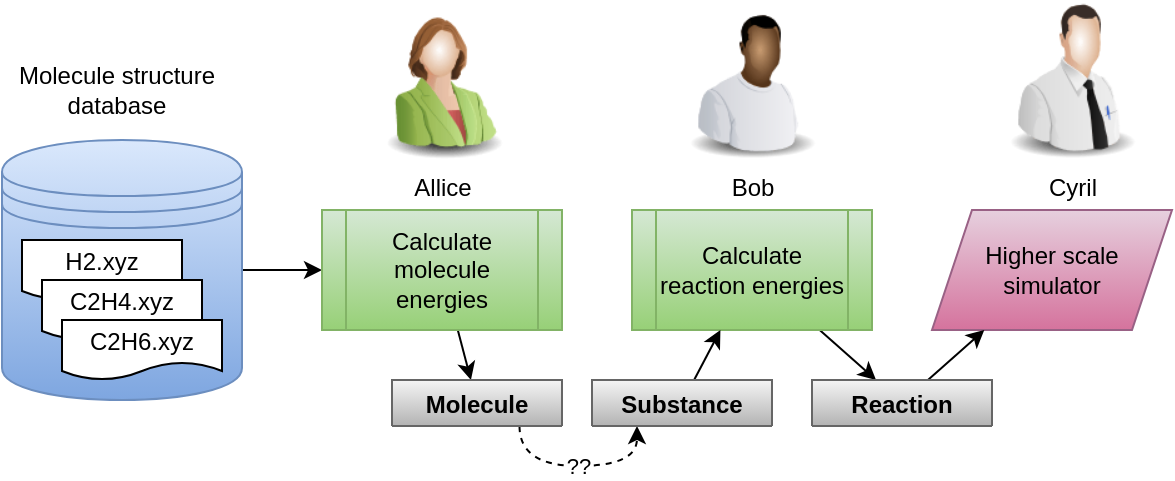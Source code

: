 <mxfile version="16.5.3" type="github" pages="17">
  <diagram id="F2RWLyCxq9ij2d-OzNsR" name="overall-workflow">
    <mxGraphModel dx="1422" dy="715" grid="1" gridSize="10" guides="1" tooltips="1" connect="1" arrows="1" fold="1" page="1" pageScale="1" pageWidth="827" pageHeight="1169" math="0" shadow="0">
      <root>
        <mxCell id="Fkop1N2gvcuRmGXoB3iX-0" />
        <mxCell id="Fkop1N2gvcuRmGXoB3iX-1" parent="Fkop1N2gvcuRmGXoB3iX-0" />
        <mxCell id="Fkop1N2gvcuRmGXoB3iX-2" value="" style="edgeStyle=orthogonalEdgeStyle;rounded=0;orthogonalLoop=1;jettySize=auto;html=1;strokeWidth=1;" parent="Fkop1N2gvcuRmGXoB3iX-1" source="Fkop1N2gvcuRmGXoB3iX-3" target="Fkop1N2gvcuRmGXoB3iX-7" edge="1">
          <mxGeometry relative="1" as="geometry" />
        </mxCell>
        <mxCell id="Fkop1N2gvcuRmGXoB3iX-3" value="" style="shape=datastore;whiteSpace=wrap;html=1;fillColor=#dae8fc;strokeColor=#6c8ebf;gradientColor=#7ea6e0;" parent="Fkop1N2gvcuRmGXoB3iX-1" vertex="1">
          <mxGeometry x="225" y="250" width="120" height="130" as="geometry" />
        </mxCell>
        <mxCell id="Fkop1N2gvcuRmGXoB3iX-4" value="H2.xyz" style="shape=document;whiteSpace=wrap;html=1;boundedLbl=1;" parent="Fkop1N2gvcuRmGXoB3iX-1" vertex="1">
          <mxGeometry x="235" y="300" width="80" height="30" as="geometry" />
        </mxCell>
        <mxCell id="Fkop1N2gvcuRmGXoB3iX-5" value="C2H4.xyz" style="shape=document;whiteSpace=wrap;html=1;boundedLbl=1;" parent="Fkop1N2gvcuRmGXoB3iX-1" vertex="1">
          <mxGeometry x="245" y="320" width="80" height="30" as="geometry" />
        </mxCell>
        <mxCell id="Fkop1N2gvcuRmGXoB3iX-6" value="C2H6.xyz" style="shape=document;whiteSpace=wrap;html=1;boundedLbl=1;" parent="Fkop1N2gvcuRmGXoB3iX-1" vertex="1">
          <mxGeometry x="255" y="340" width="80" height="30" as="geometry" />
        </mxCell>
        <mxCell id="J-5a_hR2RxlAyU-Ghf9x-9" style="edgeStyle=none;rounded=0;orthogonalLoop=1;jettySize=auto;html=1;strokeWidth=1;" parent="Fkop1N2gvcuRmGXoB3iX-1" source="Fkop1N2gvcuRmGXoB3iX-7" target="J-5a_hR2RxlAyU-Ghf9x-0" edge="1">
          <mxGeometry relative="1" as="geometry" />
        </mxCell>
        <mxCell id="Fkop1N2gvcuRmGXoB3iX-7" value="Calculate molecule energies" style="shape=process;whiteSpace=wrap;html=1;backgroundOutline=1;fillColor=#d5e8d4;strokeColor=#82b366;gradientColor=#97d077;" parent="Fkop1N2gvcuRmGXoB3iX-1" vertex="1">
          <mxGeometry x="385" y="285" width="120" height="60" as="geometry" />
        </mxCell>
        <mxCell id="Fkop1N2gvcuRmGXoB3iX-8" value="Molecule structure database" style="text;html=1;strokeColor=none;fillColor=none;align=center;verticalAlign=middle;whiteSpace=wrap;rounded=0;" parent="Fkop1N2gvcuRmGXoB3iX-1" vertex="1">
          <mxGeometry x="225" y="210" width="115" height="30" as="geometry" />
        </mxCell>
        <mxCell id="J-5a_hR2RxlAyU-Ghf9x-8" style="edgeStyle=none;rounded=0;orthogonalLoop=1;jettySize=auto;html=1;" parent="Fkop1N2gvcuRmGXoB3iX-1" source="Fkop1N2gvcuRmGXoB3iX-9" target="J-5a_hR2RxlAyU-Ghf9x-2" edge="1">
          <mxGeometry relative="1" as="geometry" />
        </mxCell>
        <mxCell id="Fkop1N2gvcuRmGXoB3iX-9" value="Calculate reaction energies" style="shape=process;whiteSpace=wrap;html=1;backgroundOutline=1;fillColor=#d5e8d4;strokeColor=#82b366;gradientColor=#97d077;" parent="Fkop1N2gvcuRmGXoB3iX-1" vertex="1">
          <mxGeometry x="540" y="285" width="120" height="60" as="geometry" />
        </mxCell>
        <mxCell id="Fkop1N2gvcuRmGXoB3iX-11" value="Higher scale simulator" style="shape=parallelogram;perimeter=parallelogramPerimeter;whiteSpace=wrap;html=1;fixedSize=1;fillColor=#e6d0de;strokeColor=#996185;gradientColor=#d5739d;" parent="Fkop1N2gvcuRmGXoB3iX-1" vertex="1">
          <mxGeometry x="690" y="285" width="120" height="60" as="geometry" />
        </mxCell>
        <mxCell id="bYP7Ga5nupNlTa2AAA1G-3" value="Allice" style="image;html=1;image=img/lib/clip_art/people/Suit_Woman_Green_128x128.png" parent="Fkop1N2gvcuRmGXoB3iX-1" vertex="1">
          <mxGeometry x="405" y="180" width="80" height="80" as="geometry" />
        </mxCell>
        <mxCell id="bYP7Ga5nupNlTa2AAA1G-4" value="Bob" style="image;html=1;image=img/lib/clip_art/people/Worker_Black_128x128.png" parent="Fkop1N2gvcuRmGXoB3iX-1" vertex="1">
          <mxGeometry x="560" y="180" width="80" height="80" as="geometry" />
        </mxCell>
        <mxCell id="bYP7Ga5nupNlTa2AAA1G-5" value="Cyril" style="image;html=1;image=img/lib/clip_art/people/Tech_Man_128x128.png" parent="Fkop1N2gvcuRmGXoB3iX-1" vertex="1">
          <mxGeometry x="720" y="180" width="80" height="80" as="geometry" />
        </mxCell>
        <mxCell id="J-5a_hR2RxlAyU-Ghf9x-11" value="??" style="edgeStyle=orthogonalEdgeStyle;rounded=0;orthogonalLoop=1;jettySize=auto;html=1;exitX=0.75;exitY=1;exitDx=0;exitDy=0;entryX=0.25;entryY=1;entryDx=0;entryDy=0;strokeWidth=1;curved=1;dashed=1;" parent="Fkop1N2gvcuRmGXoB3iX-1" source="J-5a_hR2RxlAyU-Ghf9x-0" target="J-5a_hR2RxlAyU-Ghf9x-1" edge="1">
          <mxGeometry relative="1" as="geometry" />
        </mxCell>
        <mxCell id="J-5a_hR2RxlAyU-Ghf9x-0" value="Molecule" style="swimlane;fillColor=#f5f5f5;gradientColor=#b3b3b3;strokeColor=#666666;" parent="Fkop1N2gvcuRmGXoB3iX-1" vertex="1" collapsed="1">
          <mxGeometry x="420" y="370" width="85" height="23" as="geometry">
            <mxRectangle x="395" y="360" width="110" height="40" as="alternateBounds" />
          </mxGeometry>
        </mxCell>
        <mxCell id="J-5a_hR2RxlAyU-Ghf9x-5" style="edgeStyle=none;rounded=0;orthogonalLoop=1;jettySize=auto;html=1;endArrow=classic;" parent="Fkop1N2gvcuRmGXoB3iX-1" source="J-5a_hR2RxlAyU-Ghf9x-1" target="Fkop1N2gvcuRmGXoB3iX-9" edge="1">
          <mxGeometry relative="1" as="geometry" />
        </mxCell>
        <mxCell id="J-5a_hR2RxlAyU-Ghf9x-1" value="Substance" style="swimlane;fillColor=#f5f5f5;gradientColor=#b3b3b3;strokeColor=#666666;" parent="Fkop1N2gvcuRmGXoB3iX-1" vertex="1" collapsed="1">
          <mxGeometry x="520" y="370" width="90" height="23" as="geometry">
            <mxRectangle x="395" y="360" width="110" height="40" as="alternateBounds" />
          </mxGeometry>
        </mxCell>
        <mxCell id="J-5a_hR2RxlAyU-Ghf9x-10" style="edgeStyle=none;rounded=0;orthogonalLoop=1;jettySize=auto;html=1;strokeWidth=1;" parent="Fkop1N2gvcuRmGXoB3iX-1" source="J-5a_hR2RxlAyU-Ghf9x-2" target="Fkop1N2gvcuRmGXoB3iX-11" edge="1">
          <mxGeometry relative="1" as="geometry" />
        </mxCell>
        <mxCell id="J-5a_hR2RxlAyU-Ghf9x-2" value="Reaction" style="swimlane;fillColor=#f5f5f5;gradientColor=#b3b3b3;strokeColor=#666666;" parent="Fkop1N2gvcuRmGXoB3iX-1" vertex="1" collapsed="1">
          <mxGeometry x="630" y="370" width="90" height="23" as="geometry">
            <mxRectangle x="395" y="360" width="110" height="40" as="alternateBounds" />
          </mxGeometry>
        </mxCell>
      </root>
    </mxGraphModel>
  </diagram>
  <diagram id="1swjx83_njB-zcwLbQqr" name="workflow1">
    <mxGraphModel dx="1422" dy="715" grid="1" gridSize="10" guides="1" tooltips="1" connect="1" arrows="1" fold="1" page="1" pageScale="1" pageWidth="827" pageHeight="1169" math="0" shadow="0">
      <root>
        <mxCell id="HiDf1xTZYxV6IvTLhik8-0" />
        <mxCell id="HiDf1xTZYxV6IvTLhik8-1" parent="HiDf1xTZYxV6IvTLhik8-0" />
        <mxCell id="bCOBlgePEJ7Q38sahkIm-23" style="rounded=0;orthogonalLoop=1;jettySize=auto;html=1;strokeWidth=1;" parent="HiDf1xTZYxV6IvTLhik8-1" source="bCOBlgePEJ7Q38sahkIm-1" target="bCOBlgePEJ7Q38sahkIm-20" edge="1">
          <mxGeometry relative="1" as="geometry" />
        </mxCell>
        <mxCell id="bCOBlgePEJ7Q38sahkIm-1" value="Molecule structure DB" style="shape=datastore;whiteSpace=wrap;html=1;fillColor=#dae8fc;strokeColor=#6c8ebf;gradientColor=#7ea6e0;" parent="HiDf1xTZYxV6IvTLhik8-1" vertex="1">
          <mxGeometry x="140" y="370" width="100" height="70" as="geometry" />
        </mxCell>
        <mxCell id="bCOBlgePEJ7Q38sahkIm-6" value="molecular_&lt;br&gt;energies.py" style="shape=process;whiteSpace=wrap;html=1;backgroundOutline=1;fillColor=#d5e8d4;strokeColor=#82b366;gradientColor=#97d077;" parent="HiDf1xTZYxV6IvTLhik8-1" vertex="1">
          <mxGeometry x="260" y="390" width="110" height="35" as="geometry" />
        </mxCell>
        <mxCell id="bCOBlgePEJ7Q38sahkIm-25" style="edgeStyle=none;rounded=0;orthogonalLoop=1;jettySize=auto;html=1;dashed=1;strokeWidth=1;endArrow=none;endFill=0;" parent="HiDf1xTZYxV6IvTLhik8-1" source="bCOBlgePEJ7Q38sahkIm-15" target="bCOBlgePEJ7Q38sahkIm-20" edge="1">
          <mxGeometry relative="1" as="geometry" />
        </mxCell>
        <mxCell id="bCOBlgePEJ7Q38sahkIm-15" value="Molecule" style="swimlane;fillColor=#f5f5f5;gradientColor=#b3b3b3;strokeColor=#666666;" parent="HiDf1xTZYxV6IvTLhik8-1" vertex="1" collapsed="1">
          <mxGeometry x="387.5" y="340" width="85" height="23" as="geometry">
            <mxRectangle x="395" y="360" width="110" height="40" as="alternateBounds" />
          </mxGeometry>
        </mxCell>
        <mxCell id="bCOBlgePEJ7Q38sahkIm-19" value="Reaction" style="swimlane;fillColor=#f5f5f5;gradientColor=#b3b3b3;strokeColor=#666666;" parent="HiDf1xTZYxV6IvTLhik8-1" vertex="1" collapsed="1">
          <mxGeometry x="645" y="340" width="90" height="23" as="geometry">
            <mxRectangle x="395" y="360" width="110" height="40" as="alternateBounds" />
          </mxGeometry>
        </mxCell>
        <mxCell id="bCOBlgePEJ7Q38sahkIm-24" value="" style="group" parent="HiDf1xTZYxV6IvTLhik8-1" vertex="1" connectable="0">
          <mxGeometry x="400" y="390" width="80" height="50" as="geometry" />
        </mxCell>
        <mxCell id="bCOBlgePEJ7Q38sahkIm-20" value="" style="shape=document;whiteSpace=wrap;html=1;boundedLbl=1;fillColor=#dae8fc;gradientColor=#7ea6e0;strokeColor=#6c8ebf;" parent="bCOBlgePEJ7Q38sahkIm-24" vertex="1">
          <mxGeometry width="60" height="30" as="geometry" />
        </mxCell>
        <mxCell id="bCOBlgePEJ7Q38sahkIm-21" value="" style="shape=document;whiteSpace=wrap;html=1;boundedLbl=1;fillColor=#dae8fc;gradientColor=#7ea6e0;strokeColor=#6c8ebf;" parent="bCOBlgePEJ7Q38sahkIm-24" vertex="1">
          <mxGeometry x="10" y="10" width="60" height="30" as="geometry" />
        </mxCell>
        <mxCell id="bCOBlgePEJ7Q38sahkIm-22" value="&lt;font style=&quot;font-size: 10px&quot;&gt;Instance&lt;/font&gt;" style="shape=document;whiteSpace=wrap;html=1;boundedLbl=1;fillColor=#dae8fc;gradientColor=#7ea6e0;strokeColor=#6c8ebf;" parent="bCOBlgePEJ7Q38sahkIm-24" vertex="1">
          <mxGeometry x="20" y="20" width="60" height="30" as="geometry" />
        </mxCell>
        <mxCell id="bCOBlgePEJ7Q38sahkIm-29" style="edgeStyle=none;rounded=0;orthogonalLoop=1;jettySize=auto;html=1;dashed=1;endArrow=none;endFill=0;strokeWidth=1;" parent="HiDf1xTZYxV6IvTLhik8-1" source="bCOBlgePEJ7Q38sahkIm-26" target="bCOBlgePEJ7Q38sahkIm-19" edge="1">
          <mxGeometry relative="1" as="geometry" />
        </mxCell>
        <mxCell id="bCOBlgePEJ7Q38sahkIm-26" value="&lt;font style=&quot;font-size: 10px&quot;&gt;Instance&lt;/font&gt;" style="shape=document;whiteSpace=wrap;html=1;boundedLbl=1;fillColor=#dae8fc;gradientColor=#7ea6e0;strokeColor=#6c8ebf;" parent="HiDf1xTZYxV6IvTLhik8-1" vertex="1">
          <mxGeometry x="660" y="390" width="60" height="30" as="geometry" />
        </mxCell>
        <mxCell id="bCOBlgePEJ7Q38sahkIm-28" style="edgeStyle=none;rounded=0;orthogonalLoop=1;jettySize=auto;html=1;endArrow=classic;strokeWidth=1;" parent="HiDf1xTZYxV6IvTLhik8-1" target="bCOBlgePEJ7Q38sahkIm-26" edge="1">
          <mxGeometry relative="1" as="geometry">
            <mxPoint x="470" y="405" as="sourcePoint" />
          </mxGeometry>
        </mxCell>
        <mxCell id="XYqVEnNxBXLvwVIXQUVf-0" value="calculate_&lt;br&gt;reaction.py" style="shape=process;whiteSpace=wrap;html=1;backgroundOutline=1;fillColor=#d5e8d4;strokeColor=#82b366;gradientColor=#97d077;" parent="HiDf1xTZYxV6IvTLhik8-1" vertex="1">
          <mxGeometry x="510" y="390" width="110" height="35" as="geometry" />
        </mxCell>
        <mxCell id="oRbadusCyRGQ5F7R26IT-0" style="edgeStyle=none;rounded=0;orthogonalLoop=1;jettySize=auto;html=1;endArrow=classic;strokeWidth=1;" parent="HiDf1xTZYxV6IvTLhik8-1" source="bCOBlgePEJ7Q38sahkIm-26" edge="1">
          <mxGeometry relative="1" as="geometry">
            <mxPoint x="720" y="404.76" as="sourcePoint" />
            <mxPoint x="760" y="405" as="targetPoint" />
          </mxGeometry>
        </mxCell>
      </root>
    </mxGraphModel>
  </diagram>
  <diagram id="P4yoYD5UT8gNa8kMJmkO" name="workflow2">
    <mxGraphModel dx="1422" dy="715" grid="1" gridSize="10" guides="1" tooltips="1" connect="1" arrows="1" fold="1" page="1" pageScale="1" pageWidth="827" pageHeight="1169" math="0" shadow="0">
      <root>
        <mxCell id="cFgEa3E6WkikDPclgjx3-0" />
        <mxCell id="cFgEa3E6WkikDPclgjx3-1" parent="cFgEa3E6WkikDPclgjx3-0" />
        <mxCell id="soiHzIUpeBGoICOmNecI-6" value="" style="group" parent="cFgEa3E6WkikDPclgjx3-1" vertex="1" connectable="0">
          <mxGeometry x="212.5" y="250" width="90" height="65" as="geometry" />
        </mxCell>
        <mxCell id="soiHzIUpeBGoICOmNecI-7" value="" style="shape=document;whiteSpace=wrap;html=1;boundedLbl=1;fillColor=#dae8fc;gradientColor=#7ea6e0;strokeColor=#6c8ebf;" parent="soiHzIUpeBGoICOmNecI-6" vertex="1">
          <mxGeometry width="60" height="30" as="geometry" />
        </mxCell>
        <mxCell id="soiHzIUpeBGoICOmNecI-8" value="" style="shape=document;whiteSpace=wrap;html=1;boundedLbl=1;fillColor=#dae8fc;gradientColor=#7ea6e0;strokeColor=#6c8ebf;" parent="soiHzIUpeBGoICOmNecI-6" vertex="1">
          <mxGeometry x="10" y="10" width="60" height="30" as="geometry" />
        </mxCell>
        <mxCell id="soiHzIUpeBGoICOmNecI-9" value="&lt;font style=&quot;font-size: 10px&quot;&gt;Instance&lt;/font&gt;" style="shape=document;whiteSpace=wrap;html=1;boundedLbl=1;fillColor=#dae8fc;gradientColor=#7ea6e0;strokeColor=#6c8ebf;" parent="soiHzIUpeBGoICOmNecI-6" vertex="1">
          <mxGeometry x="20" y="20" width="60" height="30" as="geometry" />
        </mxCell>
        <mxCell id="soiHzIUpeBGoICOmNecI-3" style="edgeStyle=none;rounded=0;orthogonalLoop=1;jettySize=auto;html=1;dashed=1;strokeWidth=1;endArrow=none;endFill=0;" parent="cFgEa3E6WkikDPclgjx3-1" source="soiHzIUpeBGoICOmNecI-4" target="soiHzIUpeBGoICOmNecI-7" edge="1">
          <mxGeometry relative="1" as="geometry" />
        </mxCell>
        <mxCell id="soiHzIUpeBGoICOmNecI-4" value="Molecule" style="swimlane;fillColor=#f5f5f5;gradientColor=#b3b3b3;strokeColor=#666666;" parent="cFgEa3E6WkikDPclgjx3-1" vertex="1" collapsed="1">
          <mxGeometry x="200" y="200" width="85" height="23" as="geometry">
            <mxRectangle x="395" y="360" width="110" height="40" as="alternateBounds" />
          </mxGeometry>
        </mxCell>
        <mxCell id="soiHzIUpeBGoICOmNecI-5" value="Reaction" style="swimlane;fillColor=#f5f5f5;gradientColor=#b3b3b3;strokeColor=#666666;" parent="cFgEa3E6WkikDPclgjx3-1" vertex="1" collapsed="1">
          <mxGeometry x="607.5" y="200" width="90" height="23" as="geometry">
            <mxRectangle x="395" y="360" width="110" height="40" as="alternateBounds" />
          </mxGeometry>
        </mxCell>
        <mxCell id="soiHzIUpeBGoICOmNecI-10" style="edgeStyle=none;rounded=0;orthogonalLoop=1;jettySize=auto;html=1;dashed=1;endArrow=none;endFill=0;strokeWidth=1;" parent="cFgEa3E6WkikDPclgjx3-1" source="soiHzIUpeBGoICOmNecI-11" target="soiHzIUpeBGoICOmNecI-5" edge="1">
          <mxGeometry relative="1" as="geometry" />
        </mxCell>
        <mxCell id="soiHzIUpeBGoICOmNecI-11" value="&lt;font style=&quot;font-size: 10px&quot;&gt;Instance&lt;/font&gt;" style="shape=document;whiteSpace=wrap;html=1;boundedLbl=1;fillColor=#dae8fc;gradientColor=#7ea6e0;strokeColor=#6c8ebf;" parent="cFgEa3E6WkikDPclgjx3-1" vertex="1">
          <mxGeometry x="622.5" y="250" width="60" height="30" as="geometry" />
        </mxCell>
        <mxCell id="soiHzIUpeBGoICOmNecI-12" style="edgeStyle=none;rounded=0;orthogonalLoop=1;jettySize=auto;html=1;endArrow=classic;strokeWidth=1;" parent="cFgEa3E6WkikDPclgjx3-1" target="soiHzIUpeBGoICOmNecI-11" edge="1">
          <mxGeometry relative="1" as="geometry">
            <mxPoint x="412.5" y="265.0" as="sourcePoint" />
          </mxGeometry>
        </mxCell>
        <mxCell id="soiHzIUpeBGoICOmNecI-13" value="calculate-reaction.py" style="shape=process;whiteSpace=wrap;html=1;backgroundOutline=1;fillColor=#d5e8d4;strokeColor=#82b366;gradientColor=#97d077;" parent="cFgEa3E6WkikDPclgjx3-1" vertex="1">
          <mxGeometry x="472.5" y="250" width="110" height="35" as="geometry" />
        </mxCell>
        <mxCell id="soiHzIUpeBGoICOmNecI-14" style="edgeStyle=none;rounded=0;orthogonalLoop=1;jettySize=auto;html=1;endArrow=classic;strokeWidth=1;" parent="cFgEa3E6WkikDPclgjx3-1" source="soiHzIUpeBGoICOmNecI-11" edge="1">
          <mxGeometry relative="1" as="geometry">
            <mxPoint x="682.5" y="264.76" as="sourcePoint" />
            <mxPoint x="722.5" y="265.0" as="targetPoint" />
          </mxGeometry>
        </mxCell>
        <mxCell id="soiHzIUpeBGoICOmNecI-15" style="edgeStyle=none;rounded=0;orthogonalLoop=1;jettySize=auto;html=1;dashed=1;strokeWidth=1;endArrow=none;endFill=0;" parent="cFgEa3E6WkikDPclgjx3-1" source="soiHzIUpeBGoICOmNecI-16" target="soiHzIUpeBGoICOmNecI-18" edge="1">
          <mxGeometry relative="1" as="geometry" />
        </mxCell>
        <mxCell id="soiHzIUpeBGoICOmNecI-16" value="Substance" style="swimlane;fillColor=#f5f5f5;gradientColor=#b3b3b3;strokeColor=#666666;" parent="cFgEa3E6WkikDPclgjx3-1" vertex="1" collapsed="1">
          <mxGeometry x="352.5" y="200" width="85" height="23" as="geometry">
            <mxRectangle x="352.5" y="200" width="110" height="40" as="alternateBounds" />
          </mxGeometry>
        </mxCell>
        <mxCell id="soiHzIUpeBGoICOmNecI-17" value="" style="group" parent="cFgEa3E6WkikDPclgjx3-1" vertex="1" connectable="0">
          <mxGeometry x="365" y="250" width="80" height="50" as="geometry" />
        </mxCell>
        <mxCell id="soiHzIUpeBGoICOmNecI-18" value="" style="shape=document;whiteSpace=wrap;html=1;boundedLbl=1;fillColor=#dae8fc;gradientColor=#7ea6e0;strokeColor=#6c8ebf;" parent="soiHzIUpeBGoICOmNecI-17" vertex="1">
          <mxGeometry width="60" height="30" as="geometry" />
        </mxCell>
        <mxCell id="soiHzIUpeBGoICOmNecI-19" value="" style="shape=document;whiteSpace=wrap;html=1;boundedLbl=1;fillColor=#dae8fc;gradientColor=#7ea6e0;strokeColor=#6c8ebf;" parent="soiHzIUpeBGoICOmNecI-17" vertex="1">
          <mxGeometry x="10" y="10" width="60" height="30" as="geometry" />
        </mxCell>
        <mxCell id="soiHzIUpeBGoICOmNecI-20" value="&lt;font style=&quot;font-size: 10px&quot;&gt;Instance&lt;/font&gt;" style="shape=document;whiteSpace=wrap;html=1;boundedLbl=1;fillColor=#dae8fc;gradientColor=#7ea6e0;strokeColor=#6c8ebf;" parent="soiHzIUpeBGoICOmNecI-17" vertex="1">
          <mxGeometry x="20" y="20" width="60" height="30" as="geometry" />
        </mxCell>
        <mxCell id="soiHzIUpeBGoICOmNecI-22" style="edgeStyle=orthogonalEdgeStyle;rounded=0;orthogonalLoop=1;jettySize=auto;html=1;fontSize=10;endArrow=classic;endFill=1;strokeWidth=1;curved=1;" parent="cFgEa3E6WkikDPclgjx3-1" source="soiHzIUpeBGoICOmNecI-9" target="soiHzIUpeBGoICOmNecI-20" edge="1">
          <mxGeometry relative="1" as="geometry">
            <Array as="points">
              <mxPoint x="262.5" y="340" />
              <mxPoint x="415.5" y="340" />
            </Array>
          </mxGeometry>
        </mxCell>
        <mxCell id="soiHzIUpeBGoICOmNecI-23" value="Instance mapping plugin" style="shape=process;whiteSpace=wrap;html=1;backgroundOutline=1;fillColor=#d5e8d4;strokeColor=#82b366;gradientColor=#97d077;" parent="cFgEa3E6WkikDPclgjx3-1" vertex="1">
          <mxGeometry x="282.5" y="330" width="110" height="35" as="geometry" />
        </mxCell>
      </root>
    </mxGraphModel>
  </diagram>
  <diagram id="6ZWeoYyJiD47P0ZY3b22" name="workflow3">
    <mxGraphModel dx="1422" dy="715" grid="1" gridSize="10" guides="1" tooltips="1" connect="1" arrows="1" fold="1" page="1" pageScale="1" pageWidth="827" pageHeight="1169" math="0" shadow="0">
      <root>
        <mxCell id="Q2kloUbxcNlNARTN-x_N-0" />
        <mxCell id="Q2kloUbxcNlNARTN-x_N-1" parent="Q2kloUbxcNlNARTN-x_N-0" />
        <mxCell id="Q2kloUbxcNlNARTN-x_N-8" value="Reaction" style="swimlane;fillColor=#f5f5f5;gradientColor=#b3b3b3;strokeColor=#666666;" parent="Q2kloUbxcNlNARTN-x_N-1" vertex="1" collapsed="1">
          <mxGeometry x="572.5" y="220" width="90" height="23" as="geometry">
            <mxRectangle x="395" y="360" width="110" height="40" as="alternateBounds" />
          </mxGeometry>
        </mxCell>
        <mxCell id="Q2kloUbxcNlNARTN-x_N-9" style="edgeStyle=none;rounded=0;orthogonalLoop=1;jettySize=auto;html=1;dashed=1;endArrow=none;endFill=0;strokeWidth=1;" parent="Q2kloUbxcNlNARTN-x_N-1" source="Q2kloUbxcNlNARTN-x_N-10" target="Q2kloUbxcNlNARTN-x_N-8" edge="1">
          <mxGeometry relative="1" as="geometry" />
        </mxCell>
        <mxCell id="Q2kloUbxcNlNARTN-x_N-10" value="&lt;font style=&quot;font-size: 10px&quot;&gt;Instance&lt;/font&gt;" style="shape=document;whiteSpace=wrap;html=1;boundedLbl=1;fillColor=#dae8fc;gradientColor=#7ea6e0;strokeColor=#6c8ebf;" parent="Q2kloUbxcNlNARTN-x_N-1" vertex="1">
          <mxGeometry x="587.5" y="270" width="60" height="30" as="geometry" />
        </mxCell>
        <mxCell id="Q2kloUbxcNlNARTN-x_N-11" style="edgeStyle=none;rounded=0;orthogonalLoop=1;jettySize=auto;html=1;endArrow=classic;strokeWidth=1;" parent="Q2kloUbxcNlNARTN-x_N-1" target="Q2kloUbxcNlNARTN-x_N-10" edge="1">
          <mxGeometry relative="1" as="geometry">
            <mxPoint x="377.5" y="285" as="sourcePoint" />
          </mxGeometry>
        </mxCell>
        <mxCell id="Q2kloUbxcNlNARTN-x_N-12" value="calculate-reaction.py" style="shape=process;whiteSpace=wrap;html=1;backgroundOutline=1;fillColor=#d5e8d4;strokeColor=#82b366;gradientColor=#97d077;" parent="Q2kloUbxcNlNARTN-x_N-1" vertex="1">
          <mxGeometry x="437.5" y="270" width="110" height="35" as="geometry" />
        </mxCell>
        <mxCell id="Q2kloUbxcNlNARTN-x_N-13" style="edgeStyle=none;rounded=0;orthogonalLoop=1;jettySize=auto;html=1;endArrow=classic;strokeWidth=1;" parent="Q2kloUbxcNlNARTN-x_N-1" source="Q2kloUbxcNlNARTN-x_N-10" edge="1">
          <mxGeometry relative="1" as="geometry">
            <mxPoint x="647.5" y="284.76" as="sourcePoint" />
            <mxPoint x="687.5" y="285" as="targetPoint" />
          </mxGeometry>
        </mxCell>
        <mxCell id="9_RmGcSF-Ptyf_jRbBU3-0" value="" style="group" parent="Q2kloUbxcNlNARTN-x_N-1" vertex="1" connectable="0">
          <mxGeometry x="152.5" y="270" width="90" height="65" as="geometry" />
        </mxCell>
        <mxCell id="9_RmGcSF-Ptyf_jRbBU3-1" value="" style="shape=document;whiteSpace=wrap;html=1;boundedLbl=1;fillColor=#dae8fc;gradientColor=#7ea6e0;strokeColor=#6c8ebf;" parent="9_RmGcSF-Ptyf_jRbBU3-0" vertex="1">
          <mxGeometry width="60" height="30" as="geometry" />
        </mxCell>
        <mxCell id="9_RmGcSF-Ptyf_jRbBU3-2" value="" style="shape=document;whiteSpace=wrap;html=1;boundedLbl=1;fillColor=#dae8fc;gradientColor=#7ea6e0;strokeColor=#6c8ebf;" parent="9_RmGcSF-Ptyf_jRbBU3-0" vertex="1">
          <mxGeometry x="10" y="10" width="60" height="30" as="geometry" />
        </mxCell>
        <mxCell id="9_RmGcSF-Ptyf_jRbBU3-3" value="&lt;font style=&quot;font-size: 10px&quot;&gt;Instance&lt;/font&gt;" style="shape=document;whiteSpace=wrap;html=1;boundedLbl=1;fillColor=#dae8fc;gradientColor=#7ea6e0;strokeColor=#6c8ebf;" parent="9_RmGcSF-Ptyf_jRbBU3-0" vertex="1">
          <mxGeometry x="20" y="20" width="60" height="30" as="geometry" />
        </mxCell>
        <mxCell id="9_RmGcSF-Ptyf_jRbBU3-4" style="edgeStyle=none;rounded=0;orthogonalLoop=1;jettySize=auto;html=1;dashed=1;strokeWidth=1;endArrow=none;endFill=0;" parent="Q2kloUbxcNlNARTN-x_N-1" source="9_RmGcSF-Ptyf_jRbBU3-6" target="9_RmGcSF-Ptyf_jRbBU3-1" edge="1">
          <mxGeometry relative="1" as="geometry" />
        </mxCell>
        <mxCell id="9_RmGcSF-Ptyf_jRbBU3-5" value="" style="edgeStyle=orthogonalEdgeStyle;curved=1;orthogonalLoop=1;jettySize=auto;html=1;fontSize=14;startFill=0;endFill=1;strokeColor=#000000;strokeWidth=1;fillColor=#60a917;entryX=0.37;entryY=1;entryDx=0;entryDy=0;entryPerimeter=0;" parent="Q2kloUbxcNlNARTN-x_N-1" source="9_RmGcSF-Ptyf_jRbBU3-6" target="9_RmGcSF-Ptyf_jRbBU3-18" edge="1">
          <mxGeometry x="-0.618" y="38" relative="1" as="geometry">
            <mxPoint x="-33" y="18" as="offset" />
          </mxGeometry>
        </mxCell>
        <mxCell id="9_RmGcSF-Ptyf_jRbBU3-6" value="Molecule" style="swimlane;fillColor=#f5f5f5;gradientColor=#b3b3b3;strokeColor=#666666;" parent="Q2kloUbxcNlNARTN-x_N-1" vertex="1" collapsed="1">
          <mxGeometry x="140" y="220" width="85" height="23" as="geometry">
            <mxRectangle x="395" y="360" width="110" height="40" as="alternateBounds" />
          </mxGeometry>
        </mxCell>
        <mxCell id="9_RmGcSF-Ptyf_jRbBU3-11" style="edgeStyle=none;rounded=0;orthogonalLoop=1;jettySize=auto;html=1;dashed=1;strokeWidth=1;endArrow=none;endFill=0;" parent="Q2kloUbxcNlNARTN-x_N-1" source="9_RmGcSF-Ptyf_jRbBU3-13" target="9_RmGcSF-Ptyf_jRbBU3-15" edge="1">
          <mxGeometry relative="1" as="geometry" />
        </mxCell>
        <mxCell id="9_RmGcSF-Ptyf_jRbBU3-12" style="edgeStyle=orthogonalEdgeStyle;curved=1;orthogonalLoop=1;jettySize=auto;html=1;fontSize=14;startFill=0;endFill=1;strokeColor=#000000;strokeWidth=1;fillColor=#60a917;entryX=0.7;entryY=0.975;entryDx=0;entryDy=0;entryPerimeter=0;" parent="Q2kloUbxcNlNARTN-x_N-1" source="9_RmGcSF-Ptyf_jRbBU3-13" target="9_RmGcSF-Ptyf_jRbBU3-18" edge="1">
          <mxGeometry relative="1" as="geometry" />
        </mxCell>
        <mxCell id="9_RmGcSF-Ptyf_jRbBU3-13" value="Substance" style="swimlane;fillColor=#f5f5f5;gradientColor=#b3b3b3;strokeColor=#666666;" parent="Q2kloUbxcNlNARTN-x_N-1" vertex="1" collapsed="1">
          <mxGeometry x="307" y="220" width="85" height="23" as="geometry">
            <mxRectangle x="352.5" y="200" width="110" height="40" as="alternateBounds" />
          </mxGeometry>
        </mxCell>
        <mxCell id="9_RmGcSF-Ptyf_jRbBU3-14" value="" style="group" parent="Q2kloUbxcNlNARTN-x_N-1" vertex="1" connectable="0">
          <mxGeometry x="319.5" y="270" width="80" height="50" as="geometry" />
        </mxCell>
        <mxCell id="9_RmGcSF-Ptyf_jRbBU3-15" value="" style="shape=document;whiteSpace=wrap;html=1;boundedLbl=1;fillColor=#dae8fc;gradientColor=#7ea6e0;strokeColor=#6c8ebf;" parent="9_RmGcSF-Ptyf_jRbBU3-14" vertex="1">
          <mxGeometry width="60" height="30" as="geometry" />
        </mxCell>
        <mxCell id="9_RmGcSF-Ptyf_jRbBU3-16" value="" style="shape=document;whiteSpace=wrap;html=1;boundedLbl=1;fillColor=#dae8fc;gradientColor=#7ea6e0;strokeColor=#6c8ebf;" parent="9_RmGcSF-Ptyf_jRbBU3-14" vertex="1">
          <mxGeometry x="10" y="10" width="60" height="30" as="geometry" />
        </mxCell>
        <mxCell id="9_RmGcSF-Ptyf_jRbBU3-17" value="&lt;font style=&quot;font-size: 10px&quot;&gt;Instance&lt;/font&gt;" style="shape=document;whiteSpace=wrap;html=1;boundedLbl=1;fillColor=#dae8fc;gradientColor=#7ea6e0;strokeColor=#6c8ebf;" parent="9_RmGcSF-Ptyf_jRbBU3-14" vertex="1">
          <mxGeometry x="20" y="20" width="60" height="30" as="geometry" />
        </mxCell>
        <mxCell id="9_RmGcSF-Ptyf_jRbBU3-18" value="Ontology" style="ellipse;whiteSpace=wrap;html=1;fillColor=#fff2cc;strokeColor=#d6b656;gradientColor=#ffd966;" parent="Q2kloUbxcNlNARTN-x_N-1" vertex="1">
          <mxGeometry x="210" y="140" width="100" height="40" as="geometry" />
        </mxCell>
        <mxCell id="9_RmGcSF-Ptyf_jRbBU3-19" style="edgeStyle=orthogonalEdgeStyle;rounded=0;orthogonalLoop=1;jettySize=auto;html=1;fontSize=10;endArrow=classic;endFill=1;strokeWidth=1;curved=1;" parent="Q2kloUbxcNlNARTN-x_N-1" edge="1">
          <mxGeometry relative="1" as="geometry">
            <mxPoint x="202.5" y="320" as="sourcePoint" />
            <mxPoint x="355.5" y="320" as="targetPoint" />
            <Array as="points">
              <mxPoint x="202.5" y="360" />
              <mxPoint x="355.5" y="360" />
            </Array>
          </mxGeometry>
        </mxCell>
        <mxCell id="9_RmGcSF-Ptyf_jRbBU3-20" value="make_instance()" style="shape=process;whiteSpace=wrap;html=1;backgroundOutline=1;fillColor=#d5e8d4;strokeColor=#82b366;gradientColor=#97d077;" parent="Q2kloUbxcNlNARTN-x_N-1" vertex="1">
          <mxGeometry x="222.5" y="350" width="110" height="20" as="geometry" />
        </mxCell>
        <mxCell id="9_RmGcSF-Ptyf_jRbBU3-24" value="" style="endArrow=none;dashed=1;html=1;strokeWidth=1;fontSize=11;curved=1;rounded=0;endFill=0;" parent="Q2kloUbxcNlNARTN-x_N-1" source="9_RmGcSF-Ptyf_jRbBU3-20" target="9_RmGcSF-Ptyf_jRbBU3-18" edge="1">
          <mxGeometry width="50" height="50" relative="1" as="geometry">
            <mxPoint x="320" y="300" as="sourcePoint" />
            <mxPoint x="370" y="250" as="targetPoint" />
          </mxGeometry>
        </mxCell>
      </root>
    </mxGraphModel>
  </diagram>
  <diagram id="b51N9v1iIVGxCRrEhNdO" name="workflow4">
    <mxGraphModel dx="1422" dy="715" grid="1" gridSize="10" guides="1" tooltips="1" connect="1" arrows="1" fold="1" page="1" pageScale="1" pageWidth="827" pageHeight="1169" math="0" shadow="0">
      <root>
        <mxCell id="1Oti9rN1Kab48VJfLlSM-0" />
        <mxCell id="1Oti9rN1Kab48VJfLlSM-1" parent="1Oti9rN1Kab48VJfLlSM-0" />
        <mxCell id="MuNzQRSn-bWbtTDf7Ja4-0" value="" style="group" parent="1Oti9rN1Kab48VJfLlSM-1" vertex="1" connectable="0">
          <mxGeometry x="212.5" y="250" width="90" height="65" as="geometry" />
        </mxCell>
        <mxCell id="MuNzQRSn-bWbtTDf7Ja4-1" value="" style="shape=document;whiteSpace=wrap;html=1;boundedLbl=1;fillColor=#dae8fc;gradientColor=#7ea6e0;strokeColor=#6c8ebf;" parent="MuNzQRSn-bWbtTDf7Ja4-0" vertex="1">
          <mxGeometry width="60" height="30" as="geometry" />
        </mxCell>
        <mxCell id="MuNzQRSn-bWbtTDf7Ja4-2" value="" style="shape=document;whiteSpace=wrap;html=1;boundedLbl=1;fillColor=#dae8fc;gradientColor=#7ea6e0;strokeColor=#6c8ebf;" parent="MuNzQRSn-bWbtTDf7Ja4-0" vertex="1">
          <mxGeometry x="10" y="10" width="60" height="30" as="geometry" />
        </mxCell>
        <mxCell id="MuNzQRSn-bWbtTDf7Ja4-3" value="&lt;font style=&quot;font-size: 10px&quot;&gt;Instance&lt;/font&gt;" style="shape=document;whiteSpace=wrap;html=1;boundedLbl=1;fillColor=#dae8fc;gradientColor=#7ea6e0;strokeColor=#6c8ebf;" parent="MuNzQRSn-bWbtTDf7Ja4-0" vertex="1">
          <mxGeometry x="20" y="20" width="60" height="30" as="geometry" />
        </mxCell>
        <mxCell id="MuNzQRSn-bWbtTDf7Ja4-4" style="edgeStyle=none;rounded=0;orthogonalLoop=1;jettySize=auto;html=1;dashed=1;strokeWidth=1;endArrow=none;endFill=0;" parent="1Oti9rN1Kab48VJfLlSM-1" source="MuNzQRSn-bWbtTDf7Ja4-5" target="MuNzQRSn-bWbtTDf7Ja4-1" edge="1">
          <mxGeometry relative="1" as="geometry" />
        </mxCell>
        <mxCell id="QVfYM1_GrpCC2zky5Hm7-3" value="" style="edgeStyle=orthogonalEdgeStyle;curved=1;orthogonalLoop=1;jettySize=auto;html=1;fontSize=14;startFill=0;endFill=1;strokeColor=#000000;strokeWidth=1;fillColor=#60a917;entryX=0.37;entryY=1;entryDx=0;entryDy=0;entryPerimeter=0;" parent="1Oti9rN1Kab48VJfLlSM-1" source="MuNzQRSn-bWbtTDf7Ja4-5" target="QVfYM1_GrpCC2zky5Hm7-0" edge="1">
          <mxGeometry x="-0.618" y="38" relative="1" as="geometry">
            <mxPoint x="-33" y="18" as="offset" />
          </mxGeometry>
        </mxCell>
        <mxCell id="MuNzQRSn-bWbtTDf7Ja4-5" value="Molecule" style="swimlane;fillColor=#f5f5f5;gradientColor=#b3b3b3;strokeColor=#666666;" parent="1Oti9rN1Kab48VJfLlSM-1" vertex="1" collapsed="1">
          <mxGeometry x="200" y="200" width="85" height="23" as="geometry">
            <mxRectangle x="395" y="360" width="110" height="40" as="alternateBounds" />
          </mxGeometry>
        </mxCell>
        <mxCell id="MuNzQRSn-bWbtTDf7Ja4-6" value="Reaction" style="swimlane;fillColor=#f5f5f5;gradientColor=#b3b3b3;strokeColor=#666666;" parent="1Oti9rN1Kab48VJfLlSM-1" vertex="1" collapsed="1">
          <mxGeometry x="540" y="200" width="90" height="23" as="geometry">
            <mxRectangle x="395" y="360" width="110" height="40" as="alternateBounds" />
          </mxGeometry>
        </mxCell>
        <mxCell id="MuNzQRSn-bWbtTDf7Ja4-7" style="edgeStyle=none;rounded=0;orthogonalLoop=1;jettySize=auto;html=1;dashed=1;endArrow=none;endFill=0;strokeWidth=1;" parent="1Oti9rN1Kab48VJfLlSM-1" source="MuNzQRSn-bWbtTDf7Ja4-8" target="MuNzQRSn-bWbtTDf7Ja4-6" edge="1">
          <mxGeometry relative="1" as="geometry" />
        </mxCell>
        <mxCell id="MuNzQRSn-bWbtTDf7Ja4-8" value="&lt;font style=&quot;font-size: 10px&quot;&gt;Instance&lt;/font&gt;" style="shape=document;whiteSpace=wrap;html=1;boundedLbl=1;fillColor=#dae8fc;gradientColor=#7ea6e0;strokeColor=#6c8ebf;" parent="1Oti9rN1Kab48VJfLlSM-1" vertex="1">
          <mxGeometry x="555" y="250" width="60" height="30" as="geometry" />
        </mxCell>
        <mxCell id="MuNzQRSn-bWbtTDf7Ja4-11" style="edgeStyle=none;rounded=0;orthogonalLoop=1;jettySize=auto;html=1;endArrow=classic;strokeWidth=1;" parent="1Oti9rN1Kab48VJfLlSM-1" source="MuNzQRSn-bWbtTDf7Ja4-8" edge="1">
          <mxGeometry relative="1" as="geometry">
            <mxPoint x="615" y="264.76" as="sourcePoint" />
            <mxPoint x="655" y="265.0" as="targetPoint" />
          </mxGeometry>
        </mxCell>
        <mxCell id="MuNzQRSn-bWbtTDf7Ja4-12" style="edgeStyle=none;rounded=0;orthogonalLoop=1;jettySize=auto;html=1;dashed=1;strokeWidth=1;endArrow=none;endFill=0;" parent="1Oti9rN1Kab48VJfLlSM-1" source="MuNzQRSn-bWbtTDf7Ja4-13" target="MuNzQRSn-bWbtTDf7Ja4-15" edge="1">
          <mxGeometry relative="1" as="geometry" />
        </mxCell>
        <mxCell id="QVfYM1_GrpCC2zky5Hm7-4" style="edgeStyle=orthogonalEdgeStyle;curved=1;orthogonalLoop=1;jettySize=auto;html=1;fontSize=14;startFill=0;endFill=1;strokeColor=#000000;strokeWidth=1;fillColor=#60a917;entryX=0.7;entryY=0.975;entryDx=0;entryDy=0;entryPerimeter=0;" parent="1Oti9rN1Kab48VJfLlSM-1" source="MuNzQRSn-bWbtTDf7Ja4-13" target="QVfYM1_GrpCC2zky5Hm7-0" edge="1">
          <mxGeometry relative="1" as="geometry" />
        </mxCell>
        <mxCell id="MuNzQRSn-bWbtTDf7Ja4-13" value="Substance" style="swimlane;fillColor=#f5f5f5;gradientColor=#b3b3b3;strokeColor=#666666;" parent="1Oti9rN1Kab48VJfLlSM-1" vertex="1" collapsed="1">
          <mxGeometry x="367" y="200" width="85" height="23" as="geometry">
            <mxRectangle x="352.5" y="200" width="110" height="40" as="alternateBounds" />
          </mxGeometry>
        </mxCell>
        <mxCell id="MuNzQRSn-bWbtTDf7Ja4-14" value="" style="group" parent="1Oti9rN1Kab48VJfLlSM-1" vertex="1" connectable="0">
          <mxGeometry x="379.5" y="250" width="80" height="50" as="geometry" />
        </mxCell>
        <mxCell id="MuNzQRSn-bWbtTDf7Ja4-15" value="" style="shape=document;whiteSpace=wrap;html=1;boundedLbl=1;fillColor=#dae8fc;gradientColor=#7ea6e0;strokeColor=#6c8ebf;" parent="MuNzQRSn-bWbtTDf7Ja4-14" vertex="1">
          <mxGeometry width="60" height="30" as="geometry" />
        </mxCell>
        <mxCell id="MuNzQRSn-bWbtTDf7Ja4-16" value="" style="shape=document;whiteSpace=wrap;html=1;boundedLbl=1;fillColor=#dae8fc;gradientColor=#7ea6e0;strokeColor=#6c8ebf;" parent="MuNzQRSn-bWbtTDf7Ja4-14" vertex="1">
          <mxGeometry x="10" y="10" width="60" height="30" as="geometry" />
        </mxCell>
        <mxCell id="MuNzQRSn-bWbtTDf7Ja4-17" value="&lt;font style=&quot;font-size: 10px&quot;&gt;Instance&lt;/font&gt;" style="shape=document;whiteSpace=wrap;html=1;boundedLbl=1;fillColor=#dae8fc;gradientColor=#7ea6e0;strokeColor=#6c8ebf;" parent="MuNzQRSn-bWbtTDf7Ja4-14" vertex="1">
          <mxGeometry x="20" y="20" width="60" height="30" as="geometry" />
        </mxCell>
        <mxCell id="QVfYM1_GrpCC2zky5Hm7-0" value="Ontology" style="ellipse;whiteSpace=wrap;html=1;fillColor=#fff2cc;strokeColor=#d6b656;gradientColor=#ffd966;" parent="1Oti9rN1Kab48VJfLlSM-1" vertex="1">
          <mxGeometry x="270" y="120" width="100" height="40" as="geometry" />
        </mxCell>
        <mxCell id="UaLUs2QxRwtz_8oxAGw0-0" style="edgeStyle=orthogonalEdgeStyle;rounded=0;orthogonalLoop=1;jettySize=auto;html=1;fontSize=10;endArrow=classic;endFill=1;strokeWidth=1;curved=1;" parent="1Oti9rN1Kab48VJfLlSM-1" edge="1">
          <mxGeometry relative="1" as="geometry">
            <mxPoint x="262.5" y="300" as="sourcePoint" />
            <mxPoint x="415.5" y="300" as="targetPoint" />
            <Array as="points">
              <mxPoint x="262.5" y="340" />
              <mxPoint x="415.5" y="340" />
            </Array>
          </mxGeometry>
        </mxCell>
        <mxCell id="UaLUs2QxRwtz_8oxAGw0-1" value="make_instance()" style="shape=process;whiteSpace=wrap;html=1;backgroundOutline=1;fillColor=#d5e8d4;strokeColor=#82b366;gradientColor=#97d077;" parent="1Oti9rN1Kab48VJfLlSM-1" vertex="1">
          <mxGeometry x="282.5" y="330" width="110" height="20" as="geometry" />
        </mxCell>
        <mxCell id="cgTDmEsjOyHvof4Sg5d6-1" style="edgeStyle=orthogonalEdgeStyle;rounded=0;orthogonalLoop=1;jettySize=auto;html=1;fontSize=10;endArrow=classic;endFill=1;strokeWidth=1;curved=1;entryX=0.467;entryY=1;entryDx=0;entryDy=0;entryPerimeter=0;" parent="1Oti9rN1Kab48VJfLlSM-1" target="MuNzQRSn-bWbtTDf7Ja4-8" edge="1">
          <mxGeometry relative="1" as="geometry">
            <mxPoint x="430.01" y="300" as="sourcePoint" />
            <mxPoint x="583.01" y="300" as="targetPoint" />
            <Array as="points">
              <mxPoint x="430" y="340" />
              <mxPoint x="583" y="340" />
            </Array>
          </mxGeometry>
        </mxCell>
        <mxCell id="cgTDmEsjOyHvof4Sg5d6-2" value="make_instance()" style="shape=process;whiteSpace=wrap;html=1;backgroundOutline=1;fillColor=#d5e8d4;strokeColor=#82b366;gradientColor=#97d077;" parent="1Oti9rN1Kab48VJfLlSM-1" vertex="1">
          <mxGeometry x="450.01" y="330" width="110" height="20" as="geometry" />
        </mxCell>
        <mxCell id="cgTDmEsjOyHvof4Sg5d6-3" value="mappings" style="edgeStyle=orthogonalEdgeStyle;curved=1;orthogonalLoop=1;jettySize=auto;html=1;fontSize=14;startFill=0;endFill=1;strokeColor=#000000;strokeWidth=1;fillColor=#60a917;entryX=1;entryY=0.5;entryDx=0;entryDy=0;exitX=0.5;exitY=0;exitDx=0;exitDy=0;" parent="1Oti9rN1Kab48VJfLlSM-1" source="MuNzQRSn-bWbtTDf7Ja4-6" target="QVfYM1_GrpCC2zky5Hm7-0" edge="1">
          <mxGeometry x="0.345" relative="1" as="geometry">
            <mxPoint x="419.514" y="210" as="sourcePoint" />
            <mxPoint x="340.4" y="169" as="targetPoint" />
            <mxPoint as="offset" />
          </mxGeometry>
        </mxCell>
        <mxCell id="cgTDmEsjOyHvof4Sg5d6-6" value="" style="endArrow=none;dashed=1;html=1;strokeWidth=1;fontSize=11;curved=1;rounded=0;endFill=0;" parent="1Oti9rN1Kab48VJfLlSM-1" source="UaLUs2QxRwtz_8oxAGw0-1" target="QVfYM1_GrpCC2zky5Hm7-0" edge="1">
          <mxGeometry width="50" height="50" relative="1" as="geometry">
            <mxPoint x="380" y="280" as="sourcePoint" />
            <mxPoint x="430" y="230" as="targetPoint" />
          </mxGeometry>
        </mxCell>
        <mxCell id="cgTDmEsjOyHvof4Sg5d6-7" value="" style="endArrow=none;dashed=1;html=1;strokeWidth=1;fontSize=11;curved=1;rounded=0;endFill=0;edgeStyle=orthogonalEdgeStyle;entryX=0.936;entryY=0.804;entryDx=0;entryDy=0;entryPerimeter=0;" parent="1Oti9rN1Kab48VJfLlSM-1" source="cgTDmEsjOyHvof4Sg5d6-2" target="QVfYM1_GrpCC2zky5Hm7-0" edge="1">
          <mxGeometry width="50" height="50" relative="1" as="geometry">
            <mxPoint x="346.623" y="340" as="sourcePoint" />
            <mxPoint x="331.713" y="169.988" as="targetPoint" />
            <Array as="points">
              <mxPoint x="500" y="152" />
            </Array>
          </mxGeometry>
        </mxCell>
      </root>
    </mxGraphModel>
  </diagram>
  <diagram id="Bix1wdYcs8EhkTu8N-Tx" name="mappings">
    <mxGraphModel dx="1422" dy="715" grid="1" gridSize="10" guides="1" tooltips="1" connect="1" arrows="1" fold="1" page="1" pageScale="1" pageWidth="827" pageHeight="1169" math="0" shadow="0">
      <root>
        <mxCell id="irZij47qJghpcCNvxrF8-0" />
        <mxCell id="irZij47qJghpcCNvxrF8-1" parent="irZij47qJghpcCNvxrF8-0" />
        <mxCell id="XOqxLuGm1LAkDiBasH52-0" style="rounded=0;orthogonalLoop=1;jettySize=auto;html=1;endArrow=block;endFill=0;strokeWidth=2;" parent="irZij47qJghpcCNvxrF8-1" source="XOqxLuGm1LAkDiBasH52-1" target="XOqxLuGm1LAkDiBasH52-2" edge="1">
          <mxGeometry relative="1" as="geometry" />
        </mxCell>
        <mxCell id="XOqxLuGm1LAkDiBasH52-1" value="GroundStateEnergy" style="ellipse;whiteSpace=wrap;html=1;fillColor=#fff2cc;strokeColor=#d6b656;" parent="irZij47qJghpcCNvxrF8-1" vertex="1">
          <mxGeometry x="269" y="350" width="120" height="40" as="geometry" />
        </mxCell>
        <mxCell id="XOqxLuGm1LAkDiBasH52-2" value="emmo:PhysicalQuantity" style="ellipse;whiteSpace=wrap;html=1;fillColor=#fff2cc;strokeColor=#d6b656;" parent="irZij47qJghpcCNvxrF8-1" vertex="1">
          <mxGeometry x="189" y="280" width="146" height="40" as="geometry" />
        </mxCell>
        <mxCell id="XOqxLuGm1LAkDiBasH52-3" value="mapsTo" style="edgeStyle=orthogonalEdgeStyle;curved=1;rounded=1;orthogonalLoop=1;jettySize=auto;html=1;fontSize=11;endArrow=classic;endFill=1;startArrow=none;startFill=0;" parent="irZij47qJghpcCNvxrF8-1" edge="1">
          <mxGeometry x="-0.361" y="4" relative="1" as="geometry">
            <mxPoint x="509" y="286" as="sourcePoint" />
            <mxPoint x="354" y="350" as="targetPoint" />
            <mxPoint as="offset" />
          </mxGeometry>
        </mxCell>
        <mxCell id="XOqxLuGm1LAkDiBasH52-4" value="name&lt;br&gt;positions&lt;br&gt;symbols&lt;br&gt;masses&lt;br&gt;groundstate_energy" style="whiteSpace=wrap;html=1;rounded=0;align=left;strokeColor=#666666;fillColor=#f5f5f5;gradientColor=#b3b3b3;" parent="irZij47qJghpcCNvxrF8-1" vertex="1">
          <mxGeometry x="509" y="212" width="130" height="90" as="geometry" />
        </mxCell>
        <mxCell id="XOqxLuGm1LAkDiBasH52-5" value="mapsTo" style="edgeStyle=orthogonalEdgeStyle;curved=1;rounded=1;orthogonalLoop=1;jettySize=auto;html=1;entryX=-0.002;entryY=0.346;entryDx=0;entryDy=0;fontSize=11;endArrow=none;endFill=0;startArrow=classic;exitX=0.589;exitY=0.975;exitDx=0;exitDy=0;exitPerimeter=0;entryPerimeter=0;" parent="irZij47qJghpcCNvxrF8-1" source="XOqxLuGm1LAkDiBasH52-6" target="XOqxLuGm1LAkDiBasH52-13" edge="1">
          <mxGeometry x="0.456" y="14" relative="1" as="geometry">
            <mxPoint x="600.6" y="380" as="sourcePoint" />
            <mxPoint as="offset" />
          </mxGeometry>
        </mxCell>
        <mxCell id="XOqxLuGm1LAkDiBasH52-6" value="Identifier" style="ellipse;whiteSpace=wrap;html=1;fillColor=#fff2cc;strokeColor=#d6b656;" parent="irZij47qJghpcCNvxrF8-1" vertex="1">
          <mxGeometry x="299" y="225" width="90" height="40" as="geometry" />
        </mxCell>
        <mxCell id="XOqxLuGm1LAkDiBasH52-7" value="emmo:Symbol" style="ellipse;whiteSpace=wrap;html=1;fillColor=#fff2cc;strokeColor=#d6b656;" parent="irZij47qJghpcCNvxrF8-1" vertex="1">
          <mxGeometry x="189" y="190" width="100" height="40" as="geometry" />
        </mxCell>
        <mxCell id="XOqxLuGm1LAkDiBasH52-8" style="rounded=0;orthogonalLoop=1;jettySize=auto;html=1;endArrow=block;endFill=0;strokeWidth=2;" parent="irZij47qJghpcCNvxrF8-1" source="XOqxLuGm1LAkDiBasH52-6" target="XOqxLuGm1LAkDiBasH52-7" edge="1">
          <mxGeometry relative="1" as="geometry">
            <mxPoint x="462.837" y="280.42" as="sourcePoint" />
            <mxPoint x="501.184" y="219.709" as="targetPoint" />
          </mxGeometry>
        </mxCell>
        <mxCell id="XOqxLuGm1LAkDiBasH52-9" value="mapsTo" style="endArrow=none;startArrow=classic;html=1;endFill=0;edgeStyle=orthogonalEdgeStyle;curved=1;exitX=1;exitY=0.5;exitDx=0;exitDy=0;" parent="irZij47qJghpcCNvxrF8-1" source="XOqxLuGm1LAkDiBasH52-6" edge="1">
          <mxGeometry x="-0.259" y="5" width="50" height="50" relative="1" as="geometry">
            <mxPoint x="419" y="245" as="sourcePoint" />
            <mxPoint x="509" y="230" as="targetPoint" />
            <mxPoint as="offset" />
          </mxGeometry>
        </mxCell>
        <mxCell id="XOqxLuGm1LAkDiBasH52-10" value="mapsTo" style="edgeStyle=orthogonalEdgeStyle;curved=1;rounded=1;orthogonalLoop=1;jettySize=auto;html=1;entryX=1;entryY=0.5;entryDx=0;entryDy=0;fontSize=11;endArrow=classic;endFill=1;exitX=0;exitY=0.75;exitDx=0;exitDy=0;startArrow=none;startFill=0;" parent="irZij47qJghpcCNvxrF8-1" source="XOqxLuGm1LAkDiBasH52-13" target="XOqxLuGm1LAkDiBasH52-1" edge="1">
          <mxGeometry x="0.231" relative="1" as="geometry">
            <mxPoint x="439.82" y="533.79" as="sourcePoint" />
            <mxPoint x="408.174" y="314.142" as="targetPoint" />
            <mxPoint as="offset" />
          </mxGeometry>
        </mxCell>
        <mxCell id="XOqxLuGm1LAkDiBasH52-11" value="Molecule" style="swimlane;fillColor=#f5f5f5;gradientColor=#b3b3b3;strokeColor=#666666;" parent="irZij47qJghpcCNvxrF8-1" vertex="1">
          <mxGeometry x="509" y="192" width="130" height="110" as="geometry">
            <mxRectangle x="190" y="490" width="85" height="23" as="alternateBounds" />
          </mxGeometry>
        </mxCell>
        <mxCell id="XOqxLuGm1LAkDiBasH52-12" value="Substance" style="swimlane;fillColor=#f5f5f5;gradientColor=#b3b3b3;strokeColor=#666666;" parent="irZij47qJghpcCNvxrF8-1" vertex="1">
          <mxGeometry x="509" y="330" width="130" height="60" as="geometry">
            <mxRectangle x="190" y="490" width="85" height="23" as="alternateBounds" />
          </mxGeometry>
        </mxCell>
        <mxCell id="XOqxLuGm1LAkDiBasH52-13" value="id&lt;br&gt;molecule_energy" style="whiteSpace=wrap;html=1;rounded=0;align=left;strokeColor=#666666;fillColor=#f5f5f5;gradientColor=#b3b3b3;" parent="XOqxLuGm1LAkDiBasH52-12" vertex="1">
          <mxGeometry y="20" width="130" height="40" as="geometry" />
        </mxCell>
        <mxCell id="XOqxLuGm1LAkDiBasH52-14" value="&lt;font style=&quot;font-size: 14px&quot;&gt;&lt;b&gt;Ontology&lt;/b&gt;&lt;/font&gt;" style="text;html=1;strokeColor=none;fillColor=none;align=center;verticalAlign=middle;whiteSpace=wrap;rounded=0;fontSize=10;" parent="irZij47qJghpcCNvxrF8-1" vertex="1">
          <mxGeometry x="263.5" y="140" width="60" height="30" as="geometry" />
        </mxCell>
        <mxCell id="XOqxLuGm1LAkDiBasH52-15" value="&lt;font style=&quot;font-size: 14px&quot;&gt;&lt;b&gt;Datamodel&lt;/b&gt;&lt;/font&gt;" style="text;html=1;strokeColor=none;fillColor=none;align=center;verticalAlign=middle;whiteSpace=wrap;rounded=0;fontSize=10;" parent="irZij47qJghpcCNvxrF8-1" vertex="1">
          <mxGeometry x="544" y="140" width="60" height="30" as="geometry" />
        </mxCell>
      </root>
    </mxGraphModel>
  </diagram>
  <diagram id="Jxg5-_q_qFUKYh7-dS2k" name="mappings2">
    <mxGraphModel dx="3076" dy="1884" grid="1" gridSize="10" guides="1" tooltips="1" connect="1" arrows="1" fold="1" page="1" pageScale="1" pageWidth="827" pageHeight="1169" math="0" shadow="0">
      <root>
        <mxCell id="lnhR2AKYmUfMbtNQRSXg-0" />
        <mxCell id="lnhR2AKYmUfMbtNQRSXg-1" parent="lnhR2AKYmUfMbtNQRSXg-0" />
        <mxCell id="nxovMLFE7C8Vt-h9Cu31-15" value="MoleculeModel" style="ellipse;whiteSpace=wrap;html=1;fillColor=#fff2cc;strokeColor=#d6b656;" parent="lnhR2AKYmUfMbtNQRSXg-1" vertex="1">
          <mxGeometry x="612.5" y="-90" width="100" height="40" as="geometry" />
        </mxCell>
        <mxCell id="nxovMLFE7C8Vt-h9Cu31-16" style="edgeStyle=none;rounded=0;orthogonalLoop=1;jettySize=auto;html=1;endArrow=block;endFill=0;strokeWidth=2;entryX=0.5;entryY=1;entryDx=0;entryDy=0;" parent="lnhR2AKYmUfMbtNQRSXg-1" source="nxovMLFE7C8Vt-h9Cu31-15" target="nxovMLFE7C8Vt-h9Cu31-19" edge="1">
          <mxGeometry relative="1" as="geometry">
            <mxPoint x="713.479" y="180.076" as="sourcePoint" />
            <mxPoint x="726.37" y="109.963" as="targetPoint" />
          </mxGeometry>
        </mxCell>
        <mxCell id="nxovMLFE7C8Vt-h9Cu31-19" value="emmo:Model" style="ellipse;whiteSpace=wrap;html=1;fillColor=#fff2cc;strokeColor=#d6b656;" parent="lnhR2AKYmUfMbtNQRSXg-1" vertex="1">
          <mxGeometry x="595.5" y="-200" width="107" height="40" as="geometry" />
        </mxCell>
        <mxCell id="2oQ26nHdT8GAWhbSY5Kj-1" style="rounded=0;orthogonalLoop=1;jettySize=auto;html=1;endArrow=block;endFill=0;strokeWidth=2;" parent="lnhR2AKYmUfMbtNQRSXg-1" source="2oQ26nHdT8GAWhbSY5Kj-2" target="2oQ26nHdT8GAWhbSY5Kj-3" edge="1">
          <mxGeometry relative="1" as="geometry" />
        </mxCell>
        <mxCell id="2oQ26nHdT8GAWhbSY5Kj-2" value="GroundStateEnergy" style="ellipse;whiteSpace=wrap;html=1;fillColor=#fff2cc;strokeColor=#d6b656;" parent="lnhR2AKYmUfMbtNQRSXg-1" vertex="1">
          <mxGeometry x="-1430" y="510" width="120" height="30" as="geometry" />
        </mxCell>
        <mxCell id="2oQ26nHdT8GAWhbSY5Kj-3" value="emmo:PhysicalQuantity" style="ellipse;whiteSpace=wrap;html=1;fillColor=#fff2cc;strokeColor=#d6b656;" parent="lnhR2AKYmUfMbtNQRSXg-1" vertex="1">
          <mxGeometry x="-1619" y="600" width="146" height="40" as="geometry" />
        </mxCell>
        <mxCell id="2oQ26nHdT8GAWhbSY5Kj-4" value="mapsTo" style="edgeStyle=orthogonalEdgeStyle;curved=1;rounded=1;orthogonalLoop=1;jettySize=auto;html=1;fontSize=11;endArrow=classic;endFill=1;startArrow=none;startFill=0;" parent="lnhR2AKYmUfMbtNQRSXg-1" edge="1">
          <mxGeometry x="-0.361" y="4" relative="1" as="geometry">
            <mxPoint x="-1190" y="446" as="sourcePoint" />
            <mxPoint x="-1345" y="510" as="targetPoint" />
            <mxPoint as="offset" />
          </mxGeometry>
        </mxCell>
        <mxCell id="2oQ26nHdT8GAWhbSY5Kj-5" value="name&lt;br&gt;positions&lt;br&gt;symbols&lt;br&gt;masses&lt;br&gt;groundstate_energy" style="whiteSpace=wrap;html=1;rounded=0;align=left;strokeColor=#666666;fillColor=#f5f5f5;gradientColor=#b3b3b3;" parent="lnhR2AKYmUfMbtNQRSXg-1" vertex="1">
          <mxGeometry x="-1190" y="372" width="130" height="90" as="geometry" />
        </mxCell>
        <mxCell id="2oQ26nHdT8GAWhbSY5Kj-6" value="mapsTo" style="edgeStyle=orthogonalEdgeStyle;curved=1;rounded=1;orthogonalLoop=1;jettySize=auto;html=1;entryX=-0.002;entryY=0.346;entryDx=0;entryDy=0;fontSize=11;endArrow=none;endFill=0;startArrow=classic;exitX=0.589;exitY=0.975;exitDx=0;exitDy=0;exitPerimeter=0;entryPerimeter=0;" parent="lnhR2AKYmUfMbtNQRSXg-1" source="2oQ26nHdT8GAWhbSY5Kj-7" target="2oQ26nHdT8GAWhbSY5Kj-14" edge="1">
          <mxGeometry x="0.456" y="14" relative="1" as="geometry">
            <mxPoint x="-1098.4" y="540" as="sourcePoint" />
            <mxPoint as="offset" />
          </mxGeometry>
        </mxCell>
        <mxCell id="2oQ26nHdT8GAWhbSY5Kj-7" value="Identifier" style="ellipse;whiteSpace=wrap;html=1;fillColor=#fff2cc;strokeColor=#d6b656;" parent="lnhR2AKYmUfMbtNQRSXg-1" vertex="1">
          <mxGeometry x="-1400" y="385" width="90" height="25" as="geometry" />
        </mxCell>
        <mxCell id="2oQ26nHdT8GAWhbSY5Kj-8" value="emmo:Symbol" style="ellipse;whiteSpace=wrap;html=1;fillColor=#fff2cc;strokeColor=#d6b656;" parent="lnhR2AKYmUfMbtNQRSXg-1" vertex="1">
          <mxGeometry x="-1552.5" y="372" width="100" height="40" as="geometry" />
        </mxCell>
        <mxCell id="2oQ26nHdT8GAWhbSY5Kj-9" style="rounded=0;orthogonalLoop=1;jettySize=auto;html=1;endArrow=block;endFill=0;strokeWidth=2;" parent="lnhR2AKYmUfMbtNQRSXg-1" source="2oQ26nHdT8GAWhbSY5Kj-7" target="2oQ26nHdT8GAWhbSY5Kj-8" edge="1">
          <mxGeometry relative="1" as="geometry">
            <mxPoint x="-1236.163" y="440.42" as="sourcePoint" />
            <mxPoint x="-1197.816" y="379.709" as="targetPoint" />
          </mxGeometry>
        </mxCell>
        <mxCell id="2oQ26nHdT8GAWhbSY5Kj-10" value="mapsTo" style="endArrow=none;startArrow=classic;html=1;endFill=0;edgeStyle=orthogonalEdgeStyle;curved=1;exitX=1;exitY=0.5;exitDx=0;exitDy=0;" parent="lnhR2AKYmUfMbtNQRSXg-1" source="2oQ26nHdT8GAWhbSY5Kj-7" edge="1">
          <mxGeometry x="-0.259" y="5" width="50" height="50" relative="1" as="geometry">
            <mxPoint x="-1280" y="405" as="sourcePoint" />
            <mxPoint x="-1190" y="390" as="targetPoint" />
            <mxPoint as="offset" />
          </mxGeometry>
        </mxCell>
        <mxCell id="2oQ26nHdT8GAWhbSY5Kj-11" value="mapsTo" style="edgeStyle=orthogonalEdgeStyle;curved=1;rounded=1;orthogonalLoop=1;jettySize=auto;html=1;entryX=1;entryY=0.5;entryDx=0;entryDy=0;fontSize=11;endArrow=classic;endFill=1;exitX=0;exitY=0.75;exitDx=0;exitDy=0;startArrow=none;startFill=0;" parent="lnhR2AKYmUfMbtNQRSXg-1" source="2oQ26nHdT8GAWhbSY5Kj-14" target="2oQ26nHdT8GAWhbSY5Kj-2" edge="1">
          <mxGeometry x="0.231" relative="1" as="geometry">
            <mxPoint x="-1259.18" y="693.79" as="sourcePoint" />
            <mxPoint x="-1290.826" y="474.142" as="targetPoint" />
            <mxPoint as="offset" />
          </mxGeometry>
        </mxCell>
        <mxCell id="2oQ26nHdT8GAWhbSY5Kj-12" value="Molecule" style="swimlane;fillColor=#f5f5f5;gradientColor=#b3b3b3;strokeColor=#666666;" parent="lnhR2AKYmUfMbtNQRSXg-1" vertex="1">
          <mxGeometry x="-1190" y="352" width="130" height="110" as="geometry">
            <mxRectangle x="190" y="490" width="85" height="23" as="alternateBounds" />
          </mxGeometry>
        </mxCell>
        <mxCell id="2oQ26nHdT8GAWhbSY5Kj-13" value="Substance" style="swimlane;fillColor=#f5f5f5;gradientColor=#b3b3b3;strokeColor=#666666;" parent="lnhR2AKYmUfMbtNQRSXg-1" vertex="1">
          <mxGeometry x="-1190" y="490" width="130" height="60" as="geometry">
            <mxRectangle x="190" y="490" width="85" height="23" as="alternateBounds" />
          </mxGeometry>
        </mxCell>
        <mxCell id="2oQ26nHdT8GAWhbSY5Kj-14" value="id&lt;br&gt;molecule_energy" style="whiteSpace=wrap;html=1;rounded=0;align=left;strokeColor=#666666;fillColor=#f5f5f5;gradientColor=#b3b3b3;" parent="2oQ26nHdT8GAWhbSY5Kj-13" vertex="1">
          <mxGeometry y="20" width="130" height="40" as="geometry" />
        </mxCell>
        <mxCell id="2oQ26nHdT8GAWhbSY5Kj-18" value="&lt;font style=&quot;font-size: 14px&quot;&gt;&lt;b&gt;Ontology&lt;/b&gt;&lt;/font&gt;" style="text;html=1;strokeColor=none;fillColor=none;align=center;verticalAlign=middle;whiteSpace=wrap;rounded=0;fontSize=10;" parent="lnhR2AKYmUfMbtNQRSXg-1" vertex="1">
          <mxGeometry x="-1510" y="320" width="60" height="30" as="geometry" />
        </mxCell>
        <mxCell id="2oQ26nHdT8GAWhbSY5Kj-19" value="&lt;font style=&quot;font-size: 14px&quot;&gt;&lt;b&gt;Datamodel&lt;/b&gt;&lt;/font&gt;" style="text;html=1;strokeColor=none;fillColor=none;align=center;verticalAlign=middle;whiteSpace=wrap;rounded=0;fontSize=10;" parent="lnhR2AKYmUfMbtNQRSXg-1" vertex="1">
          <mxGeometry x="-1155" y="320" width="60" height="30" as="geometry" />
        </mxCell>
        <mxCell id="SgSJ-4OdLM1soDjbJyTI-16" value="reactants&lt;br&gt;products&lt;br&gt;reactant_stoichiometric_coefficient&lt;br&gt;product_stoichiometric_coefficient&lt;br&gt;energy" style="whiteSpace=wrap;html=1;rounded=0;align=left;strokeColor=#666666;fillColor=#f5f5f5;gradientColor=#b3b3b3;" parent="lnhR2AKYmUfMbtNQRSXg-1" vertex="1">
          <mxGeometry x="-1190" y="595" width="190" height="90" as="geometry" />
        </mxCell>
        <mxCell id="SgSJ-4OdLM1soDjbJyTI-17" value="Reaction" style="swimlane;fillColor=#f5f5f5;gradientColor=#b3b3b3;strokeColor=#666666;" parent="lnhR2AKYmUfMbtNQRSXg-1" vertex="1">
          <mxGeometry x="-1190" y="575" width="190" height="110" as="geometry">
            <mxRectangle x="190" y="490" width="85" height="23" as="alternateBounds" />
          </mxGeometry>
        </mxCell>
        <mxCell id="SgSJ-4OdLM1soDjbJyTI-26" style="edgeStyle=none;rounded=0;orthogonalLoop=1;jettySize=auto;html=1;endArrow=block;endFill=0;strokeWidth=2;" parent="lnhR2AKYmUfMbtNQRSXg-1" source="SgSJ-4OdLM1soDjbJyTI-27" target="SgSJ-4OdLM1soDjbJyTI-31" edge="1">
          <mxGeometry relative="1" as="geometry" />
        </mxCell>
        <mxCell id="SgSJ-4OdLM1soDjbJyTI-27" value="Reactant" style="ellipse;whiteSpace=wrap;html=1;fillColor=#fff2cc;strokeColor=#d6b656;" parent="lnhR2AKYmUfMbtNQRSXg-1" vertex="1">
          <mxGeometry x="-1375.5" y="555" width="80" height="25" as="geometry" />
        </mxCell>
        <mxCell id="SgSJ-4OdLM1soDjbJyTI-28" style="edgeStyle=none;rounded=0;orthogonalLoop=1;jettySize=auto;html=1;endArrow=block;endFill=0;strokeWidth=2;" parent="lnhR2AKYmUfMbtNQRSXg-1" source="SgSJ-4OdLM1soDjbJyTI-29" target="SgSJ-4OdLM1soDjbJyTI-31" edge="1">
          <mxGeometry relative="1" as="geometry" />
        </mxCell>
        <mxCell id="SgSJ-4OdLM1soDjbJyTI-29" value="Product" style="ellipse;whiteSpace=wrap;html=1;fillColor=#fff2cc;strokeColor=#d6b656;" parent="lnhR2AKYmUfMbtNQRSXg-1" vertex="1">
          <mxGeometry x="-1420" y="587" width="85" height="25" as="geometry" />
        </mxCell>
        <mxCell id="SgSJ-4OdLM1soDjbJyTI-30" style="edgeStyle=none;rounded=0;orthogonalLoop=1;jettySize=auto;html=1;endArrow=block;endFill=0;strokeWidth=2;" parent="lnhR2AKYmUfMbtNQRSXg-1" source="SgSJ-4OdLM1soDjbJyTI-31" target="SgSJ-4OdLM1soDjbJyTI-32" edge="1">
          <mxGeometry relative="1" as="geometry" />
        </mxCell>
        <mxCell id="SgSJ-4OdLM1soDjbJyTI-31" value="ChemicalSubstance" style="ellipse;whiteSpace=wrap;html=1;fillColor=#fff2cc;strokeColor=#d6b656;" parent="lnhR2AKYmUfMbtNQRSXg-1" vertex="1">
          <mxGeometry x="-1593" y="522" width="120" height="28" as="geometry" />
        </mxCell>
        <mxCell id="SgSJ-4OdLM1soDjbJyTI-32" value="emmo:Matter" style="ellipse;whiteSpace=wrap;html=1;fillColor=#fff2cc;strokeColor=#d6b656;" parent="lnhR2AKYmUfMbtNQRSXg-1" vertex="1">
          <mxGeometry x="-1593" y="435" width="107" height="40" as="geometry" />
        </mxCell>
        <mxCell id="SgSJ-4OdLM1soDjbJyTI-33" value="ReactionEnergy" style="ellipse;whiteSpace=wrap;html=1;fillColor=#fff2cc;strokeColor=#d6b656;" parent="lnhR2AKYmUfMbtNQRSXg-1" vertex="1">
          <mxGeometry x="-1460" y="690" width="120" height="25" as="geometry" />
        </mxCell>
        <mxCell id="SgSJ-4OdLM1soDjbJyTI-34" value="ReactantCoefficient" style="ellipse;whiteSpace=wrap;html=1;fillColor=#fff2cc;strokeColor=#d6b656;" parent="lnhR2AKYmUfMbtNQRSXg-1" vertex="1">
          <mxGeometry x="-1445" y="620" width="150" height="30" as="geometry" />
        </mxCell>
        <mxCell id="SgSJ-4OdLM1soDjbJyTI-39" style="rounded=0;orthogonalLoop=1;jettySize=auto;html=1;endArrow=block;endFill=0;strokeWidth=2;" parent="lnhR2AKYmUfMbtNQRSXg-1" source="SgSJ-4OdLM1soDjbJyTI-34" target="2oQ26nHdT8GAWhbSY5Kj-3" edge="1">
          <mxGeometry relative="1" as="geometry">
            <mxPoint x="-1388.042" y="557.681" as="sourcePoint" />
            <mxPoint x="-1568.035" y="671.642" as="targetPoint" />
          </mxGeometry>
        </mxCell>
        <mxCell id="SgSJ-4OdLM1soDjbJyTI-40" style="rounded=0;orthogonalLoop=1;jettySize=auto;html=1;endArrow=block;endFill=0;strokeWidth=2;" parent="lnhR2AKYmUfMbtNQRSXg-1" source="SgSJ-4OdLM1soDjbJyTI-33" target="2oQ26nHdT8GAWhbSY5Kj-3" edge="1">
          <mxGeometry relative="1" as="geometry">
            <mxPoint x="-1439.053" y="675.994" as="sourcePoint" />
            <mxPoint x="-1527.444" y="683.93" as="targetPoint" />
          </mxGeometry>
        </mxCell>
        <mxCell id="SgSJ-4OdLM1soDjbJyTI-41" value="mapsTo" style="edgeStyle=orthogonalEdgeStyle;curved=1;rounded=1;orthogonalLoop=1;jettySize=auto;html=1;fontSize=11;endArrow=classic;endFill=1;startArrow=none;startFill=0;entryX=1;entryY=0.5;entryDx=0;entryDy=0;" parent="lnhR2AKYmUfMbtNQRSXg-1" target="SgSJ-4OdLM1soDjbJyTI-27" edge="1">
          <mxGeometry x="0.231" relative="1" as="geometry">
            <mxPoint x="-1190" y="610" as="sourcePoint" />
            <mxPoint x="-1260" y="580" as="targetPoint" />
            <mxPoint as="offset" />
          </mxGeometry>
        </mxCell>
        <mxCell id="SgSJ-4OdLM1soDjbJyTI-43" value="mapsTo" style="edgeStyle=orthogonalEdgeStyle;curved=1;rounded=1;orthogonalLoop=1;jettySize=auto;html=1;fontSize=11;endArrow=classic;endFill=1;startArrow=none;startFill=0;entryX=1;entryY=0.5;entryDx=0;entryDy=0;exitX=0;exitY=0.5;exitDx=0;exitDy=0;" parent="lnhR2AKYmUfMbtNQRSXg-1" source="SgSJ-4OdLM1soDjbJyTI-17" target="SgSJ-4OdLM1soDjbJyTI-29" edge="1">
          <mxGeometry x="0.231" relative="1" as="geometry">
            <mxPoint x="-1180.0" y="620" as="sourcePoint" />
            <mxPoint x="-1285.5" y="585" as="targetPoint" />
            <mxPoint as="offset" />
          </mxGeometry>
        </mxCell>
        <mxCell id="SgSJ-4OdLM1soDjbJyTI-45" value="" style="edgeStyle=orthogonalEdgeStyle;curved=1;rounded=1;orthogonalLoop=1;jettySize=auto;html=1;fontSize=11;endArrow=classic;endFill=1;startArrow=none;startFill=0;exitX=0;exitY=0.75;exitDx=0;exitDy=0;entryX=1;entryY=0.5;entryDx=0;entryDy=0;" parent="lnhR2AKYmUfMbtNQRSXg-1" source="SgSJ-4OdLM1soDjbJyTI-17" target="SgSJ-4OdLM1soDjbJyTI-53" edge="1">
          <mxGeometry x="0.231" relative="1" as="geometry">
            <mxPoint x="-1180.0" y="650" as="sourcePoint" />
            <mxPoint x="-1304.5" y="660.84" as="targetPoint" />
            <mxPoint as="offset" />
          </mxGeometry>
        </mxCell>
        <mxCell id="SgSJ-4OdLM1soDjbJyTI-46" value="mapsTo" style="edgeStyle=orthogonalEdgeStyle;curved=1;rounded=1;orthogonalLoop=1;jettySize=auto;html=1;fontSize=11;endArrow=classic;endFill=1;startArrow=none;startFill=0;entryX=1;entryY=0.5;entryDx=0;entryDy=0;" parent="lnhR2AKYmUfMbtNQRSXg-1" target="SgSJ-4OdLM1soDjbJyTI-33" edge="1">
          <mxGeometry relative="1" as="geometry">
            <mxPoint x="-1190" y="670" as="sourcePoint" />
            <mxPoint x="-1292.5" y="670" as="targetPoint" />
          </mxGeometry>
        </mxCell>
        <mxCell id="SgSJ-4OdLM1soDjbJyTI-47" value="" style="edgeStyle=orthogonalEdgeStyle;curved=1;rounded=1;orthogonalLoop=1;jettySize=auto;html=1;fontSize=11;endArrow=classic;endFill=1;startArrow=none;startFill=0;entryX=1;entryY=0.5;entryDx=0;entryDy=0;" parent="lnhR2AKYmUfMbtNQRSXg-1" target="SgSJ-4OdLM1soDjbJyTI-34" edge="1">
          <mxGeometry x="0.231" relative="1" as="geometry">
            <mxPoint x="-1190" y="640" as="sourcePoint" />
            <mxPoint x="-1174.0" y="845" as="targetPoint" />
            <mxPoint as="offset" />
          </mxGeometry>
        </mxCell>
        <mxCell id="SgSJ-4OdLM1soDjbJyTI-53" value="ProductCoefficient" style="ellipse;whiteSpace=wrap;html=1;fillColor=#fff2cc;strokeColor=#d6b656;" parent="lnhR2AKYmUfMbtNQRSXg-1" vertex="1">
          <mxGeometry x="-1445" y="655" width="150" height="30" as="geometry" />
        </mxCell>
        <mxCell id="SgSJ-4OdLM1soDjbJyTI-54" style="rounded=0;orthogonalLoop=1;jettySize=auto;html=1;endArrow=block;endFill=0;strokeWidth=2;" parent="lnhR2AKYmUfMbtNQRSXg-1" source="SgSJ-4OdLM1soDjbJyTI-53" target="2oQ26nHdT8GAWhbSY5Kj-3" edge="1">
          <mxGeometry relative="1" as="geometry">
            <mxPoint x="-1411.814" y="650.845" as="sourcePoint" />
            <mxPoint x="-1539.191" y="677.787" as="targetPoint" />
          </mxGeometry>
        </mxCell>
        <mxCell id="SgSJ-4OdLM1soDjbJyTI-55" style="edgeStyle=none;orthogonalLoop=1;jettySize=auto;html=1;exitX=0.5;exitY=1;exitDx=0;exitDy=0;fontSize=10;startFill=0;endFill=1;strokeColor=#000000;strokeWidth=1;fillColor=#60a917;" parent="lnhR2AKYmUfMbtNQRSXg-1" edge="1">
          <mxGeometry relative="1" as="geometry">
            <mxPoint x="-1620" y="600" as="sourcePoint" />
            <mxPoint x="-1620" y="600" as="targetPoint" />
          </mxGeometry>
        </mxCell>
        <mxCell id="Qu_Jpn0rCUnO8cFh8T6K-0" value="Chemical reaction" style="swimlane;fillColor=#f9f7ed;strokeColor=#36393d;" parent="lnhR2AKYmUfMbtNQRSXg-1" vertex="1">
          <mxGeometry x="-920" y="403.5" width="180" height="265" as="geometry" />
        </mxCell>
        <mxCell id="Qu_Jpn0rCUnO8cFh8T6K-1" value="Calculate reaction energy" style="labelPosition=center;verticalLabelPosition=middle;align=center;html=1;shape=mxgraph.basic.shaded_button;dx=4.43;fillColor=#E6E6E6;strokeColor=none;" parent="Qu_Jpn0rCUnO8cFh8T6K-0" vertex="1">
          <mxGeometry x="10" y="225" width="160" height="35" as="geometry" />
        </mxCell>
        <mxCell id="Qu_Jpn0rCUnO8cFh8T6K-2" value="" style="rounded=0;whiteSpace=wrap;html=1;align=left;fillColor=#f9f7ed;strokeColor=#36393d;" parent="lnhR2AKYmUfMbtNQRSXg-1" vertex="1">
          <mxGeometry x="-910" y="433.5" width="160" height="90" as="geometry" />
        </mxCell>
        <mxCell id="Qu_Jpn0rCUnO8cFh8T6K-3" value="Reactant" style="text;html=1;strokeColor=none;fillColor=none;align=left;verticalAlign=middle;whiteSpace=wrap;rounded=0;" parent="lnhR2AKYmUfMbtNQRSXg-1" vertex="1">
          <mxGeometry x="-900" y="433.5" width="60" height="30" as="geometry" />
        </mxCell>
        <mxCell id="Qu_Jpn0rCUnO8cFh8T6K-4" value="Stoich. coeff." style="text;html=1;strokeColor=none;fillColor=none;align=left;verticalAlign=middle;whiteSpace=wrap;rounded=0;" parent="lnhR2AKYmUfMbtNQRSXg-1" vertex="1">
          <mxGeometry x="-830" y="433.5" width="80" height="30" as="geometry" />
        </mxCell>
        <mxCell id="Qu_Jpn0rCUnO8cFh8T6K-5" value="C2H6" style="rounded=0;whiteSpace=wrap;html=1;align=left;" parent="lnhR2AKYmUfMbtNQRSXg-1" vertex="1">
          <mxGeometry x="-900" y="463.5" width="60" height="20" as="geometry" />
        </mxCell>
        <mxCell id="Qu_Jpn0rCUnO8cFh8T6K-6" value="1" style="rounded=0;whiteSpace=wrap;html=1;align=left;" parent="lnhR2AKYmUfMbtNQRSXg-1" vertex="1">
          <mxGeometry x="-830" y="463.5" width="60" height="20" as="geometry" />
        </mxCell>
        <mxCell id="Qu_Jpn0rCUnO8cFh8T6K-7" value="" style="rounded=0;whiteSpace=wrap;html=1;align=left;" parent="lnhR2AKYmUfMbtNQRSXg-1" vertex="1">
          <mxGeometry x="-900" y="493.5" width="60" height="20" as="geometry" />
        </mxCell>
        <mxCell id="Qu_Jpn0rCUnO8cFh8T6K-8" value="" style="rounded=0;whiteSpace=wrap;html=1;align=left;" parent="lnhR2AKYmUfMbtNQRSXg-1" vertex="1">
          <mxGeometry x="-830" y="493.5" width="60" height="20" as="geometry" />
        </mxCell>
        <mxCell id="Qu_Jpn0rCUnO8cFh8T6K-9" value="" style="rounded=0;whiteSpace=wrap;html=1;align=left;fillColor=#f9f7ed;strokeColor=#36393d;" parent="lnhR2AKYmUfMbtNQRSXg-1" vertex="1">
          <mxGeometry x="-910" y="533.5" width="160" height="90" as="geometry" />
        </mxCell>
        <mxCell id="Qu_Jpn0rCUnO8cFh8T6K-10" value="Product" style="text;html=1;strokeColor=none;fillColor=none;align=left;verticalAlign=middle;whiteSpace=wrap;rounded=0;" parent="lnhR2AKYmUfMbtNQRSXg-1" vertex="1">
          <mxGeometry x="-900" y="533.5" width="60" height="30" as="geometry" />
        </mxCell>
        <mxCell id="Qu_Jpn0rCUnO8cFh8T6K-11" value="Stoich. coeff." style="text;html=1;strokeColor=none;fillColor=none;align=left;verticalAlign=middle;whiteSpace=wrap;rounded=0;" parent="lnhR2AKYmUfMbtNQRSXg-1" vertex="1">
          <mxGeometry x="-830" y="533.5" width="80" height="30" as="geometry" />
        </mxCell>
        <mxCell id="Qu_Jpn0rCUnO8cFh8T6K-12" value="C2H4" style="rounded=0;whiteSpace=wrap;html=1;align=left;" parent="lnhR2AKYmUfMbtNQRSXg-1" vertex="1">
          <mxGeometry x="-900" y="563.5" width="60" height="20" as="geometry" />
        </mxCell>
        <mxCell id="Qu_Jpn0rCUnO8cFh8T6K-13" value="1" style="rounded=0;whiteSpace=wrap;html=1;align=left;" parent="lnhR2AKYmUfMbtNQRSXg-1" vertex="1">
          <mxGeometry x="-830" y="563.5" width="60" height="20" as="geometry" />
        </mxCell>
        <mxCell id="Qu_Jpn0rCUnO8cFh8T6K-14" value="H2" style="rounded=0;whiteSpace=wrap;html=1;align=left;" parent="lnhR2AKYmUfMbtNQRSXg-1" vertex="1">
          <mxGeometry x="-900" y="593.5" width="60" height="20" as="geometry" />
        </mxCell>
        <mxCell id="Qu_Jpn0rCUnO8cFh8T6K-15" value="1" style="rounded=0;whiteSpace=wrap;html=1;align=left;" parent="lnhR2AKYmUfMbtNQRSXg-1" vertex="1">
          <mxGeometry x="-830" y="593.5" width="60" height="20" as="geometry" />
        </mxCell>
      </root>
    </mxGraphModel>
  </diagram>
  <diagram id="miVG_FL2XwL3omyJ41ya" name="Page-17">
    <mxGraphModel dx="1422" dy="715" grid="1" gridSize="10" guides="1" tooltips="1" connect="1" arrows="1" fold="1" page="1" pageScale="1" pageWidth="827" pageHeight="1169" math="0" shadow="0">
      <root>
        <mxCell id="57CqrlgiyTyGs4aeaaVZ-0" />
        <mxCell id="57CqrlgiyTyGs4aeaaVZ-1" parent="57CqrlgiyTyGs4aeaaVZ-0" />
        <mxCell id="57CqrlgiyTyGs4aeaaVZ-20" value="" style="endArrow=classic;html=1;rounded=0;entryX=0;entryY=0.5;entryDx=0;entryDy=0;" edge="1" parent="57CqrlgiyTyGs4aeaaVZ-1" target="57CqrlgiyTyGs4aeaaVZ-13">
          <mxGeometry width="50" height="50" relative="1" as="geometry">
            <mxPoint x="230" y="295" as="sourcePoint" />
            <mxPoint x="440" y="340" as="targetPoint" />
          </mxGeometry>
        </mxCell>
        <mxCell id="57CqrlgiyTyGs4aeaaVZ-2" value="" style="group" vertex="1" connectable="0" parent="57CqrlgiyTyGs4aeaaVZ-1">
          <mxGeometry x="152.5" y="270" width="90" height="65" as="geometry" />
        </mxCell>
        <mxCell id="57CqrlgiyTyGs4aeaaVZ-3" value="" style="shape=document;whiteSpace=wrap;html=1;boundedLbl=1;fillColor=#dae8fc;gradientColor=#7ea6e0;strokeColor=#6c8ebf;" vertex="1" parent="57CqrlgiyTyGs4aeaaVZ-2">
          <mxGeometry width="60" height="30" as="geometry" />
        </mxCell>
        <mxCell id="57CqrlgiyTyGs4aeaaVZ-4" value="" style="shape=document;whiteSpace=wrap;html=1;boundedLbl=1;fillColor=#dae8fc;gradientColor=#7ea6e0;strokeColor=#6c8ebf;" vertex="1" parent="57CqrlgiyTyGs4aeaaVZ-2">
          <mxGeometry x="10" y="10" width="60" height="30" as="geometry" />
        </mxCell>
        <mxCell id="57CqrlgiyTyGs4aeaaVZ-5" value="&lt;font style=&quot;font-size: 10px&quot;&gt;Instance&lt;/font&gt;" style="shape=document;whiteSpace=wrap;html=1;boundedLbl=1;fillColor=#dae8fc;gradientColor=#7ea6e0;strokeColor=#6c8ebf;" vertex="1" parent="57CqrlgiyTyGs4aeaaVZ-2">
          <mxGeometry x="20" y="20" width="60" height="30" as="geometry" />
        </mxCell>
        <mxCell id="57CqrlgiyTyGs4aeaaVZ-6" style="edgeStyle=none;rounded=0;orthogonalLoop=1;jettySize=auto;html=1;dashed=1;strokeWidth=1;endArrow=none;endFill=0;" edge="1" parent="57CqrlgiyTyGs4aeaaVZ-1" source="57CqrlgiyTyGs4aeaaVZ-8" target="57CqrlgiyTyGs4aeaaVZ-3">
          <mxGeometry relative="1" as="geometry" />
        </mxCell>
        <mxCell id="57CqrlgiyTyGs4aeaaVZ-7" value="" style="edgeStyle=orthogonalEdgeStyle;curved=1;orthogonalLoop=1;jettySize=auto;html=1;fontSize=14;startFill=0;endFill=1;strokeColor=#000000;strokeWidth=1;fillColor=#60a917;entryX=0.37;entryY=1;entryDx=0;entryDy=0;entryPerimeter=0;" edge="1" parent="57CqrlgiyTyGs4aeaaVZ-1" source="57CqrlgiyTyGs4aeaaVZ-8" target="57CqrlgiyTyGs4aeaaVZ-16">
          <mxGeometry x="-0.618" y="38" relative="1" as="geometry">
            <mxPoint x="-33" y="18" as="offset" />
          </mxGeometry>
        </mxCell>
        <mxCell id="57CqrlgiyTyGs4aeaaVZ-8" value="  Datamodel 1" style="swimlane;fillColor=#f5f5f5;gradientColor=#b3b3b3;strokeColor=#666666;startSize=23;" vertex="1" collapsed="1" parent="57CqrlgiyTyGs4aeaaVZ-1">
          <mxGeometry x="137.5" y="220" width="90" height="23" as="geometry">
            <mxRectangle x="395" y="360" width="110" height="40" as="alternateBounds" />
          </mxGeometry>
        </mxCell>
        <mxCell id="57CqrlgiyTyGs4aeaaVZ-9" style="edgeStyle=none;rounded=0;orthogonalLoop=1;jettySize=auto;html=1;dashed=1;strokeWidth=1;endArrow=none;endFill=0;" edge="1" parent="57CqrlgiyTyGs4aeaaVZ-1" source="57CqrlgiyTyGs4aeaaVZ-11" target="57CqrlgiyTyGs4aeaaVZ-13">
          <mxGeometry relative="1" as="geometry" />
        </mxCell>
        <mxCell id="57CqrlgiyTyGs4aeaaVZ-10" style="edgeStyle=orthogonalEdgeStyle;curved=1;orthogonalLoop=1;jettySize=auto;html=1;fontSize=14;startFill=0;endFill=1;strokeColor=#000000;strokeWidth=1;fillColor=#60a917;entryX=0.7;entryY=0.975;entryDx=0;entryDy=0;entryPerimeter=0;" edge="1" parent="57CqrlgiyTyGs4aeaaVZ-1" source="57CqrlgiyTyGs4aeaaVZ-11" target="57CqrlgiyTyGs4aeaaVZ-16">
          <mxGeometry relative="1" as="geometry" />
        </mxCell>
        <mxCell id="57CqrlgiyTyGs4aeaaVZ-11" value="  Datamodel 2" style="swimlane;fillColor=#f5f5f5;gradientColor=#b3b3b3;strokeColor=#666666;" vertex="1" collapsed="1" parent="57CqrlgiyTyGs4aeaaVZ-1">
          <mxGeometry x="307" y="220" width="93" height="23" as="geometry">
            <mxRectangle x="352.5" y="200" width="110" height="40" as="alternateBounds" />
          </mxGeometry>
        </mxCell>
        <mxCell id="57CqrlgiyTyGs4aeaaVZ-16" value="Ontology" style="ellipse;whiteSpace=wrap;html=1;fillColor=#fff2cc;strokeColor=#d6b656;gradientColor=#ffd966;" vertex="1" parent="57CqrlgiyTyGs4aeaaVZ-1">
          <mxGeometry x="210" y="130" width="100" height="40" as="geometry" />
        </mxCell>
        <mxCell id="57CqrlgiyTyGs4aeaaVZ-13" value="&lt;font style=&quot;font-size: 10px&quot;&gt;Instance&lt;/font&gt;" style="shape=document;whiteSpace=wrap;html=1;boundedLbl=1;fillColor=#dae8fc;gradientColor=#7ea6e0;strokeColor=#6c8ebf;" vertex="1" parent="57CqrlgiyTyGs4aeaaVZ-1">
          <mxGeometry x="323.5" y="280" width="60" height="30" as="geometry" />
        </mxCell>
        <mxCell id="57CqrlgiyTyGs4aeaaVZ-21" value="&lt;font style=&quot;font-size: 12px&quot;&gt;Data conversion&lt;/font&gt;" style="text;html=1;strokeColor=none;fillColor=none;align=center;verticalAlign=middle;whiteSpace=wrap;rounded=0;fontSize=10;" vertex="1" parent="57CqrlgiyTyGs4aeaaVZ-1">
          <mxGeometry x="242.5" y="300" width="70" height="30" as="geometry" />
        </mxCell>
        <mxCell id="57CqrlgiyTyGs4aeaaVZ-22" value="&lt;span style=&quot;font-size: 12px&quot;&gt;Mappings&lt;/span&gt;" style="text;html=1;strokeColor=none;fillColor=none;align=center;verticalAlign=middle;whiteSpace=wrap;rounded=0;fontSize=10;" vertex="1" parent="57CqrlgiyTyGs4aeaaVZ-1">
          <mxGeometry x="227.5" y="190" width="70" height="30" as="geometry" />
        </mxCell>
      </root>
    </mxGraphModel>
  </diagram>
  <diagram id="XHAvwKMSzmsMkDp9XhIp" name="transformation">
    <mxGraphModel dx="1422" dy="715" grid="1" gridSize="10" guides="1" tooltips="1" connect="1" arrows="1" fold="1" page="1" pageScale="1" pageWidth="827" pageHeight="1169" math="0" shadow="0">
      <root>
        <mxCell id="HO30a2jsY9MeTlCyHGP_-0" />
        <mxCell id="HO30a2jsY9MeTlCyHGP_-1" parent="HO30a2jsY9MeTlCyHGP_-0" />
        <mxCell id="HO30a2jsY9MeTlCyHGP_-47" value="" style="rounded=1;whiteSpace=wrap;html=1;" parent="HO30a2jsY9MeTlCyHGP_-1" vertex="1">
          <mxGeometry x="40" y="250" width="640" height="160" as="geometry" />
        </mxCell>
        <mxCell id="HO30a2jsY9MeTlCyHGP_-25" value="" style="rounded=1;whiteSpace=wrap;html=1;" parent="HO30a2jsY9MeTlCyHGP_-1" vertex="1">
          <mxGeometry x="40" y="30" width="640" height="160" as="geometry" />
        </mxCell>
        <mxCell id="HO30a2jsY9MeTlCyHGP_-7" value="mapsTo" style="edgeStyle=orthogonalEdgeStyle;rounded=0;orthogonalLoop=1;jettySize=auto;html=1;entryX=0;entryY=0.5;entryDx=0;entryDy=0;" parent="HO30a2jsY9MeTlCyHGP_-1" source="HO30a2jsY9MeTlCyHGP_-2" target="HO30a2jsY9MeTlCyHGP_-3" edge="1">
          <mxGeometry relative="1" as="geometry" />
        </mxCell>
        <mxCell id="HO30a2jsY9MeTlCyHGP_-2" value="a1" style="ellipse;whiteSpace=wrap;html=1;aspect=fixed;fillColor=#d5e8d4;strokeColor=#82b366;" parent="HO30a2jsY9MeTlCyHGP_-1" vertex="1">
          <mxGeometry x="60" y="47.5" width="40" height="40" as="geometry" />
        </mxCell>
        <mxCell id="HO30a2jsY9MeTlCyHGP_-3" value="C1" style="ellipse;whiteSpace=wrap;html=1;fillColor=#fff2cc;strokeColor=#d6b656;" parent="HO30a2jsY9MeTlCyHGP_-1" vertex="1">
          <mxGeometry x="170" y="52.5" width="60" height="30" as="geometry" />
        </mxCell>
        <mxCell id="HO30a2jsY9MeTlCyHGP_-4" value="C2" style="ellipse;whiteSpace=wrap;html=1;fillColor=#fff2cc;strokeColor=#d6b656;" parent="HO30a2jsY9MeTlCyHGP_-1" vertex="1">
          <mxGeometry x="170" y="147.5" width="60" height="30" as="geometry" />
        </mxCell>
        <mxCell id="HO30a2jsY9MeTlCyHGP_-12" value="hasInput exactly 1" style="edgeStyle=orthogonalEdgeStyle;rounded=0;orthogonalLoop=1;jettySize=auto;html=1;curved=1;exitX=0.045;exitY=0.295;exitDx=0;exitDy=0;exitPerimeter=0;entryX=1;entryY=0.5;entryDx=0;entryDy=0;" parent="HO30a2jsY9MeTlCyHGP_-1" source="HO30a2jsY9MeTlCyHGP_-5" target="HO30a2jsY9MeTlCyHGP_-3" edge="1">
          <mxGeometry relative="1" as="geometry" />
        </mxCell>
        <mxCell id="HO30a2jsY9MeTlCyHGP_-13" value="hasInput exactly 1" style="edgeStyle=orthogonalEdgeStyle;rounded=0;orthogonalLoop=1;jettySize=auto;html=1;curved=1;exitX=0.093;exitY=0.733;exitDx=0;exitDy=0;exitPerimeter=0;entryX=1;entryY=0.5;entryDx=0;entryDy=0;" parent="HO30a2jsY9MeTlCyHGP_-1" source="HO30a2jsY9MeTlCyHGP_-5" target="HO30a2jsY9MeTlCyHGP_-4" edge="1">
          <mxGeometry relative="1" as="geometry" />
        </mxCell>
        <mxCell id="HO30a2jsY9MeTlCyHGP_-15" value="hasOutput exactly 1" style="edgeStyle=orthogonalEdgeStyle;curved=1;rounded=0;orthogonalLoop=1;jettySize=auto;html=1;" parent="HO30a2jsY9MeTlCyHGP_-1" source="HO30a2jsY9MeTlCyHGP_-5" target="HO30a2jsY9MeTlCyHGP_-14" edge="1">
          <mxGeometry relative="1" as="geometry" />
        </mxCell>
        <mxCell id="HO30a2jsY9MeTlCyHGP_-20" value="isA" style="rounded=0;orthogonalLoop=1;jettySize=auto;html=1;endArrow=block;endFill=0;" parent="HO30a2jsY9MeTlCyHGP_-1" source="HO30a2jsY9MeTlCyHGP_-5" target="HO30a2jsY9MeTlCyHGP_-19" edge="1">
          <mxGeometry relative="1" as="geometry">
            <mxPoint x="462.426" y="51.287" as="targetPoint" />
          </mxGeometry>
        </mxCell>
        <mxCell id="HO30a2jsY9MeTlCyHGP_-5" value="T1" style="ellipse;whiteSpace=wrap;html=1;fillColor=#fff2cc;strokeColor=#d6b656;" parent="HO30a2jsY9MeTlCyHGP_-1" vertex="1">
          <mxGeometry x="300" y="97.5" width="60" height="30" as="geometry" />
        </mxCell>
        <mxCell id="HO30a2jsY9MeTlCyHGP_-8" value="mapsTo" style="edgeStyle=orthogonalEdgeStyle;rounded=0;orthogonalLoop=1;jettySize=auto;html=1;" parent="HO30a2jsY9MeTlCyHGP_-1" source="HO30a2jsY9MeTlCyHGP_-6" target="HO30a2jsY9MeTlCyHGP_-4" edge="1">
          <mxGeometry relative="1" as="geometry" />
        </mxCell>
        <mxCell id="HO30a2jsY9MeTlCyHGP_-6" value="a2" style="ellipse;whiteSpace=wrap;html=1;aspect=fixed;fillColor=#d5e8d4;strokeColor=#82b366;" parent="HO30a2jsY9MeTlCyHGP_-1" vertex="1">
          <mxGeometry x="60" y="142.5" width="40" height="40" as="geometry" />
        </mxCell>
        <mxCell id="HO30a2jsY9MeTlCyHGP_-14" value="C3" style="ellipse;whiteSpace=wrap;html=1;fillColor=#fff2cc;strokeColor=#d6b656;" parent="HO30a2jsY9MeTlCyHGP_-1" vertex="1">
          <mxGeometry x="490" y="97.5" width="60" height="30" as="geometry" />
        </mxCell>
        <mxCell id="HO30a2jsY9MeTlCyHGP_-18" value="mapsTo" style="edgeStyle=orthogonalEdgeStyle;curved=1;rounded=0;orthogonalLoop=1;jettySize=auto;html=1;" parent="HO30a2jsY9MeTlCyHGP_-1" source="HO30a2jsY9MeTlCyHGP_-16" target="HO30a2jsY9MeTlCyHGP_-14" edge="1">
          <mxGeometry relative="1" as="geometry" />
        </mxCell>
        <mxCell id="HO30a2jsY9MeTlCyHGP_-16" value="b1" style="ellipse;whiteSpace=wrap;html=1;aspect=fixed;fillColor=#f8cecc;strokeColor=#b85450;" parent="HO30a2jsY9MeTlCyHGP_-1" vertex="1">
          <mxGeometry x="610" y="92.5" width="40" height="40" as="geometry" />
        </mxCell>
        <mxCell id="HO30a2jsY9MeTlCyHGP_-19" value="Transformation" style="ellipse;whiteSpace=wrap;html=1;fillColor=#fff2cc;strokeColor=#d6b656;" parent="HO30a2jsY9MeTlCyHGP_-1" vertex="1">
          <mxGeometry x="390" y="52.5" width="110" height="30" as="geometry" />
        </mxCell>
        <mxCell id="HO30a2jsY9MeTlCyHGP_-26" value="Transformation" style="rounded=1;whiteSpace=wrap;html=1;" parent="HO30a2jsY9MeTlCyHGP_-1" vertex="1">
          <mxGeometry x="280" y="20" width="120" height="20" as="geometry" />
        </mxCell>
        <mxCell id="HO30a2jsY9MeTlCyHGP_-31" value="mapsTo" style="edgeStyle=orthogonalEdgeStyle;rounded=0;orthogonalLoop=1;jettySize=auto;html=1;entryX=0;entryY=0.5;entryDx=0;entryDy=0;" parent="HO30a2jsY9MeTlCyHGP_-1" source="HO30a2jsY9MeTlCyHGP_-32" target="HO30a2jsY9MeTlCyHGP_-33" edge="1">
          <mxGeometry relative="1" as="geometry" />
        </mxCell>
        <mxCell id="HO30a2jsY9MeTlCyHGP_-32" value="a1" style="ellipse;whiteSpace=wrap;html=1;aspect=fixed;fillColor=#d5e8d4;strokeColor=#82b366;" parent="HO30a2jsY9MeTlCyHGP_-1" vertex="1">
          <mxGeometry x="60" y="310" width="40" height="40" as="geometry" />
        </mxCell>
        <mxCell id="HO30a2jsY9MeTlCyHGP_-38" value="isA" style="edgeStyle=none;rounded=0;orthogonalLoop=1;jettySize=auto;html=1;endArrow=block;endFill=0;" parent="HO30a2jsY9MeTlCyHGP_-1" source="HO30a2jsY9MeTlCyHGP_-33" target="HO30a2jsY9MeTlCyHGP_-37" edge="1">
          <mxGeometry relative="1" as="geometry" />
        </mxCell>
        <mxCell id="HO30a2jsY9MeTlCyHGP_-33" value="C1" style="ellipse;whiteSpace=wrap;html=1;fillColor=#fff2cc;strokeColor=#d6b656;" parent="HO30a2jsY9MeTlCyHGP_-1" vertex="1">
          <mxGeometry x="170" y="315" width="60" height="30" as="geometry" />
        </mxCell>
        <mxCell id="HO30a2jsY9MeTlCyHGP_-34" value="C2" style="ellipse;whiteSpace=wrap;html=1;fillColor=#fff2cc;strokeColor=#d6b656;" parent="HO30a2jsY9MeTlCyHGP_-1" vertex="1">
          <mxGeometry x="170" y="370" width="60" height="30" as="geometry" />
        </mxCell>
        <mxCell id="HO30a2jsY9MeTlCyHGP_-35" value="mapsTo" style="edgeStyle=orthogonalEdgeStyle;rounded=0;orthogonalLoop=1;jettySize=auto;html=1;" parent="HO30a2jsY9MeTlCyHGP_-1" source="HO30a2jsY9MeTlCyHGP_-36" target="HO30a2jsY9MeTlCyHGP_-34" edge="1">
          <mxGeometry relative="1" as="geometry" />
        </mxCell>
        <mxCell id="HO30a2jsY9MeTlCyHGP_-36" value="a2" style="ellipse;whiteSpace=wrap;html=1;aspect=fixed;fillColor=#d5e8d4;strokeColor=#82b366;" parent="HO30a2jsY9MeTlCyHGP_-1" vertex="1">
          <mxGeometry x="60" y="365" width="40" height="40" as="geometry" />
        </mxCell>
        <mxCell id="HO30a2jsY9MeTlCyHGP_-40" value="mapsTo" style="edgeStyle=none;rounded=0;orthogonalLoop=1;jettySize=auto;html=1;endArrow=classic;endFill=1;" parent="HO30a2jsY9MeTlCyHGP_-1" source="HO30a2jsY9MeTlCyHGP_-37" target="HO30a2jsY9MeTlCyHGP_-39" edge="1">
          <mxGeometry relative="1" as="geometry" />
        </mxCell>
        <mxCell id="HO30a2jsY9MeTlCyHGP_-37" value="C3" style="ellipse;whiteSpace=wrap;html=1;fillColor=#fff2cc;strokeColor=#d6b656;" parent="HO30a2jsY9MeTlCyHGP_-1" vertex="1">
          <mxGeometry x="290" y="280" width="60" height="30" as="geometry" />
        </mxCell>
        <mxCell id="HO30a2jsY9MeTlCyHGP_-39" value="C4" style="ellipse;whiteSpace=wrap;html=1;fillColor=#fff2cc;strokeColor=#d6b656;" parent="HO30a2jsY9MeTlCyHGP_-1" vertex="1">
          <mxGeometry x="440" y="315" width="60" height="30" as="geometry" />
        </mxCell>
        <mxCell id="HO30a2jsY9MeTlCyHGP_-43" value="mapsTo" style="edgeStyle=none;rounded=0;orthogonalLoop=1;jettySize=auto;html=1;endArrow=classic;endFill=1;" parent="HO30a2jsY9MeTlCyHGP_-1" source="HO30a2jsY9MeTlCyHGP_-41" target="HO30a2jsY9MeTlCyHGP_-39" edge="1">
          <mxGeometry relative="1" as="geometry" />
        </mxCell>
        <mxCell id="HO30a2jsY9MeTlCyHGP_-41" value="b1" style="ellipse;whiteSpace=wrap;html=1;aspect=fixed;fillColor=#f8cecc;strokeColor=#b85450;" parent="HO30a2jsY9MeTlCyHGP_-1" vertex="1">
          <mxGeometry x="610" y="310" width="40" height="40" as="geometry" />
        </mxCell>
        <mxCell id="HO30a2jsY9MeTlCyHGP_-44" value="mapsTo" style="edgeStyle=none;rounded=0;orthogonalLoop=1;jettySize=auto;html=1;endArrow=classic;endFill=1;" parent="HO30a2jsY9MeTlCyHGP_-1" source="HO30a2jsY9MeTlCyHGP_-42" target="HO30a2jsY9MeTlCyHGP_-34" edge="1">
          <mxGeometry relative="1" as="geometry" />
        </mxCell>
        <mxCell id="HO30a2jsY9MeTlCyHGP_-42" value="b2" style="ellipse;whiteSpace=wrap;html=1;aspect=fixed;fillColor=#f8cecc;strokeColor=#b85450;" parent="HO30a2jsY9MeTlCyHGP_-1" vertex="1">
          <mxGeometry x="610" y="365" width="40" height="40" as="geometry" />
        </mxCell>
        <mxCell id="HO30a2jsY9MeTlCyHGP_-45" value="&lt;font style=&quot;font-size: 8px&quot;&gt;Ontological inference&lt;/font&gt;" style="text;html=1;strokeColor=none;fillColor=none;align=center;verticalAlign=middle;whiteSpace=wrap;rounded=0;" parent="HO30a2jsY9MeTlCyHGP_-1" vertex="1">
          <mxGeometry x="200" y="270" width="90" height="30" as="geometry" />
        </mxCell>
        <mxCell id="HO30a2jsY9MeTlCyHGP_-46" value="&lt;font style=&quot;font-size: 8px&quot;&gt;Ontological mapping&lt;/font&gt;" style="text;html=1;strokeColor=none;fillColor=none;align=center;verticalAlign=middle;whiteSpace=wrap;rounded=0;" parent="HO30a2jsY9MeTlCyHGP_-1" vertex="1">
          <mxGeometry x="369" y="270" width="90" height="30" as="geometry" />
        </mxCell>
        <mxCell id="HO30a2jsY9MeTlCyHGP_-48" value="Ontological inference and mappings" style="rounded=1;whiteSpace=wrap;html=1;" parent="HO30a2jsY9MeTlCyHGP_-1" vertex="1">
          <mxGeometry x="225" y="240" width="230" height="20" as="geometry" />
        </mxCell>
        <mxCell id="HO30a2jsY9MeTlCyHGP_-57" value="" style="group" parent="HO30a2jsY9MeTlCyHGP_-1" vertex="1" connectable="0">
          <mxGeometry x="40" y="450" width="220" height="160" as="geometry" />
        </mxCell>
        <mxCell id="HO30a2jsY9MeTlCyHGP_-55" value="" style="rounded=1;whiteSpace=wrap;html=1;" parent="HO30a2jsY9MeTlCyHGP_-57" vertex="1">
          <mxGeometry y="10" width="220" height="150" as="geometry" />
        </mxCell>
        <mxCell id="HO30a2jsY9MeTlCyHGP_-49" value="" style="ellipse;whiteSpace=wrap;html=1;aspect=fixed;fillColor=#d5e8d4;strokeColor=#82b366;align=center;" parent="HO30a2jsY9MeTlCyHGP_-57" vertex="1">
          <mxGeometry x="20" y="20" width="40" height="40" as="geometry" />
        </mxCell>
        <mxCell id="HO30a2jsY9MeTlCyHGP_-50" value="" style="ellipse;whiteSpace=wrap;html=1;aspect=fixed;fillColor=#f8cecc;strokeColor=#b85450;align=center;" parent="HO30a2jsY9MeTlCyHGP_-57" vertex="1">
          <mxGeometry x="20" y="70" width="40" height="40" as="geometry" />
        </mxCell>
        <mxCell id="HO30a2jsY9MeTlCyHGP_-51" value="" style="ellipse;whiteSpace=wrap;html=1;fillColor=#fff2cc;strokeColor=#d6b656;" parent="HO30a2jsY9MeTlCyHGP_-57" vertex="1">
          <mxGeometry x="10" y="119.5" width="60" height="30" as="geometry" />
        </mxCell>
        <mxCell id="HO30a2jsY9MeTlCyHGP_-52" value="&lt;font style=&quot;font-size: 10px&quot;&gt;Source datamodel property&lt;/font&gt;" style="text;html=1;strokeColor=none;fillColor=none;align=left;verticalAlign=middle;whiteSpace=wrap;rounded=0;fontSize=8;" parent="HO30a2jsY9MeTlCyHGP_-57" vertex="1">
          <mxGeometry x="80" y="25" width="130" height="30" as="geometry" />
        </mxCell>
        <mxCell id="HO30a2jsY9MeTlCyHGP_-53" value="&lt;font style=&quot;font-size: 10px&quot;&gt;Target datamodel property&lt;/font&gt;" style="text;html=1;strokeColor=none;fillColor=none;align=left;verticalAlign=middle;whiteSpace=wrap;rounded=0;fontSize=8;" parent="HO30a2jsY9MeTlCyHGP_-57" vertex="1">
          <mxGeometry x="80" y="75" width="130" height="30" as="geometry" />
        </mxCell>
        <mxCell id="HO30a2jsY9MeTlCyHGP_-54" value="&lt;font style=&quot;font-size: 10px&quot;&gt;Ontological concept&lt;/font&gt;" style="text;html=1;strokeColor=none;fillColor=none;align=left;verticalAlign=middle;whiteSpace=wrap;rounded=0;fontSize=8;" parent="HO30a2jsY9MeTlCyHGP_-57" vertex="1">
          <mxGeometry x="80" y="120" width="130" height="30" as="geometry" />
        </mxCell>
        <mxCell id="HO30a2jsY9MeTlCyHGP_-56" value="Legend" style="rounded=1;whiteSpace=wrap;html=1;" parent="HO30a2jsY9MeTlCyHGP_-57" vertex="1">
          <mxGeometry x="60" width="100" height="20" as="geometry" />
        </mxCell>
      </root>
    </mxGraphModel>
  </diagram>
  <diagram id="mUDvIWAjRRROHr3WIJPz" name="Page-1">
    <mxGraphModel dx="1422" dy="1884" grid="1" gridSize="10" guides="1" tooltips="1" connect="1" arrows="1" fold="1" page="1" pageScale="1" pageWidth="827" pageHeight="1169" math="0" shadow="0">
      <root>
        <mxCell id="0" />
        <mxCell id="1" parent="0" />
        <mxCell id="6pfhe1ZrEhAPHgNWeMOC-10" value="" style="edgeStyle=orthogonalEdgeStyle;rounded=0;orthogonalLoop=1;jettySize=auto;html=1;" parent="1" source="6pfhe1ZrEhAPHgNWeMOC-2" target="6pfhe1ZrEhAPHgNWeMOC-6" edge="1">
          <mxGeometry relative="1" as="geometry" />
        </mxCell>
        <mxCell id="6pfhe1ZrEhAPHgNWeMOC-2" value="" style="shape=datastore;whiteSpace=wrap;html=1;fillColor=#dae8fc;strokeColor=#6c8ebf;" parent="1" vertex="1">
          <mxGeometry x="225" y="250" width="120" height="130" as="geometry" />
        </mxCell>
        <mxCell id="6pfhe1ZrEhAPHgNWeMOC-3" value="H2.xyz" style="shape=document;whiteSpace=wrap;html=1;boundedLbl=1;" parent="1" vertex="1">
          <mxGeometry x="235" y="300" width="80" height="30" as="geometry" />
        </mxCell>
        <mxCell id="6pfhe1ZrEhAPHgNWeMOC-4" value="C2H4.xyz" style="shape=document;whiteSpace=wrap;html=1;boundedLbl=1;" parent="1" vertex="1">
          <mxGeometry x="245" y="320" width="80" height="30" as="geometry" />
        </mxCell>
        <mxCell id="6pfhe1ZrEhAPHgNWeMOC-5" value="C2H6.xyz" style="shape=document;whiteSpace=wrap;html=1;boundedLbl=1;" parent="1" vertex="1">
          <mxGeometry x="255" y="340" width="80" height="30" as="geometry" />
        </mxCell>
        <mxCell id="6pfhe1ZrEhAPHgNWeMOC-6" value="Molecular&lt;br&gt;energy&lt;br&gt;calculator" style="shape=process;whiteSpace=wrap;html=1;backgroundOutline=1;fillColor=#e1d5e7;strokeColor=#9673a6;" parent="1" vertex="1">
          <mxGeometry x="385" y="285" width="120" height="60" as="geometry" />
        </mxCell>
        <mxCell id="0UJp2AOILWBGRGOO-VMv-1" style="rounded=0;orthogonalLoop=1;jettySize=auto;html=1;dashed=1;strokeWidth=1;endFill=0;endArrow=none;" parent="1" source="SICXoyykwlCavREzjVPe-114" target="6pfhe1ZrEhAPHgNWeMOC-6" edge="1">
          <mxGeometry relative="1" as="geometry" />
        </mxCell>
        <mxCell id="SICXoyykwlCavREzjVPe-114" value="&lt;b&gt;Datamodel: Molecule&lt;/b&gt;&lt;br&gt;number_of_atoms&lt;br&gt;chemical_symbols&lt;br&gt;positions&lt;br&gt;energy" style="whiteSpace=wrap;html=1;rounded=0;align=left;strokeColor=#82b366;fillColor=#d5e8d4;" parent="1" vertex="1">
          <mxGeometry x="385" y="150" width="130" height="75" as="geometry" />
        </mxCell>
        <mxCell id="CHUTwIPW0XPMa-g5QAE5-1" value="" style="rounded=0;whiteSpace=wrap;html=1;strokeColor=none;" parent="1" vertex="1">
          <mxGeometry x="947" y="-200" width="60" height="60" as="geometry" />
        </mxCell>
        <mxCell id="0UJp2AOILWBGRGOO-VMv-2" value="Allice" style="image;html=1;image=img/lib/clip_art/people/Suit_Woman_Green_128x128.png" parent="1" vertex="1">
          <mxGeometry x="245" y="100" width="80" height="80" as="geometry" />
        </mxCell>
      </root>
    </mxGraphModel>
  </diagram>
  <diagram id="X1W2XPhpaWEaFEsf5SOK" name="Page-2">
    <mxGraphModel dx="1422" dy="1884" grid="1" gridSize="10" guides="1" tooltips="1" connect="1" arrows="1" fold="1" page="1" pageScale="1" pageWidth="827" pageHeight="1169" math="0" shadow="0">
      <root>
        <mxCell id="KPE1f4osu507-F5BKeH5-0" />
        <mxCell id="KPE1f4osu507-F5BKeH5-1" parent="KPE1f4osu507-F5BKeH5-0" />
        <mxCell id="KPE1f4osu507-F5BKeH5-2" value="" style="endArrow=classic;startArrow=classic;html=1;dashed=1;" parent="KPE1f4osu507-F5BKeH5-1" source="KPE1f4osu507-F5BKeH5-62" target="KPE1f4osu507-F5BKeH5-40" edge="1">
          <mxGeometry width="50" height="50" relative="1" as="geometry">
            <mxPoint x="320" y="160" as="sourcePoint" />
            <mxPoint x="300" y="160" as="targetPoint" />
          </mxGeometry>
        </mxCell>
        <mxCell id="KPE1f4osu507-F5BKeH5-9" value="" style="shape=document;whiteSpace=wrap;html=1;boundedLbl=1;align=center;" parent="KPE1f4osu507-F5BKeH5-1" vertex="1">
          <mxGeometry x="575" y="320" width="90" height="30" as="geometry" />
        </mxCell>
        <mxCell id="KPE1f4osu507-F5BKeH5-10" value="" style="shape=document;whiteSpace=wrap;html=1;boundedLbl=1;align=center;" parent="KPE1f4osu507-F5BKeH5-1" vertex="1">
          <mxGeometry x="565" y="310" width="90" height="30" as="geometry" />
        </mxCell>
        <mxCell id="KPE1f4osu507-F5BKeH5-11" value="" style="edgeStyle=orthogonalEdgeStyle;rounded=0;orthogonalLoop=1;jettySize=auto;html=1;" parent="KPE1f4osu507-F5BKeH5-1" source="KPE1f4osu507-F5BKeH5-12" target="KPE1f4osu507-F5BKeH5-17" edge="1">
          <mxGeometry relative="1" as="geometry" />
        </mxCell>
        <mxCell id="KPE1f4osu507-F5BKeH5-12" value="" style="shape=datastore;whiteSpace=wrap;html=1;fillColor=#dae8fc;strokeColor=#6c8ebf;" parent="KPE1f4osu507-F5BKeH5-1" vertex="1">
          <mxGeometry x="225" y="250" width="120" height="130" as="geometry" />
        </mxCell>
        <mxCell id="KPE1f4osu507-F5BKeH5-13" value="h2.xyz" style="shape=document;whiteSpace=wrap;html=1;boundedLbl=1;" parent="KPE1f4osu507-F5BKeH5-1" vertex="1">
          <mxGeometry x="235" y="300" width="80" height="30" as="geometry" />
        </mxCell>
        <mxCell id="KPE1f4osu507-F5BKeH5-14" value="c2h4.xyz" style="shape=document;whiteSpace=wrap;html=1;boundedLbl=1;" parent="KPE1f4osu507-F5BKeH5-1" vertex="1">
          <mxGeometry x="245" y="320" width="80" height="30" as="geometry" />
        </mxCell>
        <mxCell id="KPE1f4osu507-F5BKeH5-15" value="c2h6.xyz" style="shape=document;whiteSpace=wrap;html=1;boundedLbl=1;" parent="KPE1f4osu507-F5BKeH5-1" vertex="1">
          <mxGeometry x="255" y="340" width="80" height="30" as="geometry" />
        </mxCell>
        <mxCell id="KPE1f4osu507-F5BKeH5-16" style="edgeStyle=orthogonalEdgeStyle;rounded=0;orthogonalLoop=1;jettySize=auto;html=1;entryX=0;entryY=0.5;entryDx=0;entryDy=0;" parent="KPE1f4osu507-F5BKeH5-1" source="KPE1f4osu507-F5BKeH5-17" edge="1">
          <mxGeometry relative="1" as="geometry">
            <mxPoint x="555" y="315" as="targetPoint" />
          </mxGeometry>
        </mxCell>
        <mxCell id="KPE1f4osu507-F5BKeH5-17" value="Molecular&lt;br&gt;energy&lt;br&gt;calculator" style="shape=process;whiteSpace=wrap;html=1;backgroundOutline=1;fillColor=#e1d5e7;strokeColor=#9673a6;" parent="KPE1f4osu507-F5BKeH5-1" vertex="1">
          <mxGeometry x="385" y="285" width="120" height="60" as="geometry" />
        </mxCell>
        <mxCell id="KPE1f4osu507-F5BKeH5-21" value="emmo:Process" style="ellipse;whiteSpace=wrap;html=1;fillColor=#fff2cc;strokeColor=#d6b656;" parent="KPE1f4osu507-F5BKeH5-1" vertex="1">
          <mxGeometry x="550" y="-130" width="100" height="40" as="geometry" />
        </mxCell>
        <mxCell id="KPE1f4osu507-F5BKeH5-22" style="rounded=0;orthogonalLoop=1;jettySize=auto;html=1;endArrow=block;endFill=0;strokeWidth=2;" parent="KPE1f4osu507-F5BKeH5-1" source="KPE1f4osu507-F5BKeH5-23" target="KPE1f4osu507-F5BKeH5-27" edge="1">
          <mxGeometry relative="1" as="geometry" />
        </mxCell>
        <mxCell id="KPE1f4osu507-F5BKeH5-23" value="BindingEnergy" style="ellipse;whiteSpace=wrap;html=1;fillColor=#fff2cc;strokeColor=#d6b656;" parent="KPE1f4osu507-F5BKeH5-1" vertex="1">
          <mxGeometry x="240" y="-30" width="120" height="40" as="geometry" />
        </mxCell>
        <mxCell id="KPE1f4osu507-F5BKeH5-24" style="edgeStyle=none;rounded=0;orthogonalLoop=1;jettySize=auto;html=1;endArrow=block;endFill=0;strokeWidth=2;" parent="KPE1f4osu507-F5BKeH5-1" source="KPE1f4osu507-F5BKeH5-26" target="KPE1f4osu507-F5BKeH5-21" edge="1">
          <mxGeometry relative="1" as="geometry">
            <mxPoint x="640" y="-90" as="targetPoint" />
          </mxGeometry>
        </mxCell>
        <mxCell id="KPE1f4osu507-F5BKeH5-26" value="ChemicalReaction" style="ellipse;whiteSpace=wrap;html=1;fillColor=#fff2cc;strokeColor=#d6b656;" parent="KPE1f4osu507-F5BKeH5-1" vertex="1">
          <mxGeometry x="550" y="-30" width="120" height="40" as="geometry" />
        </mxCell>
        <mxCell id="KPE1f4osu507-F5BKeH5-27" value="emmo:PhysicalQuantity" style="ellipse;whiteSpace=wrap;html=1;fillColor=#fff2cc;strokeColor=#d6b656;" parent="KPE1f4osu507-F5BKeH5-1" vertex="1">
          <mxGeometry x="290" y="-130" width="146" height="40" as="geometry" />
        </mxCell>
        <mxCell id="KPE1f4osu507-F5BKeH5-28" style="edgeStyle=none;rounded=0;orthogonalLoop=1;jettySize=auto;html=1;endArrow=block;endFill=0;strokeWidth=2;" parent="KPE1f4osu507-F5BKeH5-1" source="KPE1f4osu507-F5BKeH5-29" target="KPE1f4osu507-F5BKeH5-33" edge="1">
          <mxGeometry relative="1" as="geometry" />
        </mxCell>
        <mxCell id="KPE1f4osu507-F5BKeH5-29" value="Reactant" style="ellipse;whiteSpace=wrap;html=1;fillColor=#fff2cc;strokeColor=#d6b656;" parent="KPE1f4osu507-F5BKeH5-1" vertex="1">
          <mxGeometry x="782.5" y="-30" width="80" height="40" as="geometry" />
        </mxCell>
        <mxCell id="KPE1f4osu507-F5BKeH5-30" style="edgeStyle=none;rounded=0;orthogonalLoop=1;jettySize=auto;html=1;endArrow=block;endFill=0;strokeWidth=2;" parent="KPE1f4osu507-F5BKeH5-1" source="KPE1f4osu507-F5BKeH5-31" target="KPE1f4osu507-F5BKeH5-33" edge="1">
          <mxGeometry relative="1" as="geometry" />
        </mxCell>
        <mxCell id="KPE1f4osu507-F5BKeH5-31" value="Product" style="ellipse;whiteSpace=wrap;html=1;fillColor=#fff2cc;strokeColor=#d6b656;" parent="KPE1f4osu507-F5BKeH5-1" vertex="1">
          <mxGeometry x="882.5" y="-30" width="85" height="40" as="geometry" />
        </mxCell>
        <mxCell id="KPE1f4osu507-F5BKeH5-32" style="edgeStyle=none;rounded=0;orthogonalLoop=1;jettySize=auto;html=1;endArrow=block;endFill=0;strokeWidth=2;" parent="KPE1f4osu507-F5BKeH5-1" source="KPE1f4osu507-F5BKeH5-33" target="KPE1f4osu507-F5BKeH5-34" edge="1">
          <mxGeometry relative="1" as="geometry" />
        </mxCell>
        <mxCell id="KPE1f4osu507-F5BKeH5-33" value="ChemicalSubstance" style="ellipse;whiteSpace=wrap;html=1;fillColor=#fff2cc;strokeColor=#d6b656;" parent="KPE1f4osu507-F5BKeH5-1" vertex="1">
          <mxGeometry x="827" y="-130" width="120" height="40" as="geometry" />
        </mxCell>
        <mxCell id="KPE1f4osu507-F5BKeH5-34" value="emmo:Matter" style="ellipse;whiteSpace=wrap;html=1;fillColor=#fff2cc;strokeColor=#d6b656;" parent="KPE1f4osu507-F5BKeH5-1" vertex="1">
          <mxGeometry x="790" y="-190" width="107" height="40" as="geometry" />
        </mxCell>
        <mxCell id="KPE1f4osu507-F5BKeH5-38" value="hasProperty exactly 1" style="edgeStyle=orthogonalEdgeStyle;rounded=0;orthogonalLoop=1;jettySize=auto;html=1;entryX=1;entryY=0;entryDx=0;entryDy=0;endArrow=classicThin;endFill=1;strokeWidth=2;curved=1;strokeColor=#3333FF;" parent="KPE1f4osu507-F5BKeH5-1" source="KPE1f4osu507-F5BKeH5-40" target="KPE1f4osu507-F5BKeH5-23" edge="1">
          <mxGeometry relative="1" as="geometry" />
        </mxCell>
        <mxCell id="KPE1f4osu507-F5BKeH5-39" value="isModelOf exactly 1" style="edgeStyle=orthogonalEdgeStyle;curved=1;rounded=0;orthogonalLoop=1;jettySize=auto;html=1;endArrow=classicThin;endFill=1;strokeColor=#3333FF;strokeWidth=2;entryX=0;entryY=0.5;entryDx=0;entryDy=0;" parent="KPE1f4osu507-F5BKeH5-1" source="KPE1f4osu507-F5BKeH5-40" target="KPE1f4osu507-F5BKeH5-33" edge="1">
          <mxGeometry relative="1" as="geometry" />
        </mxCell>
        <mxCell id="KPE1f4osu507-F5BKeH5-40" value="MoleculeModel" style="ellipse;whiteSpace=wrap;html=1;fillColor=#fff2cc;strokeColor=#d6b656;" parent="KPE1f4osu507-F5BKeH5-1" vertex="1">
          <mxGeometry x="650" y="-80" width="100" height="40" as="geometry" />
        </mxCell>
        <mxCell id="KPE1f4osu507-F5BKeH5-41" style="edgeStyle=none;rounded=0;orthogonalLoop=1;jettySize=auto;html=1;endArrow=block;endFill=0;strokeWidth=2;entryX=0.5;entryY=1;entryDx=0;entryDy=0;" parent="KPE1f4osu507-F5BKeH5-1" source="KPE1f4osu507-F5BKeH5-40" target="KPE1f4osu507-F5BKeH5-60" edge="1">
          <mxGeometry relative="1" as="geometry">
            <mxPoint x="873.479" y="-19.924" as="sourcePoint" />
            <mxPoint x="886.37" y="-90.037" as="targetPoint" />
          </mxGeometry>
        </mxCell>
        <mxCell id="KPE1f4osu507-F5BKeH5-48" style="edgeStyle=none;rounded=0;orthogonalLoop=1;jettySize=auto;html=1;endArrow=block;endFill=0;strokeColor=#000000;strokeWidth=2;" parent="KPE1f4osu507-F5BKeH5-1" source="KPE1f4osu507-F5BKeH5-49" target="KPE1f4osu507-F5BKeH5-27" edge="1">
          <mxGeometry relative="1" as="geometry" />
        </mxCell>
        <mxCell id="KPE1f4osu507-F5BKeH5-49" value="ReactionEnergy" style="ellipse;whiteSpace=wrap;html=1;fillColor=#fff2cc;strokeColor=#d6b656;" parent="KPE1f4osu507-F5BKeH5-1" vertex="1">
          <mxGeometry x="390" y="-30" width="120" height="40" as="geometry" />
        </mxCell>
        <mxCell id="KPE1f4osu507-F5BKeH5-53" style="edgeStyle=none;rounded=0;orthogonalLoop=1;jettySize=auto;html=1;endArrow=none;endFill=0;strokeWidth=1;dashed=1;exitX=0.5;exitY=0;exitDx=0;exitDy=0;" parent="KPE1f4osu507-F5BKeH5-1" source="KPE1f4osu507-F5BKeH5-61" target="KPE1f4osu507-F5BKeH5-62" edge="1">
          <mxGeometry relative="1" as="geometry">
            <mxPoint x="595" y="275" as="targetPoint" />
            <mxPoint x="610" y="420" as="sourcePoint" />
          </mxGeometry>
        </mxCell>
        <mxCell id="KPE1f4osu507-F5BKeH5-60" value="emmo:Model" style="ellipse;whiteSpace=wrap;html=1;fillColor=#fff2cc;strokeColor=#d6b656;" parent="KPE1f4osu507-F5BKeH5-1" vertex="1">
          <mxGeometry x="663" y="-190" width="107" height="40" as="geometry" />
        </mxCell>
        <mxCell id="KPE1f4osu507-F5BKeH5-61" value="&lt;b&gt;Data object&lt;/b&gt;" style="shape=document;whiteSpace=wrap;html=1;boundedLbl=1;align=center;" parent="KPE1f4osu507-F5BKeH5-1" vertex="1">
          <mxGeometry x="555" y="300" width="90" height="30" as="geometry" />
        </mxCell>
        <mxCell id="KPE1f4osu507-F5BKeH5-62" value="&lt;b&gt;Datamodel: Molecule&lt;/b&gt;&lt;br&gt;number_of_atoms&lt;br&gt;chemical_symbols&lt;br&gt;positions&lt;br&gt;energy" style="whiteSpace=wrap;html=1;rounded=0;align=left;strokeColor=#82b366;fillColor=#d5e8d4;" parent="KPE1f4osu507-F5BKeH5-1" vertex="1">
          <mxGeometry x="520" y="210" width="130" height="75" as="geometry" />
        </mxCell>
        <mxCell id="KPE1f4osu507-F5BKeH5-65" value="" style="endArrow=classic;startArrow=classic;html=1;dashed=1;" parent="KPE1f4osu507-F5BKeH5-1" target="KPE1f4osu507-F5BKeH5-23" edge="1">
          <mxGeometry width="50" height="50" relative="1" as="geometry">
            <mxPoint x="520" y="280" as="sourcePoint" />
            <mxPoint x="702.648" y="-30.217" as="targetPoint" />
          </mxGeometry>
        </mxCell>
        <mxCell id="KPE1f4osu507-F5BKeH5-66" value="" style="rounded=0;orthogonalLoop=1;jettySize=auto;html=1;entryX=1;entryY=0.5;entryDx=0;entryDy=0;endArrow=classicThin;endFill=1;strokeWidth=2;strokeColor=#3333FF;exitX=0;exitY=0.5;exitDx=0;exitDy=0;" parent="KPE1f4osu507-F5BKeH5-1" source="KPE1f4osu507-F5BKeH5-26" target="KPE1f4osu507-F5BKeH5-49" edge="1">
          <mxGeometry relative="1" as="geometry">
            <mxPoint x="660.0" y="-49.941" as="sourcePoint" />
            <mxPoint x="352.426" y="-14.142" as="targetPoint" />
          </mxGeometry>
        </mxCell>
        <mxCell id="K6LM1NjSXZre19VX4cfm-0" value="" style="rounded=0;whiteSpace=wrap;html=1;strokeColor=none;" parent="KPE1f4osu507-F5BKeH5-1" vertex="1">
          <mxGeometry x="947" y="-200" width="60" height="60" as="geometry" />
        </mxCell>
      </root>
    </mxGraphModel>
  </diagram>
  <diagram id="9nVn2dGUw3jpRUpDPUP9" name="Page-3">
    <mxGraphModel dx="1422" dy="1884" grid="1" gridSize="10" guides="1" tooltips="1" connect="1" arrows="1" fold="1" page="1" pageScale="1" pageWidth="827" pageHeight="1169" math="0" shadow="0">
      <root>
        <mxCell id="PhfnVmtnL9vSz-AkRxEr-0" />
        <mxCell id="PhfnVmtnL9vSz-AkRxEr-1" parent="PhfnVmtnL9vSz-AkRxEr-0" />
        <mxCell id="PhfnVmtnL9vSz-AkRxEr-2" value="" style="endArrow=classic;startArrow=classic;html=1;dashed=1;" parent="PhfnVmtnL9vSz-AkRxEr-1" source="PhfnVmtnL9vSz-AkRxEr-62" target="PhfnVmtnL9vSz-AkRxEr-40" edge="1">
          <mxGeometry width="50" height="50" relative="1" as="geometry">
            <mxPoint x="320" y="160" as="sourcePoint" />
            <mxPoint x="300" y="160" as="targetPoint" />
          </mxGeometry>
        </mxCell>
        <mxCell id="PhfnVmtnL9vSz-AkRxEr-3" value="" style="endArrow=classic;startArrow=classic;html=1;dashed=1;" parent="PhfnVmtnL9vSz-AkRxEr-1" source="PhfnVmtnL9vSz-AkRxEr-63" target="PhfnVmtnL9vSz-AkRxEr-26" edge="1">
          <mxGeometry width="50" height="50" relative="1" as="geometry">
            <mxPoint x="880" y="240" as="sourcePoint" />
            <mxPoint x="310" y="20" as="targetPoint" />
          </mxGeometry>
        </mxCell>
        <mxCell id="PhfnVmtnL9vSz-AkRxEr-4" value="" style="endArrow=classic;startArrow=classic;html=1;dashed=1;exitX=0;exitY=0.5;exitDx=0;exitDy=0;" parent="PhfnVmtnL9vSz-AkRxEr-1" source="PhfnVmtnL9vSz-AkRxEr-63" target="PhfnVmtnL9vSz-AkRxEr-49" edge="1">
          <mxGeometry width="50" height="50" relative="1" as="geometry">
            <mxPoint x="902.853" y="220" as="sourcePoint" />
            <mxPoint x="643.603" y="18.387" as="targetPoint" />
          </mxGeometry>
        </mxCell>
        <mxCell id="PhfnVmtnL9vSz-AkRxEr-9" value="" style="shape=document;whiteSpace=wrap;html=1;boundedLbl=1;align=center;" parent="PhfnVmtnL9vSz-AkRxEr-1" vertex="1">
          <mxGeometry x="575" y="320" width="90" height="30" as="geometry" />
        </mxCell>
        <mxCell id="PhfnVmtnL9vSz-AkRxEr-10" value="" style="shape=document;whiteSpace=wrap;html=1;boundedLbl=1;align=center;" parent="PhfnVmtnL9vSz-AkRxEr-1" vertex="1">
          <mxGeometry x="565" y="310" width="90" height="30" as="geometry" />
        </mxCell>
        <mxCell id="PhfnVmtnL9vSz-AkRxEr-11" value="" style="edgeStyle=orthogonalEdgeStyle;rounded=0;orthogonalLoop=1;jettySize=auto;html=1;" parent="PhfnVmtnL9vSz-AkRxEr-1" source="PhfnVmtnL9vSz-AkRxEr-12" target="PhfnVmtnL9vSz-AkRxEr-17" edge="1">
          <mxGeometry relative="1" as="geometry" />
        </mxCell>
        <mxCell id="PhfnVmtnL9vSz-AkRxEr-12" value="" style="shape=datastore;whiteSpace=wrap;html=1;fillColor=#dae8fc;strokeColor=#6c8ebf;" parent="PhfnVmtnL9vSz-AkRxEr-1" vertex="1">
          <mxGeometry x="225" y="250" width="120" height="130" as="geometry" />
        </mxCell>
        <mxCell id="PhfnVmtnL9vSz-AkRxEr-13" value="h2.xyz" style="shape=document;whiteSpace=wrap;html=1;boundedLbl=1;" parent="PhfnVmtnL9vSz-AkRxEr-1" vertex="1">
          <mxGeometry x="235" y="300" width="80" height="30" as="geometry" />
        </mxCell>
        <mxCell id="PhfnVmtnL9vSz-AkRxEr-14" value="c2h4.xyz" style="shape=document;whiteSpace=wrap;html=1;boundedLbl=1;" parent="PhfnVmtnL9vSz-AkRxEr-1" vertex="1">
          <mxGeometry x="245" y="320" width="80" height="30" as="geometry" />
        </mxCell>
        <mxCell id="PhfnVmtnL9vSz-AkRxEr-15" value="c2h6.xyz" style="shape=document;whiteSpace=wrap;html=1;boundedLbl=1;" parent="PhfnVmtnL9vSz-AkRxEr-1" vertex="1">
          <mxGeometry x="255" y="340" width="80" height="30" as="geometry" />
        </mxCell>
        <mxCell id="PhfnVmtnL9vSz-AkRxEr-16" style="edgeStyle=orthogonalEdgeStyle;rounded=0;orthogonalLoop=1;jettySize=auto;html=1;entryX=0;entryY=0.5;entryDx=0;entryDy=0;" parent="PhfnVmtnL9vSz-AkRxEr-1" source="PhfnVmtnL9vSz-AkRxEr-17" edge="1">
          <mxGeometry relative="1" as="geometry">
            <mxPoint x="555" y="315" as="targetPoint" />
          </mxGeometry>
        </mxCell>
        <mxCell id="PhfnVmtnL9vSz-AkRxEr-17" value="Molecular&lt;br&gt;energy&lt;br&gt;calculator" style="shape=process;whiteSpace=wrap;html=1;backgroundOutline=1;fillColor=#e1d5e7;strokeColor=#9673a6;" parent="PhfnVmtnL9vSz-AkRxEr-1" vertex="1">
          <mxGeometry x="385" y="285" width="120" height="60" as="geometry" />
        </mxCell>
        <mxCell id="PhfnVmtnL9vSz-AkRxEr-21" value="emmo:Process" style="ellipse;whiteSpace=wrap;html=1;fillColor=#fff2cc;strokeColor=#d6b656;" parent="PhfnVmtnL9vSz-AkRxEr-1" vertex="1">
          <mxGeometry x="550" y="-130" width="100" height="40" as="geometry" />
        </mxCell>
        <mxCell id="PhfnVmtnL9vSz-AkRxEr-22" style="rounded=0;orthogonalLoop=1;jettySize=auto;html=1;endArrow=block;endFill=0;strokeWidth=2;" parent="PhfnVmtnL9vSz-AkRxEr-1" source="PhfnVmtnL9vSz-AkRxEr-23" target="PhfnVmtnL9vSz-AkRxEr-27" edge="1">
          <mxGeometry relative="1" as="geometry" />
        </mxCell>
        <mxCell id="PhfnVmtnL9vSz-AkRxEr-23" value="BindingEnergy" style="ellipse;whiteSpace=wrap;html=1;fillColor=#fff2cc;strokeColor=#d6b656;" parent="PhfnVmtnL9vSz-AkRxEr-1" vertex="1">
          <mxGeometry x="240" y="-30" width="120" height="40" as="geometry" />
        </mxCell>
        <mxCell id="PhfnVmtnL9vSz-AkRxEr-24" style="edgeStyle=none;rounded=0;orthogonalLoop=1;jettySize=auto;html=1;endArrow=block;endFill=0;strokeWidth=2;" parent="PhfnVmtnL9vSz-AkRxEr-1" source="PhfnVmtnL9vSz-AkRxEr-26" target="PhfnVmtnL9vSz-AkRxEr-21" edge="1">
          <mxGeometry relative="1" as="geometry">
            <mxPoint x="640" y="-90" as="targetPoint" />
          </mxGeometry>
        </mxCell>
        <mxCell id="PhfnVmtnL9vSz-AkRxEr-26" value="ChemicalReaction" style="ellipse;whiteSpace=wrap;html=1;fillColor=#fff2cc;strokeColor=#d6b656;" parent="PhfnVmtnL9vSz-AkRxEr-1" vertex="1">
          <mxGeometry x="550" y="-30" width="120" height="40" as="geometry" />
        </mxCell>
        <mxCell id="PhfnVmtnL9vSz-AkRxEr-27" value="emmo:PhysicalQuantity" style="ellipse;whiteSpace=wrap;html=1;fillColor=#fff2cc;strokeColor=#d6b656;" parent="PhfnVmtnL9vSz-AkRxEr-1" vertex="1">
          <mxGeometry x="290" y="-130" width="146" height="40" as="geometry" />
        </mxCell>
        <mxCell id="PhfnVmtnL9vSz-AkRxEr-28" style="edgeStyle=none;rounded=0;orthogonalLoop=1;jettySize=auto;html=1;endArrow=block;endFill=0;strokeWidth=2;" parent="PhfnVmtnL9vSz-AkRxEr-1" source="PhfnVmtnL9vSz-AkRxEr-29" target="PhfnVmtnL9vSz-AkRxEr-33" edge="1">
          <mxGeometry relative="1" as="geometry" />
        </mxCell>
        <mxCell id="PhfnVmtnL9vSz-AkRxEr-29" value="Reactant" style="ellipse;whiteSpace=wrap;html=1;fillColor=#fff2cc;strokeColor=#d6b656;" parent="PhfnVmtnL9vSz-AkRxEr-1" vertex="1">
          <mxGeometry x="782.5" y="-30" width="80" height="40" as="geometry" />
        </mxCell>
        <mxCell id="PhfnVmtnL9vSz-AkRxEr-30" style="edgeStyle=none;rounded=0;orthogonalLoop=1;jettySize=auto;html=1;endArrow=block;endFill=0;strokeWidth=2;" parent="PhfnVmtnL9vSz-AkRxEr-1" source="PhfnVmtnL9vSz-AkRxEr-31" target="PhfnVmtnL9vSz-AkRxEr-33" edge="1">
          <mxGeometry relative="1" as="geometry" />
        </mxCell>
        <mxCell id="PhfnVmtnL9vSz-AkRxEr-31" value="Product" style="ellipse;whiteSpace=wrap;html=1;fillColor=#fff2cc;strokeColor=#d6b656;" parent="PhfnVmtnL9vSz-AkRxEr-1" vertex="1">
          <mxGeometry x="882.5" y="-30" width="85" height="40" as="geometry" />
        </mxCell>
        <mxCell id="PhfnVmtnL9vSz-AkRxEr-32" style="edgeStyle=none;rounded=0;orthogonalLoop=1;jettySize=auto;html=1;endArrow=block;endFill=0;strokeWidth=2;" parent="PhfnVmtnL9vSz-AkRxEr-1" source="PhfnVmtnL9vSz-AkRxEr-33" target="PhfnVmtnL9vSz-AkRxEr-34" edge="1">
          <mxGeometry relative="1" as="geometry" />
        </mxCell>
        <mxCell id="PhfnVmtnL9vSz-AkRxEr-33" value="ChemicalSubstance" style="ellipse;whiteSpace=wrap;html=1;fillColor=#fff2cc;strokeColor=#d6b656;" parent="PhfnVmtnL9vSz-AkRxEr-1" vertex="1">
          <mxGeometry x="827" y="-130" width="120" height="40" as="geometry" />
        </mxCell>
        <mxCell id="PhfnVmtnL9vSz-AkRxEr-34" value="emmo:Matter" style="ellipse;whiteSpace=wrap;html=1;fillColor=#fff2cc;strokeColor=#d6b656;" parent="PhfnVmtnL9vSz-AkRxEr-1" vertex="1">
          <mxGeometry x="790" y="-190" width="107" height="40" as="geometry" />
        </mxCell>
        <mxCell id="PhfnVmtnL9vSz-AkRxEr-38" value="hasProperty exactly 1" style="edgeStyle=orthogonalEdgeStyle;rounded=0;orthogonalLoop=1;jettySize=auto;html=1;entryX=1;entryY=0;entryDx=0;entryDy=0;endArrow=classicThin;endFill=1;strokeWidth=2;curved=1;strokeColor=#3333FF;" parent="PhfnVmtnL9vSz-AkRxEr-1" source="PhfnVmtnL9vSz-AkRxEr-40" target="PhfnVmtnL9vSz-AkRxEr-23" edge="1">
          <mxGeometry relative="1" as="geometry" />
        </mxCell>
        <mxCell id="PhfnVmtnL9vSz-AkRxEr-39" value="isModelOf exactly 1" style="edgeStyle=orthogonalEdgeStyle;curved=1;rounded=0;orthogonalLoop=1;jettySize=auto;html=1;endArrow=classicThin;endFill=1;strokeColor=#3333FF;strokeWidth=2;entryX=0;entryY=0.5;entryDx=0;entryDy=0;" parent="PhfnVmtnL9vSz-AkRxEr-1" source="PhfnVmtnL9vSz-AkRxEr-40" target="PhfnVmtnL9vSz-AkRxEr-33" edge="1">
          <mxGeometry relative="1" as="geometry" />
        </mxCell>
        <mxCell id="PhfnVmtnL9vSz-AkRxEr-40" value="MoleculeModel" style="ellipse;whiteSpace=wrap;html=1;fillColor=#fff2cc;strokeColor=#d6b656;" parent="PhfnVmtnL9vSz-AkRxEr-1" vertex="1">
          <mxGeometry x="650" y="-80" width="100" height="40" as="geometry" />
        </mxCell>
        <mxCell id="PhfnVmtnL9vSz-AkRxEr-41" style="edgeStyle=none;rounded=0;orthogonalLoop=1;jettySize=auto;html=1;endArrow=block;endFill=0;strokeWidth=2;entryX=0.5;entryY=1;entryDx=0;entryDy=0;" parent="PhfnVmtnL9vSz-AkRxEr-1" source="PhfnVmtnL9vSz-AkRxEr-40" target="PhfnVmtnL9vSz-AkRxEr-60" edge="1">
          <mxGeometry relative="1" as="geometry">
            <mxPoint x="873.479" y="-19.924" as="sourcePoint" />
            <mxPoint x="886.37" y="-90.037" as="targetPoint" />
          </mxGeometry>
        </mxCell>
        <mxCell id="PhfnVmtnL9vSz-AkRxEr-48" style="edgeStyle=none;rounded=0;orthogonalLoop=1;jettySize=auto;html=1;endArrow=block;endFill=0;strokeColor=#000000;strokeWidth=2;" parent="PhfnVmtnL9vSz-AkRxEr-1" source="PhfnVmtnL9vSz-AkRxEr-49" target="PhfnVmtnL9vSz-AkRxEr-27" edge="1">
          <mxGeometry relative="1" as="geometry" />
        </mxCell>
        <mxCell id="PhfnVmtnL9vSz-AkRxEr-49" value="ReactionEnergy" style="ellipse;whiteSpace=wrap;html=1;fillColor=#fff2cc;strokeColor=#d6b656;" parent="PhfnVmtnL9vSz-AkRxEr-1" vertex="1">
          <mxGeometry x="390" y="-30" width="120" height="40" as="geometry" />
        </mxCell>
        <mxCell id="PhfnVmtnL9vSz-AkRxEr-53" style="edgeStyle=none;rounded=0;orthogonalLoop=1;jettySize=auto;html=1;endArrow=none;endFill=0;strokeWidth=1;dashed=1;exitX=0.5;exitY=0;exitDx=0;exitDy=0;" parent="PhfnVmtnL9vSz-AkRxEr-1" source="PhfnVmtnL9vSz-AkRxEr-61" target="PhfnVmtnL9vSz-AkRxEr-62" edge="1">
          <mxGeometry relative="1" as="geometry">
            <mxPoint x="595" y="275" as="targetPoint" />
            <mxPoint x="610" y="420" as="sourcePoint" />
          </mxGeometry>
        </mxCell>
        <mxCell id="PhfnVmtnL9vSz-AkRxEr-60" value="emmo:Model" style="ellipse;whiteSpace=wrap;html=1;fillColor=#fff2cc;strokeColor=#d6b656;" parent="PhfnVmtnL9vSz-AkRxEr-1" vertex="1">
          <mxGeometry x="663" y="-190" width="107" height="40" as="geometry" />
        </mxCell>
        <mxCell id="PhfnVmtnL9vSz-AkRxEr-61" value="&lt;b&gt;Data object&lt;/b&gt;" style="shape=document;whiteSpace=wrap;html=1;boundedLbl=1;align=center;" parent="PhfnVmtnL9vSz-AkRxEr-1" vertex="1">
          <mxGeometry x="555" y="300" width="90" height="30" as="geometry" />
        </mxCell>
        <mxCell id="PhfnVmtnL9vSz-AkRxEr-62" value="&lt;b&gt;Datamodel: Molecule&lt;/b&gt;&lt;br&gt;number_of_atoms&lt;br&gt;chemical_symbols&lt;br&gt;positions&lt;br&gt;energy" style="whiteSpace=wrap;html=1;rounded=0;align=left;strokeColor=#82b366;fillColor=#d5e8d4;" parent="PhfnVmtnL9vSz-AkRxEr-1" vertex="1">
          <mxGeometry x="520" y="210" width="130" height="75" as="geometry" />
        </mxCell>
        <mxCell id="PhfnVmtnL9vSz-AkRxEr-63" value="&lt;b&gt;Datamodel: Reaction&lt;/b&gt;&lt;br&gt;reaction_energy&lt;br&gt;..." style="whiteSpace=wrap;html=1;rounded=0;align=left;strokeColor=#82b366;fillColor=#d5e8d4;" parent="PhfnVmtnL9vSz-AkRxEr-1" vertex="1">
          <mxGeometry x="862.5" y="210" width="125" height="50" as="geometry" />
        </mxCell>
        <mxCell id="PhfnVmtnL9vSz-AkRxEr-65" value="" style="endArrow=classic;startArrow=classic;html=1;dashed=1;" parent="PhfnVmtnL9vSz-AkRxEr-1" target="PhfnVmtnL9vSz-AkRxEr-23" edge="1">
          <mxGeometry width="50" height="50" relative="1" as="geometry">
            <mxPoint x="520" y="280" as="sourcePoint" />
            <mxPoint x="702.648" y="-30.217" as="targetPoint" />
          </mxGeometry>
        </mxCell>
        <mxCell id="PhfnVmtnL9vSz-AkRxEr-66" value="" style="rounded=0;orthogonalLoop=1;jettySize=auto;html=1;entryX=1;entryY=0.5;entryDx=0;entryDy=0;endArrow=classicThin;endFill=1;strokeWidth=2;strokeColor=#3333FF;exitX=0;exitY=0.5;exitDx=0;exitDy=0;" parent="PhfnVmtnL9vSz-AkRxEr-1" source="PhfnVmtnL9vSz-AkRxEr-26" target="PhfnVmtnL9vSz-AkRxEr-49" edge="1">
          <mxGeometry relative="1" as="geometry">
            <mxPoint x="660.0" y="-49.941" as="sourcePoint" />
            <mxPoint x="352.426" y="-14.142" as="targetPoint" />
          </mxGeometry>
        </mxCell>
        <mxCell id="ip58OCtXOBaf62Z0AmpO-1" value="" style="rounded=0;whiteSpace=wrap;html=1;strokeColor=none;" parent="PhfnVmtnL9vSz-AkRxEr-1" vertex="1">
          <mxGeometry x="947" y="-200" width="60" height="60" as="geometry" />
        </mxCell>
      </root>
    </mxGraphModel>
  </diagram>
  <diagram id="uTgKte7SSo6MKFHPbtGq" name="Page-4">
    <mxGraphModel dx="1422" dy="1884" grid="1" gridSize="10" guides="1" tooltips="1" connect="1" arrows="1" fold="1" page="1" pageScale="1" pageWidth="827" pageHeight="1169" math="0" shadow="0">
      <root>
        <mxCell id="9MTcLaLqjoIEcqOG1wvj-0" />
        <mxCell id="9MTcLaLqjoIEcqOG1wvj-1" parent="9MTcLaLqjoIEcqOG1wvj-0" />
        <mxCell id="OF_y1TKzcRP8yUNRRijT-0" value="" style="endArrow=classic;startArrow=classic;html=1;dashed=1;" parent="9MTcLaLqjoIEcqOG1wvj-1" source="OF_y1TKzcRP8yUNRRijT-60" target="OF_y1TKzcRP8yUNRRijT-38" edge="1">
          <mxGeometry width="50" height="50" relative="1" as="geometry">
            <mxPoint x="320" y="160" as="sourcePoint" />
            <mxPoint x="300" y="160" as="targetPoint" />
          </mxGeometry>
        </mxCell>
        <mxCell id="OF_y1TKzcRP8yUNRRijT-1" value="" style="endArrow=classic;startArrow=classic;html=1;dashed=1;" parent="9MTcLaLqjoIEcqOG1wvj-1" source="OF_y1TKzcRP8yUNRRijT-61" target="OF_y1TKzcRP8yUNRRijT-24" edge="1">
          <mxGeometry width="50" height="50" relative="1" as="geometry">
            <mxPoint x="880" y="240" as="sourcePoint" />
            <mxPoint x="310" y="20" as="targetPoint" />
          </mxGeometry>
        </mxCell>
        <mxCell id="OF_y1TKzcRP8yUNRRijT-2" value="" style="endArrow=classic;startArrow=classic;html=1;dashed=1;exitX=0;exitY=0.5;exitDx=0;exitDy=0;" parent="9MTcLaLqjoIEcqOG1wvj-1" source="OF_y1TKzcRP8yUNRRijT-61" target="OF_y1TKzcRP8yUNRRijT-47" edge="1">
          <mxGeometry width="50" height="50" relative="1" as="geometry">
            <mxPoint x="902.853" y="220" as="sourcePoint" />
            <mxPoint x="643.603" y="18.387" as="targetPoint" />
          </mxGeometry>
        </mxCell>
        <mxCell id="OF_y1TKzcRP8yUNRRijT-3" value="" style="rounded=1;whiteSpace=wrap;html=1;fillColor=#f5f5f5;strokeColor=#666666;fontColor=#333333;" parent="9MTcLaLqjoIEcqOG1wvj-1" vertex="1">
          <mxGeometry x="470" y="50" width="510" height="110" as="geometry" />
        </mxCell>
        <mxCell id="OF_y1TKzcRP8yUNRRijT-7" value="" style="shape=document;whiteSpace=wrap;html=1;boundedLbl=1;align=center;" parent="9MTcLaLqjoIEcqOG1wvj-1" vertex="1">
          <mxGeometry x="575" y="320" width="90" height="30" as="geometry" />
        </mxCell>
        <mxCell id="OF_y1TKzcRP8yUNRRijT-8" value="" style="shape=document;whiteSpace=wrap;html=1;boundedLbl=1;align=center;" parent="9MTcLaLqjoIEcqOG1wvj-1" vertex="1">
          <mxGeometry x="565" y="310" width="90" height="30" as="geometry" />
        </mxCell>
        <mxCell id="OF_y1TKzcRP8yUNRRijT-9" value="" style="edgeStyle=orthogonalEdgeStyle;rounded=0;orthogonalLoop=1;jettySize=auto;html=1;" parent="9MTcLaLqjoIEcqOG1wvj-1" source="OF_y1TKzcRP8yUNRRijT-10" target="OF_y1TKzcRP8yUNRRijT-15" edge="1">
          <mxGeometry relative="1" as="geometry" />
        </mxCell>
        <mxCell id="OF_y1TKzcRP8yUNRRijT-10" value="" style="shape=datastore;whiteSpace=wrap;html=1;fillColor=#dae8fc;strokeColor=#6c8ebf;" parent="9MTcLaLqjoIEcqOG1wvj-1" vertex="1">
          <mxGeometry x="225" y="250" width="120" height="130" as="geometry" />
        </mxCell>
        <mxCell id="OF_y1TKzcRP8yUNRRijT-11" value="h2.xyz" style="shape=document;whiteSpace=wrap;html=1;boundedLbl=1;" parent="9MTcLaLqjoIEcqOG1wvj-1" vertex="1">
          <mxGeometry x="235" y="300" width="80" height="30" as="geometry" />
        </mxCell>
        <mxCell id="OF_y1TKzcRP8yUNRRijT-12" value="c2h4.xyz" style="shape=document;whiteSpace=wrap;html=1;boundedLbl=1;" parent="9MTcLaLqjoIEcqOG1wvj-1" vertex="1">
          <mxGeometry x="245" y="320" width="80" height="30" as="geometry" />
        </mxCell>
        <mxCell id="OF_y1TKzcRP8yUNRRijT-13" value="c2h6.xyz" style="shape=document;whiteSpace=wrap;html=1;boundedLbl=1;" parent="9MTcLaLqjoIEcqOG1wvj-1" vertex="1">
          <mxGeometry x="255" y="340" width="80" height="30" as="geometry" />
        </mxCell>
        <mxCell id="OF_y1TKzcRP8yUNRRijT-14" style="edgeStyle=orthogonalEdgeStyle;rounded=0;orthogonalLoop=1;jettySize=auto;html=1;entryX=0;entryY=0.5;entryDx=0;entryDy=0;" parent="9MTcLaLqjoIEcqOG1wvj-1" source="OF_y1TKzcRP8yUNRRijT-15" edge="1">
          <mxGeometry relative="1" as="geometry">
            <mxPoint x="555" y="315" as="targetPoint" />
          </mxGeometry>
        </mxCell>
        <mxCell id="OF_y1TKzcRP8yUNRRijT-15" value="Molecular&lt;br&gt;energy&lt;br&gt;calculator" style="shape=process;whiteSpace=wrap;html=1;backgroundOutline=1;fillColor=#e1d5e7;strokeColor=#9673a6;" parent="9MTcLaLqjoIEcqOG1wvj-1" vertex="1">
          <mxGeometry x="385" y="285" width="120" height="60" as="geometry" />
        </mxCell>
        <mxCell id="OF_y1TKzcRP8yUNRRijT-19" value="emmo:Process" style="ellipse;whiteSpace=wrap;html=1;fillColor=#fff2cc;strokeColor=#d6b656;" parent="9MTcLaLqjoIEcqOG1wvj-1" vertex="1">
          <mxGeometry x="550" y="-130" width="100" height="40" as="geometry" />
        </mxCell>
        <mxCell id="OF_y1TKzcRP8yUNRRijT-20" style="rounded=0;orthogonalLoop=1;jettySize=auto;html=1;endArrow=block;endFill=0;strokeWidth=2;" parent="9MTcLaLqjoIEcqOG1wvj-1" source="OF_y1TKzcRP8yUNRRijT-21" target="OF_y1TKzcRP8yUNRRijT-25" edge="1">
          <mxGeometry relative="1" as="geometry" />
        </mxCell>
        <mxCell id="OF_y1TKzcRP8yUNRRijT-21" value="BindingEnergy" style="ellipse;whiteSpace=wrap;html=1;fillColor=#fff2cc;strokeColor=#d6b656;" parent="9MTcLaLqjoIEcqOG1wvj-1" vertex="1">
          <mxGeometry x="240" y="-30" width="120" height="40" as="geometry" />
        </mxCell>
        <mxCell id="OF_y1TKzcRP8yUNRRijT-22" style="edgeStyle=none;rounded=0;orthogonalLoop=1;jettySize=auto;html=1;endArrow=block;endFill=0;strokeWidth=2;" parent="9MTcLaLqjoIEcqOG1wvj-1" source="OF_y1TKzcRP8yUNRRijT-24" target="OF_y1TKzcRP8yUNRRijT-19" edge="1">
          <mxGeometry relative="1" as="geometry">
            <mxPoint x="640" y="-90" as="targetPoint" />
          </mxGeometry>
        </mxCell>
        <mxCell id="OF_y1TKzcRP8yUNRRijT-23" value="hasInputParticipant" style="edgeStyle=orthogonalEdgeStyle;curved=1;rounded=0;orthogonalLoop=1;jettySize=auto;html=1;endArrow=none;endFill=0;strokeColor=#6382B0;exitX=0;exitY=0.5;exitDx=0;exitDy=0;entryX=1;entryY=0;entryDx=0;entryDy=0;strokeWidth=2;startArrow=classicThin;startFill=1;labelBackgroundColor=#F5F5F5;" parent="9MTcLaLqjoIEcqOG1wvj-1" source="OF_y1TKzcRP8yUNRRijT-41" target="OF_y1TKzcRP8yUNRRijT-35" edge="1">
          <mxGeometry relative="1" as="geometry">
            <mxPoint x="460" y="120" as="sourcePoint" />
            <mxPoint x="680" y="140" as="targetPoint" />
            <Array as="points">
              <mxPoint x="642" y="85" />
            </Array>
          </mxGeometry>
        </mxCell>
        <mxCell id="OF_y1TKzcRP8yUNRRijT-24" value="ChemicalReaction" style="ellipse;whiteSpace=wrap;html=1;fillColor=#fff2cc;strokeColor=#d6b656;" parent="9MTcLaLqjoIEcqOG1wvj-1" vertex="1">
          <mxGeometry x="550" y="-30" width="120" height="40" as="geometry" />
        </mxCell>
        <mxCell id="OF_y1TKzcRP8yUNRRijT-25" value="emmo:PhysicalQuantity" style="ellipse;whiteSpace=wrap;html=1;fillColor=#fff2cc;strokeColor=#d6b656;" parent="9MTcLaLqjoIEcqOG1wvj-1" vertex="1">
          <mxGeometry x="290" y="-130" width="146" height="40" as="geometry" />
        </mxCell>
        <mxCell id="OF_y1TKzcRP8yUNRRijT-26" style="edgeStyle=none;rounded=0;orthogonalLoop=1;jettySize=auto;html=1;endArrow=block;endFill=0;strokeWidth=2;" parent="9MTcLaLqjoIEcqOG1wvj-1" source="OF_y1TKzcRP8yUNRRijT-27" target="OF_y1TKzcRP8yUNRRijT-31" edge="1">
          <mxGeometry relative="1" as="geometry" />
        </mxCell>
        <mxCell id="OF_y1TKzcRP8yUNRRijT-27" value="Reactant" style="ellipse;whiteSpace=wrap;html=1;fillColor=#fff2cc;strokeColor=#d6b656;" parent="9MTcLaLqjoIEcqOG1wvj-1" vertex="1">
          <mxGeometry x="782.5" y="-30" width="80" height="40" as="geometry" />
        </mxCell>
        <mxCell id="OF_y1TKzcRP8yUNRRijT-28" style="edgeStyle=none;rounded=0;orthogonalLoop=1;jettySize=auto;html=1;endArrow=block;endFill=0;strokeWidth=2;" parent="9MTcLaLqjoIEcqOG1wvj-1" source="OF_y1TKzcRP8yUNRRijT-29" target="OF_y1TKzcRP8yUNRRijT-31" edge="1">
          <mxGeometry relative="1" as="geometry" />
        </mxCell>
        <mxCell id="OF_y1TKzcRP8yUNRRijT-29" value="Product" style="ellipse;whiteSpace=wrap;html=1;fillColor=#fff2cc;strokeColor=#d6b656;" parent="9MTcLaLqjoIEcqOG1wvj-1" vertex="1">
          <mxGeometry x="882.5" y="-30" width="85" height="40" as="geometry" />
        </mxCell>
        <mxCell id="OF_y1TKzcRP8yUNRRijT-30" style="edgeStyle=none;rounded=0;orthogonalLoop=1;jettySize=auto;html=1;endArrow=block;endFill=0;strokeWidth=2;" parent="9MTcLaLqjoIEcqOG1wvj-1" source="OF_y1TKzcRP8yUNRRijT-31" target="OF_y1TKzcRP8yUNRRijT-32" edge="1">
          <mxGeometry relative="1" as="geometry" />
        </mxCell>
        <mxCell id="OF_y1TKzcRP8yUNRRijT-31" value="ChemicalSubstance" style="ellipse;whiteSpace=wrap;html=1;fillColor=#fff2cc;strokeColor=#d6b656;" parent="9MTcLaLqjoIEcqOG1wvj-1" vertex="1">
          <mxGeometry x="827" y="-130" width="120" height="40" as="geometry" />
        </mxCell>
        <mxCell id="OF_y1TKzcRP8yUNRRijT-32" value="emmo:Matter" style="ellipse;whiteSpace=wrap;html=1;fillColor=#fff2cc;strokeColor=#d6b656;" parent="9MTcLaLqjoIEcqOG1wvj-1" vertex="1">
          <mxGeometry x="790" y="-190" width="107" height="40" as="geometry" />
        </mxCell>
        <mxCell id="OF_y1TKzcRP8yUNRRijT-34" style="edgeStyle=none;rounded=0;orthogonalLoop=1;jettySize=auto;html=1;endArrow=block;endFill=0;strokeColor=#000000;strokeWidth=2;" parent="9MTcLaLqjoIEcqOG1wvj-1" source="OF_y1TKzcRP8yUNRRijT-35" target="OF_y1TKzcRP8yUNRRijT-24" edge="1">
          <mxGeometry relative="1" as="geometry" />
        </mxCell>
        <mxCell id="OF_y1TKzcRP8yUNRRijT-35" value="" style="rhombus;whiteSpace=wrap;html=1;fillColor=#1ba1e2;strokeColor=#006EAF;fontColor=#ffffff;" parent="9MTcLaLqjoIEcqOG1wvj-1" vertex="1">
          <mxGeometry x="620" y="110" width="30" height="30" as="geometry" />
        </mxCell>
        <mxCell id="OF_y1TKzcRP8yUNRRijT-36" value="hasProperty exactly 1" style="edgeStyle=orthogonalEdgeStyle;rounded=0;orthogonalLoop=1;jettySize=auto;html=1;entryX=1;entryY=0;entryDx=0;entryDy=0;endArrow=classicThin;endFill=1;strokeWidth=2;curved=1;strokeColor=#3333FF;" parent="9MTcLaLqjoIEcqOG1wvj-1" source="OF_y1TKzcRP8yUNRRijT-38" target="OF_y1TKzcRP8yUNRRijT-21" edge="1">
          <mxGeometry relative="1" as="geometry" />
        </mxCell>
        <mxCell id="OF_y1TKzcRP8yUNRRijT-37" value="isModelOf exactly 1" style="edgeStyle=orthogonalEdgeStyle;curved=1;rounded=0;orthogonalLoop=1;jettySize=auto;html=1;endArrow=classicThin;endFill=1;strokeColor=#3333FF;strokeWidth=2;entryX=0;entryY=0.5;entryDx=0;entryDy=0;" parent="9MTcLaLqjoIEcqOG1wvj-1" source="OF_y1TKzcRP8yUNRRijT-38" target="OF_y1TKzcRP8yUNRRijT-31" edge="1">
          <mxGeometry relative="1" as="geometry" />
        </mxCell>
        <mxCell id="OF_y1TKzcRP8yUNRRijT-38" value="MoleculeModel" style="ellipse;whiteSpace=wrap;html=1;fillColor=#fff2cc;strokeColor=#d6b656;" parent="9MTcLaLqjoIEcqOG1wvj-1" vertex="1">
          <mxGeometry x="650" y="-80" width="100" height="40" as="geometry" />
        </mxCell>
        <mxCell id="OF_y1TKzcRP8yUNRRijT-39" style="edgeStyle=none;rounded=0;orthogonalLoop=1;jettySize=auto;html=1;endArrow=block;endFill=0;strokeWidth=2;entryX=0.5;entryY=1;entryDx=0;entryDy=0;" parent="9MTcLaLqjoIEcqOG1wvj-1" source="OF_y1TKzcRP8yUNRRijT-38" target="OF_y1TKzcRP8yUNRRijT-58" edge="1">
          <mxGeometry relative="1" as="geometry">
            <mxPoint x="873.479" y="-19.924" as="sourcePoint" />
            <mxPoint x="886.37" y="-90.037" as="targetPoint" />
          </mxGeometry>
        </mxCell>
        <mxCell id="OF_y1TKzcRP8yUNRRijT-40" style="edgeStyle=none;rounded=0;orthogonalLoop=1;jettySize=auto;html=1;endArrow=block;endFill=0;strokeColor=#000000;strokeWidth=2;" parent="9MTcLaLqjoIEcqOG1wvj-1" source="OF_y1TKzcRP8yUNRRijT-41" target="OF_y1TKzcRP8yUNRRijT-27" edge="1">
          <mxGeometry relative="1" as="geometry" />
        </mxCell>
        <mxCell id="OF_y1TKzcRP8yUNRRijT-41" value="" style="rhombus;whiteSpace=wrap;html=1;fillColor=#1ba1e2;strokeColor=#006EAF;fontColor=#ffffff;" parent="9MTcLaLqjoIEcqOG1wvj-1" vertex="1">
          <mxGeometry x="770" y="70" width="30" height="30" as="geometry" />
        </mxCell>
        <mxCell id="OF_y1TKzcRP8yUNRRijT-42" style="edgeStyle=none;rounded=0;orthogonalLoop=1;jettySize=auto;html=1;endArrow=block;endFill=0;strokeColor=#000000;strokeWidth=2;" parent="9MTcLaLqjoIEcqOG1wvj-1" source="OF_y1TKzcRP8yUNRRijT-43" target="OF_y1TKzcRP8yUNRRijT-29" edge="1">
          <mxGeometry relative="1" as="geometry" />
        </mxCell>
        <mxCell id="OF_y1TKzcRP8yUNRRijT-43" value="" style="rhombus;whiteSpace=wrap;html=1;fillColor=#1ba1e2;strokeColor=#006EAF;fontColor=#ffffff;" parent="9MTcLaLqjoIEcqOG1wvj-1" vertex="1">
          <mxGeometry x="850" y="70" width="30" height="30" as="geometry" />
        </mxCell>
        <mxCell id="OF_y1TKzcRP8yUNRRijT-44" style="edgeStyle=none;rounded=0;orthogonalLoop=1;jettySize=auto;html=1;endArrow=block;endFill=0;strokeColor=#000000;strokeWidth=2;" parent="9MTcLaLqjoIEcqOG1wvj-1" source="OF_y1TKzcRP8yUNRRijT-45" target="OF_y1TKzcRP8yUNRRijT-29" edge="1">
          <mxGeometry relative="1" as="geometry" />
        </mxCell>
        <mxCell id="OF_y1TKzcRP8yUNRRijT-45" value="" style="rhombus;whiteSpace=wrap;html=1;fillColor=#1ba1e2;strokeColor=#006EAF;fontColor=#ffffff;" parent="9MTcLaLqjoIEcqOG1wvj-1" vertex="1">
          <mxGeometry x="930" y="70" width="30" height="30" as="geometry" />
        </mxCell>
        <mxCell id="OF_y1TKzcRP8yUNRRijT-46" style="edgeStyle=none;rounded=0;orthogonalLoop=1;jettySize=auto;html=1;endArrow=block;endFill=0;strokeColor=#000000;strokeWidth=2;" parent="9MTcLaLqjoIEcqOG1wvj-1" source="OF_y1TKzcRP8yUNRRijT-47" target="OF_y1TKzcRP8yUNRRijT-25" edge="1">
          <mxGeometry relative="1" as="geometry" />
        </mxCell>
        <mxCell id="OF_y1TKzcRP8yUNRRijT-47" value="ReactionEnergy" style="ellipse;whiteSpace=wrap;html=1;fillColor=#fff2cc;strokeColor=#d6b656;" parent="9MTcLaLqjoIEcqOG1wvj-1" vertex="1">
          <mxGeometry x="390" y="-30" width="120" height="40" as="geometry" />
        </mxCell>
        <mxCell id="OF_y1TKzcRP8yUNRRijT-48" style="edgeStyle=none;rounded=0;orthogonalLoop=1;jettySize=auto;html=1;endArrow=block;endFill=0;strokeColor=#000000;strokeWidth=2;" parent="9MTcLaLqjoIEcqOG1wvj-1" source="OF_y1TKzcRP8yUNRRijT-50" target="OF_y1TKzcRP8yUNRRijT-47" edge="1">
          <mxGeometry relative="1" as="geometry" />
        </mxCell>
        <mxCell id="OF_y1TKzcRP8yUNRRijT-49" value="hasProperty" style="edgeStyle=none;rounded=0;orthogonalLoop=1;jettySize=auto;html=1;entryX=0;entryY=0.5;entryDx=0;entryDy=0;endArrow=none;endFill=0;strokeWidth=2;strokeColor=#6382B0;startFill=1;startArrow=classicThin;labelBackgroundColor=#F5F5F5;" parent="9MTcLaLqjoIEcqOG1wvj-1" source="OF_y1TKzcRP8yUNRRijT-50" target="OF_y1TKzcRP8yUNRRijT-35" edge="1">
          <mxGeometry relative="1" as="geometry" />
        </mxCell>
        <mxCell id="OF_y1TKzcRP8yUNRRijT-50" value="" style="rhombus;whiteSpace=wrap;html=1;fillColor=#1ba1e2;strokeColor=#006EAF;fontColor=#ffffff;" parent="9MTcLaLqjoIEcqOG1wvj-1" vertex="1">
          <mxGeometry x="480" y="100" width="30" height="30" as="geometry" />
        </mxCell>
        <mxCell id="OF_y1TKzcRP8yUNRRijT-51" style="edgeStyle=none;rounded=0;orthogonalLoop=1;jettySize=auto;html=1;endArrow=none;endFill=0;strokeWidth=1;dashed=1;exitX=0.5;exitY=0;exitDx=0;exitDy=0;" parent="9MTcLaLqjoIEcqOG1wvj-1" source="OF_y1TKzcRP8yUNRRijT-59" target="OF_y1TKzcRP8yUNRRijT-60" edge="1">
          <mxGeometry relative="1" as="geometry">
            <mxPoint x="595" y="275" as="targetPoint" />
            <mxPoint x="610" y="420" as="sourcePoint" />
          </mxGeometry>
        </mxCell>
        <mxCell id="OF_y1TKzcRP8yUNRRijT-53" value="H2" style="text;html=1;strokeColor=none;fillColor=none;align=center;verticalAlign=middle;whiteSpace=wrap;rounded=0;" parent="9MTcLaLqjoIEcqOG1wvj-1" vertex="1">
          <mxGeometry x="945" y="90" width="40" height="20" as="geometry" />
        </mxCell>
        <mxCell id="OF_y1TKzcRP8yUNRRijT-54" value="C2H4" style="text;html=1;strokeColor=none;fillColor=none;align=center;verticalAlign=middle;whiteSpace=wrap;rounded=0;" parent="9MTcLaLqjoIEcqOG1wvj-1" vertex="1">
          <mxGeometry x="870" y="90" width="40" height="20" as="geometry" />
        </mxCell>
        <mxCell id="OF_y1TKzcRP8yUNRRijT-55" value="C2H6" style="text;html=1;strokeColor=none;fillColor=none;align=center;verticalAlign=middle;whiteSpace=wrap;rounded=0;" parent="9MTcLaLqjoIEcqOG1wvj-1" vertex="1">
          <mxGeometry x="790" y="90" width="40" height="20" as="geometry" />
        </mxCell>
        <mxCell id="OF_y1TKzcRP8yUNRRijT-56" value="hasOutputParticipant" style="edgeStyle=orthogonalEdgeStyle;curved=1;rounded=0;orthogonalLoop=1;jettySize=auto;html=1;endArrow=none;endFill=0;strokeColor=#6382B0;strokeWidth=2;exitX=0.5;exitY=1;exitDx=0;exitDy=0;entryX=1;entryY=0.5;entryDx=0;entryDy=0;startFill=1;startArrow=classicThin;labelBackgroundColor=#F5F5F5;" parent="9MTcLaLqjoIEcqOG1wvj-1" source="OF_y1TKzcRP8yUNRRijT-43" target="OF_y1TKzcRP8yUNRRijT-35" edge="1">
          <mxGeometry relative="1" as="geometry">
            <mxPoint x="850" y="90" as="sourcePoint" />
            <mxPoint x="643" y="92" as="targetPoint" />
            <Array as="points">
              <mxPoint x="865" y="130" />
              <mxPoint x="650" y="130" />
            </Array>
          </mxGeometry>
        </mxCell>
        <mxCell id="OF_y1TKzcRP8yUNRRijT-57" value="hasOutputParticipant" style="edgeStyle=orthogonalEdgeStyle;curved=1;rounded=0;orthogonalLoop=1;jettySize=auto;html=1;endArrow=none;endFill=0;strokeColor=#6382B0;exitX=0.5;exitY=1;exitDx=0;exitDy=0;strokeWidth=2;entryX=1;entryY=1;entryDx=0;entryDy=0;startFill=1;startArrow=classicThin;labelBackgroundColor=#F5F5F5;" parent="9MTcLaLqjoIEcqOG1wvj-1" source="OF_y1TKzcRP8yUNRRijT-45" target="OF_y1TKzcRP8yUNRRijT-35" edge="1">
          <mxGeometry x="-0.324" relative="1" as="geometry">
            <mxPoint x="797.5" y="97.5" as="sourcePoint" />
            <mxPoint x="660" y="140" as="targetPoint" />
            <Array as="points">
              <mxPoint x="945" y="150" />
              <mxPoint x="643" y="150" />
            </Array>
            <mxPoint as="offset" />
          </mxGeometry>
        </mxCell>
        <mxCell id="OF_y1TKzcRP8yUNRRijT-58" value="emmo:Model" style="ellipse;whiteSpace=wrap;html=1;fillColor=#fff2cc;strokeColor=#d6b656;" parent="9MTcLaLqjoIEcqOG1wvj-1" vertex="1">
          <mxGeometry x="663" y="-190" width="107" height="40" as="geometry" />
        </mxCell>
        <mxCell id="OF_y1TKzcRP8yUNRRijT-59" value="&lt;b&gt;Data object&lt;/b&gt;" style="shape=document;whiteSpace=wrap;html=1;boundedLbl=1;align=center;" parent="9MTcLaLqjoIEcqOG1wvj-1" vertex="1">
          <mxGeometry x="555" y="300" width="90" height="30" as="geometry" />
        </mxCell>
        <mxCell id="OF_y1TKzcRP8yUNRRijT-60" value="&lt;b&gt;Datamodel: Molecule&lt;/b&gt;&lt;br&gt;number_of_atoms&lt;br&gt;chemical_symbols&lt;br&gt;positions&lt;br&gt;energy" style="whiteSpace=wrap;html=1;rounded=0;align=left;strokeColor=#82b366;fillColor=#d5e8d4;" parent="9MTcLaLqjoIEcqOG1wvj-1" vertex="1">
          <mxGeometry x="520" y="210" width="130" height="75" as="geometry" />
        </mxCell>
        <mxCell id="OF_y1TKzcRP8yUNRRijT-61" value="&lt;b&gt;Datamodel: Reaction&lt;/b&gt;&lt;br&gt;reaction_energy&lt;br&gt;..." style="whiteSpace=wrap;html=1;rounded=0;align=left;strokeColor=#82b366;fillColor=#d5e8d4;" parent="9MTcLaLqjoIEcqOG1wvj-1" vertex="1">
          <mxGeometry x="862.5" y="210" width="125" height="50" as="geometry" />
        </mxCell>
        <mxCell id="OF_y1TKzcRP8yUNRRijT-63" value="" style="endArrow=classic;startArrow=classic;html=1;dashed=1;" parent="9MTcLaLqjoIEcqOG1wvj-1" target="OF_y1TKzcRP8yUNRRijT-21" edge="1">
          <mxGeometry width="50" height="50" relative="1" as="geometry">
            <mxPoint x="520" y="280" as="sourcePoint" />
            <mxPoint x="702.648" y="-30.217" as="targetPoint" />
          </mxGeometry>
        </mxCell>
        <mxCell id="OF_y1TKzcRP8yUNRRijT-64" value="" style="rounded=0;orthogonalLoop=1;jettySize=auto;html=1;entryX=1;entryY=0.5;entryDx=0;entryDy=0;endArrow=classicThin;endFill=1;strokeWidth=2;strokeColor=#3333FF;exitX=0;exitY=0.5;exitDx=0;exitDy=0;" parent="9MTcLaLqjoIEcqOG1wvj-1" source="OF_y1TKzcRP8yUNRRijT-24" target="OF_y1TKzcRP8yUNRRijT-47" edge="1">
          <mxGeometry relative="1" as="geometry">
            <mxPoint x="660.0" y="-49.941" as="sourcePoint" />
            <mxPoint x="352.426" y="-14.142" as="targetPoint" />
          </mxGeometry>
        </mxCell>
        <mxCell id="OF_y1TKzcRP8yUNRRijT-66" value="" style="rounded=0;whiteSpace=wrap;html=1;strokeColor=none;" parent="9MTcLaLqjoIEcqOG1wvj-1" vertex="1">
          <mxGeometry x="947" y="-200" width="60" height="60" as="geometry" />
        </mxCell>
      </root>
    </mxGraphModel>
  </diagram>
  <diagram id="2UH8379m5-2m1srFan3F" name="Page-5">
    <mxGraphModel dx="1422" dy="1884" grid="1" gridSize="10" guides="1" tooltips="1" connect="1" arrows="1" fold="1" page="1" pageScale="1" pageWidth="827" pageHeight="1169" math="0" shadow="0">
      <root>
        <mxCell id="Am3ytW58IX2vZomkxIeb-0" />
        <mxCell id="Am3ytW58IX2vZomkxIeb-1" parent="Am3ytW58IX2vZomkxIeb-0" />
        <mxCell id="Am3ytW58IX2vZomkxIeb-2" value="" style="endArrow=classic;startArrow=classic;html=1;dashed=1;" parent="Am3ytW58IX2vZomkxIeb-1" source="Am3ytW58IX2vZomkxIeb-62" target="Am3ytW58IX2vZomkxIeb-40" edge="1">
          <mxGeometry width="50" height="50" relative="1" as="geometry">
            <mxPoint x="320" y="160" as="sourcePoint" />
            <mxPoint x="300" y="160" as="targetPoint" />
          </mxGeometry>
        </mxCell>
        <mxCell id="Am3ytW58IX2vZomkxIeb-3" value="" style="endArrow=classic;startArrow=classic;html=1;dashed=1;" parent="Am3ytW58IX2vZomkxIeb-1" source="Am3ytW58IX2vZomkxIeb-63" target="Am3ytW58IX2vZomkxIeb-26" edge="1">
          <mxGeometry width="50" height="50" relative="1" as="geometry">
            <mxPoint x="880" y="240" as="sourcePoint" />
            <mxPoint x="310" y="20" as="targetPoint" />
          </mxGeometry>
        </mxCell>
        <mxCell id="Am3ytW58IX2vZomkxIeb-4" value="" style="endArrow=classic;startArrow=classic;html=1;dashed=1;exitX=0;exitY=0.5;exitDx=0;exitDy=0;" parent="Am3ytW58IX2vZomkxIeb-1" source="Am3ytW58IX2vZomkxIeb-63" target="Am3ytW58IX2vZomkxIeb-49" edge="1">
          <mxGeometry width="50" height="50" relative="1" as="geometry">
            <mxPoint x="902.853" y="220" as="sourcePoint" />
            <mxPoint x="643.603" y="18.387" as="targetPoint" />
          </mxGeometry>
        </mxCell>
        <mxCell id="Am3ytW58IX2vZomkxIeb-5" value="" style="rounded=1;whiteSpace=wrap;html=1;fillColor=#f5f5f5;strokeColor=#666666;fontColor=#333333;" parent="Am3ytW58IX2vZomkxIeb-1" vertex="1">
          <mxGeometry x="470" y="50" width="510" height="110" as="geometry" />
        </mxCell>
        <mxCell id="Am3ytW58IX2vZomkxIeb-6" value="" style="endArrow=classic;startArrow=classic;html=1;dashed=1;entryX=0;entryY=1;entryDx=0;entryDy=0;exitX=1;exitY=0.25;exitDx=0;exitDy=0;" parent="Am3ytW58IX2vZomkxIeb-1" source="Am3ytW58IX2vZomkxIeb-61" target="Am3ytW58IX2vZomkxIeb-43" edge="1">
          <mxGeometry width="50" height="50" relative="1" as="geometry">
            <mxPoint x="655.004" y="310" as="sourcePoint" />
            <mxPoint x="736.351" y="59.832" as="targetPoint" />
          </mxGeometry>
        </mxCell>
        <mxCell id="Am3ytW58IX2vZomkxIeb-7" value="" style="endArrow=classic;startArrow=classic;html=1;dashed=1;entryX=0;entryY=1;entryDx=0;entryDy=0;exitX=0.913;exitY=-0.178;exitDx=0;exitDy=0;exitPerimeter=0;" parent="Am3ytW58IX2vZomkxIeb-1" source="Am3ytW58IX2vZomkxIeb-9" target="Am3ytW58IX2vZomkxIeb-45" edge="1">
          <mxGeometry width="50" height="50" relative="1" as="geometry">
            <mxPoint x="665.004" y="320" as="sourcePoint" />
            <mxPoint x="787.5" y="102.5" as="targetPoint" />
          </mxGeometry>
        </mxCell>
        <mxCell id="Am3ytW58IX2vZomkxIeb-8" value="" style="endArrow=classic;startArrow=classic;html=1;dashed=1;entryX=0;entryY=1;entryDx=0;entryDy=0;exitX=0.913;exitY=-0.178;exitDx=0;exitDy=0;exitPerimeter=0;" parent="Am3ytW58IX2vZomkxIeb-1" target="Am3ytW58IX2vZomkxIeb-47" edge="1">
          <mxGeometry width="50" height="50" relative="1" as="geometry">
            <mxPoint x="667.17" y="324.66" as="sourcePoint" />
            <mxPoint x="867.5" y="102.5" as="targetPoint" />
          </mxGeometry>
        </mxCell>
        <mxCell id="Am3ytW58IX2vZomkxIeb-9" value="" style="shape=document;whiteSpace=wrap;html=1;boundedLbl=1;align=center;" parent="Am3ytW58IX2vZomkxIeb-1" vertex="1">
          <mxGeometry x="575" y="320" width="90" height="30" as="geometry" />
        </mxCell>
        <mxCell id="Am3ytW58IX2vZomkxIeb-10" value="" style="shape=document;whiteSpace=wrap;html=1;boundedLbl=1;align=center;" parent="Am3ytW58IX2vZomkxIeb-1" vertex="1">
          <mxGeometry x="565" y="310" width="90" height="30" as="geometry" />
        </mxCell>
        <mxCell id="Am3ytW58IX2vZomkxIeb-11" value="" style="edgeStyle=orthogonalEdgeStyle;rounded=0;orthogonalLoop=1;jettySize=auto;html=1;" parent="Am3ytW58IX2vZomkxIeb-1" source="Am3ytW58IX2vZomkxIeb-12" target="Am3ytW58IX2vZomkxIeb-17" edge="1">
          <mxGeometry relative="1" as="geometry" />
        </mxCell>
        <mxCell id="Am3ytW58IX2vZomkxIeb-12" value="" style="shape=datastore;whiteSpace=wrap;html=1;fillColor=#dae8fc;strokeColor=#6c8ebf;" parent="Am3ytW58IX2vZomkxIeb-1" vertex="1">
          <mxGeometry x="225" y="250" width="120" height="130" as="geometry" />
        </mxCell>
        <mxCell id="Am3ytW58IX2vZomkxIeb-13" value="h2.xyz" style="shape=document;whiteSpace=wrap;html=1;boundedLbl=1;" parent="Am3ytW58IX2vZomkxIeb-1" vertex="1">
          <mxGeometry x="235" y="300" width="80" height="30" as="geometry" />
        </mxCell>
        <mxCell id="Am3ytW58IX2vZomkxIeb-14" value="c2h4.xyz" style="shape=document;whiteSpace=wrap;html=1;boundedLbl=1;" parent="Am3ytW58IX2vZomkxIeb-1" vertex="1">
          <mxGeometry x="245" y="320" width="80" height="30" as="geometry" />
        </mxCell>
        <mxCell id="Am3ytW58IX2vZomkxIeb-15" value="c2h6.xyz" style="shape=document;whiteSpace=wrap;html=1;boundedLbl=1;" parent="Am3ytW58IX2vZomkxIeb-1" vertex="1">
          <mxGeometry x="255" y="340" width="80" height="30" as="geometry" />
        </mxCell>
        <mxCell id="Am3ytW58IX2vZomkxIeb-16" style="edgeStyle=orthogonalEdgeStyle;rounded=0;orthogonalLoop=1;jettySize=auto;html=1;entryX=0;entryY=0.5;entryDx=0;entryDy=0;" parent="Am3ytW58IX2vZomkxIeb-1" source="Am3ytW58IX2vZomkxIeb-17" edge="1">
          <mxGeometry relative="1" as="geometry">
            <mxPoint x="555" y="315" as="targetPoint" />
          </mxGeometry>
        </mxCell>
        <mxCell id="Am3ytW58IX2vZomkxIeb-17" value="Molecular&lt;br&gt;energy&lt;br&gt;calculator" style="shape=process;whiteSpace=wrap;html=1;backgroundOutline=1;fillColor=#e1d5e7;strokeColor=#9673a6;" parent="Am3ytW58IX2vZomkxIeb-1" vertex="1">
          <mxGeometry x="385" y="285" width="120" height="60" as="geometry" />
        </mxCell>
        <mxCell id="Am3ytW58IX2vZomkxIeb-18" style="edgeStyle=none;rounded=1;orthogonalLoop=1;jettySize=auto;html=1;entryX=0.5;entryY=1;entryDx=0;entryDy=0;endArrow=none;startArrow=classic;startFill=1;endFill=0;" parent="Am3ytW58IX2vZomkxIeb-1" source="Am3ytW58IX2vZomkxIeb-19" target="Am3ytW58IX2vZomkxIeb-5" edge="1">
          <mxGeometry relative="1" as="geometry" />
        </mxCell>
        <mxCell id="Am3ytW58IX2vZomkxIeb-19" value="Reaction&lt;br&gt;energy&lt;br&gt;calculator" style="shape=process;whiteSpace=wrap;html=1;backgroundOutline=1;fillColor=#e1d5e7;strokeColor=#9673a6;" parent="Am3ytW58IX2vZomkxIeb-1" vertex="1">
          <mxGeometry x="705" y="285" width="120" height="60" as="geometry" />
        </mxCell>
        <mxCell id="Am3ytW58IX2vZomkxIeb-20" style="edgeStyle=orthogonalEdgeStyle;rounded=0;orthogonalLoop=1;jettySize=auto;html=1;entryX=0;entryY=0.5;entryDx=0;entryDy=0;exitX=1;exitY=0.25;exitDx=0;exitDy=0;" parent="Am3ytW58IX2vZomkxIeb-1" target="Am3ytW58IX2vZomkxIeb-19" edge="1">
          <mxGeometry relative="1" as="geometry">
            <mxPoint x="655" y="315" as="sourcePoint" />
          </mxGeometry>
        </mxCell>
        <mxCell id="Am3ytW58IX2vZomkxIeb-21" value="emmo:Process" style="ellipse;whiteSpace=wrap;html=1;fillColor=#fff2cc;strokeColor=#d6b656;" parent="Am3ytW58IX2vZomkxIeb-1" vertex="1">
          <mxGeometry x="550" y="-130" width="100" height="40" as="geometry" />
        </mxCell>
        <mxCell id="Am3ytW58IX2vZomkxIeb-22" style="rounded=0;orthogonalLoop=1;jettySize=auto;html=1;endArrow=block;endFill=0;strokeWidth=2;" parent="Am3ytW58IX2vZomkxIeb-1" source="Am3ytW58IX2vZomkxIeb-23" target="Am3ytW58IX2vZomkxIeb-27" edge="1">
          <mxGeometry relative="1" as="geometry" />
        </mxCell>
        <mxCell id="Am3ytW58IX2vZomkxIeb-23" value="BindingEnergy" style="ellipse;whiteSpace=wrap;html=1;fillColor=#fff2cc;strokeColor=#d6b656;" parent="Am3ytW58IX2vZomkxIeb-1" vertex="1">
          <mxGeometry x="240" y="-30" width="120" height="40" as="geometry" />
        </mxCell>
        <mxCell id="Am3ytW58IX2vZomkxIeb-24" style="edgeStyle=none;rounded=0;orthogonalLoop=1;jettySize=auto;html=1;endArrow=block;endFill=0;strokeWidth=2;" parent="Am3ytW58IX2vZomkxIeb-1" source="Am3ytW58IX2vZomkxIeb-26" target="Am3ytW58IX2vZomkxIeb-21" edge="1">
          <mxGeometry relative="1" as="geometry">
            <mxPoint x="640" y="-90" as="targetPoint" />
          </mxGeometry>
        </mxCell>
        <mxCell id="Am3ytW58IX2vZomkxIeb-25" value="hasInputParticipant" style="edgeStyle=orthogonalEdgeStyle;curved=1;rounded=0;orthogonalLoop=1;jettySize=auto;html=1;endArrow=none;endFill=0;strokeColor=#6382B0;exitX=0;exitY=0.5;exitDx=0;exitDy=0;entryX=1;entryY=0;entryDx=0;entryDy=0;strokeWidth=2;startArrow=classicThin;startFill=1;labelBackgroundColor=#F5F5F5;" parent="Am3ytW58IX2vZomkxIeb-1" source="Am3ytW58IX2vZomkxIeb-43" target="Am3ytW58IX2vZomkxIeb-37" edge="1">
          <mxGeometry relative="1" as="geometry">
            <mxPoint x="460" y="120" as="sourcePoint" />
            <mxPoint x="680" y="140" as="targetPoint" />
            <Array as="points">
              <mxPoint x="642" y="85" />
            </Array>
          </mxGeometry>
        </mxCell>
        <mxCell id="Am3ytW58IX2vZomkxIeb-26" value="ChemicalReaction" style="ellipse;whiteSpace=wrap;html=1;fillColor=#fff2cc;strokeColor=#d6b656;" parent="Am3ytW58IX2vZomkxIeb-1" vertex="1">
          <mxGeometry x="550" y="-30" width="120" height="40" as="geometry" />
        </mxCell>
        <mxCell id="Am3ytW58IX2vZomkxIeb-27" value="emmo:PhysicalQuantity" style="ellipse;whiteSpace=wrap;html=1;fillColor=#fff2cc;strokeColor=#d6b656;" parent="Am3ytW58IX2vZomkxIeb-1" vertex="1">
          <mxGeometry x="290" y="-130" width="146" height="40" as="geometry" />
        </mxCell>
        <mxCell id="Am3ytW58IX2vZomkxIeb-28" style="edgeStyle=none;rounded=0;orthogonalLoop=1;jettySize=auto;html=1;endArrow=block;endFill=0;strokeWidth=2;" parent="Am3ytW58IX2vZomkxIeb-1" source="Am3ytW58IX2vZomkxIeb-29" target="Am3ytW58IX2vZomkxIeb-33" edge="1">
          <mxGeometry relative="1" as="geometry" />
        </mxCell>
        <mxCell id="Am3ytW58IX2vZomkxIeb-29" value="Reactant" style="ellipse;whiteSpace=wrap;html=1;fillColor=#fff2cc;strokeColor=#d6b656;" parent="Am3ytW58IX2vZomkxIeb-1" vertex="1">
          <mxGeometry x="782.5" y="-30" width="80" height="40" as="geometry" />
        </mxCell>
        <mxCell id="Am3ytW58IX2vZomkxIeb-30" style="edgeStyle=none;rounded=0;orthogonalLoop=1;jettySize=auto;html=1;endArrow=block;endFill=0;strokeWidth=2;" parent="Am3ytW58IX2vZomkxIeb-1" source="Am3ytW58IX2vZomkxIeb-31" target="Am3ytW58IX2vZomkxIeb-33" edge="1">
          <mxGeometry relative="1" as="geometry" />
        </mxCell>
        <mxCell id="Am3ytW58IX2vZomkxIeb-31" value="Product" style="ellipse;whiteSpace=wrap;html=1;fillColor=#fff2cc;strokeColor=#d6b656;" parent="Am3ytW58IX2vZomkxIeb-1" vertex="1">
          <mxGeometry x="882.5" y="-30" width="85" height="40" as="geometry" />
        </mxCell>
        <mxCell id="Am3ytW58IX2vZomkxIeb-32" style="edgeStyle=none;rounded=0;orthogonalLoop=1;jettySize=auto;html=1;endArrow=block;endFill=0;strokeWidth=2;" parent="Am3ytW58IX2vZomkxIeb-1" source="Am3ytW58IX2vZomkxIeb-33" target="Am3ytW58IX2vZomkxIeb-34" edge="1">
          <mxGeometry relative="1" as="geometry" />
        </mxCell>
        <mxCell id="Am3ytW58IX2vZomkxIeb-33" value="ChemicalSubstance" style="ellipse;whiteSpace=wrap;html=1;fillColor=#fff2cc;strokeColor=#d6b656;" parent="Am3ytW58IX2vZomkxIeb-1" vertex="1">
          <mxGeometry x="827" y="-130" width="120" height="40" as="geometry" />
        </mxCell>
        <mxCell id="Am3ytW58IX2vZomkxIeb-34" value="emmo:Matter" style="ellipse;whiteSpace=wrap;html=1;fillColor=#fff2cc;strokeColor=#d6b656;" parent="Am3ytW58IX2vZomkxIeb-1" vertex="1">
          <mxGeometry x="790" y="-190" width="107" height="40" as="geometry" />
        </mxCell>
        <mxCell id="Am3ytW58IX2vZomkxIeb-35" style="edgeStyle=orthogonalEdgeStyle;rounded=0;orthogonalLoop=1;jettySize=auto;html=1;entryX=0;entryY=0.5;entryDx=0;entryDy=0;exitX=1;exitY=0.5;exitDx=0;exitDy=0;" parent="Am3ytW58IX2vZomkxIeb-1" source="Am3ytW58IX2vZomkxIeb-19" target="Am3ytW58IX2vZomkxIeb-64" edge="1">
          <mxGeometry relative="1" as="geometry">
            <mxPoint x="845" y="360" as="sourcePoint" />
            <mxPoint x="885" y="315" as="targetPoint" />
          </mxGeometry>
        </mxCell>
        <mxCell id="Am3ytW58IX2vZomkxIeb-36" style="edgeStyle=none;rounded=0;orthogonalLoop=1;jettySize=auto;html=1;endArrow=block;endFill=0;strokeColor=#000000;strokeWidth=2;" parent="Am3ytW58IX2vZomkxIeb-1" source="Am3ytW58IX2vZomkxIeb-37" target="Am3ytW58IX2vZomkxIeb-26" edge="1">
          <mxGeometry relative="1" as="geometry" />
        </mxCell>
        <mxCell id="Am3ytW58IX2vZomkxIeb-37" value="" style="rhombus;whiteSpace=wrap;html=1;fillColor=#1ba1e2;strokeColor=#006EAF;fontColor=#ffffff;" parent="Am3ytW58IX2vZomkxIeb-1" vertex="1">
          <mxGeometry x="620" y="110" width="30" height="30" as="geometry" />
        </mxCell>
        <mxCell id="Am3ytW58IX2vZomkxIeb-38" value="hasProperty exactly 1" style="edgeStyle=orthogonalEdgeStyle;rounded=0;orthogonalLoop=1;jettySize=auto;html=1;entryX=1;entryY=0;entryDx=0;entryDy=0;endArrow=classicThin;endFill=1;strokeWidth=2;curved=1;strokeColor=#3333FF;" parent="Am3ytW58IX2vZomkxIeb-1" source="Am3ytW58IX2vZomkxIeb-40" target="Am3ytW58IX2vZomkxIeb-23" edge="1">
          <mxGeometry relative="1" as="geometry" />
        </mxCell>
        <mxCell id="Am3ytW58IX2vZomkxIeb-39" value="isModelOf exactly 1" style="edgeStyle=orthogonalEdgeStyle;curved=1;rounded=0;orthogonalLoop=1;jettySize=auto;html=1;endArrow=classicThin;endFill=1;strokeColor=#3333FF;strokeWidth=2;entryX=0;entryY=0.5;entryDx=0;entryDy=0;" parent="Am3ytW58IX2vZomkxIeb-1" source="Am3ytW58IX2vZomkxIeb-40" target="Am3ytW58IX2vZomkxIeb-33" edge="1">
          <mxGeometry relative="1" as="geometry" />
        </mxCell>
        <mxCell id="Am3ytW58IX2vZomkxIeb-40" value="MoleculeModel" style="ellipse;whiteSpace=wrap;html=1;fillColor=#fff2cc;strokeColor=#d6b656;" parent="Am3ytW58IX2vZomkxIeb-1" vertex="1">
          <mxGeometry x="650" y="-80" width="100" height="40" as="geometry" />
        </mxCell>
        <mxCell id="Am3ytW58IX2vZomkxIeb-41" style="edgeStyle=none;rounded=0;orthogonalLoop=1;jettySize=auto;html=1;endArrow=block;endFill=0;strokeWidth=2;entryX=0.5;entryY=1;entryDx=0;entryDy=0;" parent="Am3ytW58IX2vZomkxIeb-1" source="Am3ytW58IX2vZomkxIeb-40" target="Am3ytW58IX2vZomkxIeb-60" edge="1">
          <mxGeometry relative="1" as="geometry">
            <mxPoint x="873.479" y="-19.924" as="sourcePoint" />
            <mxPoint x="886.37" y="-90.037" as="targetPoint" />
          </mxGeometry>
        </mxCell>
        <mxCell id="Am3ytW58IX2vZomkxIeb-42" style="edgeStyle=none;rounded=0;orthogonalLoop=1;jettySize=auto;html=1;endArrow=block;endFill=0;strokeColor=#000000;strokeWidth=2;" parent="Am3ytW58IX2vZomkxIeb-1" source="Am3ytW58IX2vZomkxIeb-43" target="Am3ytW58IX2vZomkxIeb-29" edge="1">
          <mxGeometry relative="1" as="geometry" />
        </mxCell>
        <mxCell id="Am3ytW58IX2vZomkxIeb-43" value="" style="rhombus;whiteSpace=wrap;html=1;fillColor=#1ba1e2;strokeColor=#006EAF;fontColor=#ffffff;" parent="Am3ytW58IX2vZomkxIeb-1" vertex="1">
          <mxGeometry x="770" y="70" width="30" height="30" as="geometry" />
        </mxCell>
        <mxCell id="Am3ytW58IX2vZomkxIeb-44" style="edgeStyle=none;rounded=0;orthogonalLoop=1;jettySize=auto;html=1;endArrow=block;endFill=0;strokeColor=#000000;strokeWidth=2;" parent="Am3ytW58IX2vZomkxIeb-1" source="Am3ytW58IX2vZomkxIeb-45" target="Am3ytW58IX2vZomkxIeb-31" edge="1">
          <mxGeometry relative="1" as="geometry" />
        </mxCell>
        <mxCell id="Am3ytW58IX2vZomkxIeb-45" value="" style="rhombus;whiteSpace=wrap;html=1;fillColor=#1ba1e2;strokeColor=#006EAF;fontColor=#ffffff;" parent="Am3ytW58IX2vZomkxIeb-1" vertex="1">
          <mxGeometry x="850" y="70" width="30" height="30" as="geometry" />
        </mxCell>
        <mxCell id="Am3ytW58IX2vZomkxIeb-46" style="edgeStyle=none;rounded=0;orthogonalLoop=1;jettySize=auto;html=1;endArrow=block;endFill=0;strokeColor=#000000;strokeWidth=2;" parent="Am3ytW58IX2vZomkxIeb-1" source="Am3ytW58IX2vZomkxIeb-47" target="Am3ytW58IX2vZomkxIeb-31" edge="1">
          <mxGeometry relative="1" as="geometry" />
        </mxCell>
        <mxCell id="Am3ytW58IX2vZomkxIeb-47" value="" style="rhombus;whiteSpace=wrap;html=1;fillColor=#1ba1e2;strokeColor=#006EAF;fontColor=#ffffff;" parent="Am3ytW58IX2vZomkxIeb-1" vertex="1">
          <mxGeometry x="930" y="70" width="30" height="30" as="geometry" />
        </mxCell>
        <mxCell id="Am3ytW58IX2vZomkxIeb-48" style="edgeStyle=none;rounded=0;orthogonalLoop=1;jettySize=auto;html=1;endArrow=block;endFill=0;strokeColor=#000000;strokeWidth=2;" parent="Am3ytW58IX2vZomkxIeb-1" source="Am3ytW58IX2vZomkxIeb-49" target="Am3ytW58IX2vZomkxIeb-27" edge="1">
          <mxGeometry relative="1" as="geometry" />
        </mxCell>
        <mxCell id="Am3ytW58IX2vZomkxIeb-49" value="ReactionEnergy" style="ellipse;whiteSpace=wrap;html=1;fillColor=#fff2cc;strokeColor=#d6b656;" parent="Am3ytW58IX2vZomkxIeb-1" vertex="1">
          <mxGeometry x="390" y="-30" width="120" height="40" as="geometry" />
        </mxCell>
        <mxCell id="Am3ytW58IX2vZomkxIeb-50" style="edgeStyle=none;rounded=0;orthogonalLoop=1;jettySize=auto;html=1;endArrow=block;endFill=0;strokeColor=#000000;strokeWidth=2;" parent="Am3ytW58IX2vZomkxIeb-1" source="Am3ytW58IX2vZomkxIeb-52" target="Am3ytW58IX2vZomkxIeb-49" edge="1">
          <mxGeometry relative="1" as="geometry" />
        </mxCell>
        <mxCell id="Am3ytW58IX2vZomkxIeb-51" value="hasProperty" style="edgeStyle=none;rounded=0;orthogonalLoop=1;jettySize=auto;html=1;entryX=0;entryY=0.5;entryDx=0;entryDy=0;endArrow=none;endFill=0;strokeWidth=2;strokeColor=#6382B0;startFill=1;startArrow=classicThin;labelBackgroundColor=#F5F5F5;" parent="Am3ytW58IX2vZomkxIeb-1" source="Am3ytW58IX2vZomkxIeb-52" target="Am3ytW58IX2vZomkxIeb-37" edge="1">
          <mxGeometry relative="1" as="geometry" />
        </mxCell>
        <mxCell id="Am3ytW58IX2vZomkxIeb-52" value="" style="rhombus;whiteSpace=wrap;html=1;fillColor=#1ba1e2;strokeColor=#006EAF;fontColor=#ffffff;" parent="Am3ytW58IX2vZomkxIeb-1" vertex="1">
          <mxGeometry x="480" y="100" width="30" height="30" as="geometry" />
        </mxCell>
        <mxCell id="Am3ytW58IX2vZomkxIeb-53" style="edgeStyle=none;rounded=0;orthogonalLoop=1;jettySize=auto;html=1;endArrow=none;endFill=0;strokeWidth=1;dashed=1;exitX=0.5;exitY=0;exitDx=0;exitDy=0;" parent="Am3ytW58IX2vZomkxIeb-1" source="Am3ytW58IX2vZomkxIeb-61" target="Am3ytW58IX2vZomkxIeb-62" edge="1">
          <mxGeometry relative="1" as="geometry">
            <mxPoint x="595" y="275" as="targetPoint" />
            <mxPoint x="610" y="420" as="sourcePoint" />
          </mxGeometry>
        </mxCell>
        <mxCell id="Am3ytW58IX2vZomkxIeb-54" style="edgeStyle=none;rounded=0;orthogonalLoop=1;jettySize=auto;html=1;endArrow=none;endFill=0;strokeWidth=1;entryX=0.5;entryY=0;entryDx=0;entryDy=0;dashed=1;" parent="Am3ytW58IX2vZomkxIeb-1" source="Am3ytW58IX2vZomkxIeb-63" target="Am3ytW58IX2vZomkxIeb-64" edge="1">
          <mxGeometry relative="1" as="geometry">
            <mxPoint x="925" y="275" as="targetPoint" />
            <mxPoint x="760" y="240" as="sourcePoint" />
          </mxGeometry>
        </mxCell>
        <mxCell id="Am3ytW58IX2vZomkxIeb-55" value="H2" style="text;html=1;strokeColor=none;fillColor=none;align=center;verticalAlign=middle;whiteSpace=wrap;rounded=0;" parent="Am3ytW58IX2vZomkxIeb-1" vertex="1">
          <mxGeometry x="945" y="90" width="40" height="20" as="geometry" />
        </mxCell>
        <mxCell id="Am3ytW58IX2vZomkxIeb-56" value="C2H4" style="text;html=1;strokeColor=none;fillColor=none;align=center;verticalAlign=middle;whiteSpace=wrap;rounded=0;" parent="Am3ytW58IX2vZomkxIeb-1" vertex="1">
          <mxGeometry x="870" y="90" width="40" height="20" as="geometry" />
        </mxCell>
        <mxCell id="Am3ytW58IX2vZomkxIeb-57" value="C2H6" style="text;html=1;strokeColor=none;fillColor=none;align=center;verticalAlign=middle;whiteSpace=wrap;rounded=0;" parent="Am3ytW58IX2vZomkxIeb-1" vertex="1">
          <mxGeometry x="790" y="90" width="40" height="20" as="geometry" />
        </mxCell>
        <mxCell id="Am3ytW58IX2vZomkxIeb-58" value="hasOutputParticipant" style="edgeStyle=orthogonalEdgeStyle;curved=1;rounded=0;orthogonalLoop=1;jettySize=auto;html=1;endArrow=none;endFill=0;strokeColor=#6382B0;strokeWidth=2;exitX=0.5;exitY=1;exitDx=0;exitDy=0;entryX=1;entryY=0.5;entryDx=0;entryDy=0;startFill=1;startArrow=classicThin;labelBackgroundColor=#F5F5F5;" parent="Am3ytW58IX2vZomkxIeb-1" source="Am3ytW58IX2vZomkxIeb-45" target="Am3ytW58IX2vZomkxIeb-37" edge="1">
          <mxGeometry relative="1" as="geometry">
            <mxPoint x="850" y="90" as="sourcePoint" />
            <mxPoint x="643" y="92" as="targetPoint" />
            <Array as="points">
              <mxPoint x="865" y="130" />
              <mxPoint x="650" y="130" />
            </Array>
          </mxGeometry>
        </mxCell>
        <mxCell id="Am3ytW58IX2vZomkxIeb-59" value="hasOutputParticipant" style="edgeStyle=orthogonalEdgeStyle;curved=1;rounded=0;orthogonalLoop=1;jettySize=auto;html=1;endArrow=none;endFill=0;strokeColor=#6382B0;exitX=0.5;exitY=1;exitDx=0;exitDy=0;strokeWidth=2;entryX=1;entryY=1;entryDx=0;entryDy=0;startFill=1;startArrow=classicThin;labelBackgroundColor=#F5F5F5;" parent="Am3ytW58IX2vZomkxIeb-1" source="Am3ytW58IX2vZomkxIeb-47" target="Am3ytW58IX2vZomkxIeb-37" edge="1">
          <mxGeometry x="-0.324" relative="1" as="geometry">
            <mxPoint x="797.5" y="97.5" as="sourcePoint" />
            <mxPoint x="660" y="140" as="targetPoint" />
            <Array as="points">
              <mxPoint x="945" y="150" />
              <mxPoint x="643" y="150" />
            </Array>
            <mxPoint as="offset" />
          </mxGeometry>
        </mxCell>
        <mxCell id="Am3ytW58IX2vZomkxIeb-60" value="emmo:Model" style="ellipse;whiteSpace=wrap;html=1;fillColor=#fff2cc;strokeColor=#d6b656;" parent="Am3ytW58IX2vZomkxIeb-1" vertex="1">
          <mxGeometry x="663" y="-190" width="107" height="40" as="geometry" />
        </mxCell>
        <mxCell id="Am3ytW58IX2vZomkxIeb-61" value="&lt;b&gt;Data object&lt;/b&gt;" style="shape=document;whiteSpace=wrap;html=1;boundedLbl=1;align=center;" parent="Am3ytW58IX2vZomkxIeb-1" vertex="1">
          <mxGeometry x="555" y="300" width="90" height="30" as="geometry" />
        </mxCell>
        <mxCell id="Am3ytW58IX2vZomkxIeb-62" value="&lt;b&gt;Datamodel: Molecule&lt;/b&gt;&lt;br&gt;number_of_atoms&lt;br&gt;chemical_symbols&lt;br&gt;positions&lt;br&gt;energy" style="whiteSpace=wrap;html=1;rounded=0;align=left;strokeColor=#82b366;fillColor=#d5e8d4;" parent="Am3ytW58IX2vZomkxIeb-1" vertex="1">
          <mxGeometry x="520" y="210" width="130" height="75" as="geometry" />
        </mxCell>
        <mxCell id="Am3ytW58IX2vZomkxIeb-63" value="&lt;b&gt;Datamodel: Reaction&lt;/b&gt;&lt;br&gt;reaction_energy&lt;br&gt;..." style="whiteSpace=wrap;html=1;rounded=0;align=left;strokeColor=#82b366;fillColor=#d5e8d4;" parent="Am3ytW58IX2vZomkxIeb-1" vertex="1">
          <mxGeometry x="862.5" y="210" width="125" height="50" as="geometry" />
        </mxCell>
        <mxCell id="Am3ytW58IX2vZomkxIeb-64" value="&lt;b&gt;Data object&lt;/b&gt;&lt;br&gt;Reaction_energy = 1.4 eV" style="shape=document;whiteSpace=wrap;html=1;boundedLbl=1;align=center;" parent="Am3ytW58IX2vZomkxIeb-1" vertex="1">
          <mxGeometry x="850" y="290" width="150" height="50" as="geometry" />
        </mxCell>
        <mxCell id="Am3ytW58IX2vZomkxIeb-65" value="" style="endArrow=classic;startArrow=classic;html=1;dashed=1;" parent="Am3ytW58IX2vZomkxIeb-1" target="Am3ytW58IX2vZomkxIeb-23" edge="1">
          <mxGeometry width="50" height="50" relative="1" as="geometry">
            <mxPoint x="520" y="280" as="sourcePoint" />
            <mxPoint x="702.648" y="-30.217" as="targetPoint" />
          </mxGeometry>
        </mxCell>
        <mxCell id="Am3ytW58IX2vZomkxIeb-66" value="" style="rounded=0;orthogonalLoop=1;jettySize=auto;html=1;entryX=1;entryY=0.5;entryDx=0;entryDy=0;endArrow=classicThin;endFill=1;strokeWidth=2;strokeColor=#3333FF;exitX=0;exitY=0.5;exitDx=0;exitDy=0;" parent="Am3ytW58IX2vZomkxIeb-1" source="Am3ytW58IX2vZomkxIeb-26" target="Am3ytW58IX2vZomkxIeb-49" edge="1">
          <mxGeometry relative="1" as="geometry">
            <mxPoint x="660.0" y="-49.941" as="sourcePoint" />
            <mxPoint x="352.426" y="-14.142" as="targetPoint" />
          </mxGeometry>
        </mxCell>
        <mxCell id="Am3ytW58IX2vZomkxIeb-67" value="" style="endArrow=classic;startArrow=classic;html=1;dashed=1;entryX=1;entryY=1;entryDx=0;entryDy=0;" parent="Am3ytW58IX2vZomkxIeb-1" source="Am3ytW58IX2vZomkxIeb-64" target="Am3ytW58IX2vZomkxIeb-52" edge="1">
          <mxGeometry width="50" height="50" relative="1" as="geometry">
            <mxPoint x="530" y="290" as="sourcePoint" />
            <mxPoint x="324.737" y="19.387" as="targetPoint" />
          </mxGeometry>
        </mxCell>
        <mxCell id="Am3ytW58IX2vZomkxIeb-68" value="" style="rounded=0;whiteSpace=wrap;html=1;strokeColor=none;" parent="Am3ytW58IX2vZomkxIeb-1" vertex="1">
          <mxGeometry x="947" y="-200" width="60" height="60" as="geometry" />
        </mxCell>
      </root>
    </mxGraphModel>
  </diagram>
  <diagram id="uNtZyjaV7PkIyP_jx7IK" name="Page-6">
    <mxGraphModel dx="1422" dy="1884" grid="1" gridSize="10" guides="1" tooltips="1" connect="1" arrows="1" fold="1" page="1" pageScale="1" pageWidth="827" pageHeight="1169" math="0" shadow="0">
      <root>
        <mxCell id="OOdKAEBMmgLaQuy--NHw-0" />
        <mxCell id="OOdKAEBMmgLaQuy--NHw-1" parent="OOdKAEBMmgLaQuy--NHw-0" />
        <mxCell id="OOdKAEBMmgLaQuy--NHw-2" value="" style="endArrow=classic;startArrow=classic;html=1;dashed=1;exitX=0;exitY=0.75;exitDx=0;exitDy=0;" parent="OOdKAEBMmgLaQuy--NHw-1" source="OOdKAEBMmgLaQuy--NHw-74" target="OOdKAEBMmgLaQuy--NHw-23" edge="1">
          <mxGeometry width="50" height="50" relative="1" as="geometry">
            <mxPoint x="320" y="160" as="sourcePoint" />
            <mxPoint x="300" y="160" as="targetPoint" />
          </mxGeometry>
        </mxCell>
        <mxCell id="OOdKAEBMmgLaQuy--NHw-9" value="" style="shape=document;whiteSpace=wrap;html=1;boundedLbl=1;align=center;" parent="OOdKAEBMmgLaQuy--NHw-1" vertex="1">
          <mxGeometry x="575" y="320" width="90" height="30" as="geometry" />
        </mxCell>
        <mxCell id="OOdKAEBMmgLaQuy--NHw-10" value="" style="shape=document;whiteSpace=wrap;html=1;boundedLbl=1;align=center;" parent="OOdKAEBMmgLaQuy--NHw-1" vertex="1">
          <mxGeometry x="565" y="310" width="90" height="30" as="geometry" />
        </mxCell>
        <mxCell id="OOdKAEBMmgLaQuy--NHw-11" value="" style="edgeStyle=orthogonalEdgeStyle;rounded=0;orthogonalLoop=1;jettySize=auto;html=1;" parent="OOdKAEBMmgLaQuy--NHw-1" source="OOdKAEBMmgLaQuy--NHw-12" target="OOdKAEBMmgLaQuy--NHw-17" edge="1">
          <mxGeometry relative="1" as="geometry" />
        </mxCell>
        <mxCell id="OOdKAEBMmgLaQuy--NHw-12" value="" style="shape=datastore;whiteSpace=wrap;html=1;fillColor=#dae8fc;strokeColor=#6c8ebf;" parent="OOdKAEBMmgLaQuy--NHw-1" vertex="1">
          <mxGeometry x="225" y="250" width="120" height="130" as="geometry" />
        </mxCell>
        <mxCell id="OOdKAEBMmgLaQuy--NHw-13" value="h2.xyz" style="shape=document;whiteSpace=wrap;html=1;boundedLbl=1;" parent="OOdKAEBMmgLaQuy--NHw-1" vertex="1">
          <mxGeometry x="235" y="300" width="80" height="30" as="geometry" />
        </mxCell>
        <mxCell id="OOdKAEBMmgLaQuy--NHw-14" value="c2h4.xyz" style="shape=document;whiteSpace=wrap;html=1;boundedLbl=1;" parent="OOdKAEBMmgLaQuy--NHw-1" vertex="1">
          <mxGeometry x="245" y="320" width="80" height="30" as="geometry" />
        </mxCell>
        <mxCell id="OOdKAEBMmgLaQuy--NHw-15" value="c2h6.xyz" style="shape=document;whiteSpace=wrap;html=1;boundedLbl=1;" parent="OOdKAEBMmgLaQuy--NHw-1" vertex="1">
          <mxGeometry x="255" y="340" width="80" height="30" as="geometry" />
        </mxCell>
        <mxCell id="OOdKAEBMmgLaQuy--NHw-16" style="edgeStyle=orthogonalEdgeStyle;rounded=0;orthogonalLoop=1;jettySize=auto;html=1;entryX=0;entryY=0.5;entryDx=0;entryDy=0;" parent="OOdKAEBMmgLaQuy--NHw-1" source="OOdKAEBMmgLaQuy--NHw-17" edge="1">
          <mxGeometry relative="1" as="geometry">
            <mxPoint x="555" y="315" as="targetPoint" />
          </mxGeometry>
        </mxCell>
        <mxCell id="OOdKAEBMmgLaQuy--NHw-17" value="Molecular&lt;br&gt;energy&lt;br&gt;calculator" style="shape=process;whiteSpace=wrap;html=1;backgroundOutline=1;fillColor=#e1d5e7;strokeColor=#9673a6;" parent="OOdKAEBMmgLaQuy--NHw-1" vertex="1">
          <mxGeometry x="385" y="285" width="120" height="60" as="geometry" />
        </mxCell>
        <mxCell id="OOdKAEBMmgLaQuy--NHw-19" value="Reaction&lt;br&gt;energy&lt;br&gt;calculator" style="shape=process;whiteSpace=wrap;html=1;backgroundOutline=1;fillColor=#e1d5e7;strokeColor=#9673a6;" parent="OOdKAEBMmgLaQuy--NHw-1" vertex="1">
          <mxGeometry x="705" y="285" width="120" height="60" as="geometry" />
        </mxCell>
        <mxCell id="OOdKAEBMmgLaQuy--NHw-20" style="edgeStyle=orthogonalEdgeStyle;rounded=0;orthogonalLoop=1;jettySize=auto;html=1;entryX=0;entryY=0.5;entryDx=0;entryDy=0;exitX=1;exitY=0.25;exitDx=0;exitDy=0;" parent="OOdKAEBMmgLaQuy--NHw-1" target="OOdKAEBMmgLaQuy--NHw-19" edge="1">
          <mxGeometry relative="1" as="geometry">
            <mxPoint x="655" y="315" as="sourcePoint" />
          </mxGeometry>
        </mxCell>
        <mxCell id="OOdKAEBMmgLaQuy--NHw-21" value="emmo:Process" style="ellipse;whiteSpace=wrap;html=1;fillColor=#fff2cc;strokeColor=#d6b656;" parent="OOdKAEBMmgLaQuy--NHw-1" vertex="1">
          <mxGeometry x="550" y="-130" width="100" height="40" as="geometry" />
        </mxCell>
        <mxCell id="OOdKAEBMmgLaQuy--NHw-22" style="rounded=0;orthogonalLoop=1;jettySize=auto;html=1;endArrow=block;endFill=0;strokeWidth=2;" parent="OOdKAEBMmgLaQuy--NHw-1" source="OOdKAEBMmgLaQuy--NHw-23" target="OOdKAEBMmgLaQuy--NHw-27" edge="1">
          <mxGeometry relative="1" as="geometry" />
        </mxCell>
        <mxCell id="OOdKAEBMmgLaQuy--NHw-23" value="BindingEnergy" style="ellipse;whiteSpace=wrap;html=1;fillColor=#fff2cc;strokeColor=#d6b656;" parent="OOdKAEBMmgLaQuy--NHw-1" vertex="1">
          <mxGeometry x="240" y="-30" width="120" height="40" as="geometry" />
        </mxCell>
        <mxCell id="OOdKAEBMmgLaQuy--NHw-24" style="edgeStyle=none;rounded=0;orthogonalLoop=1;jettySize=auto;html=1;endArrow=block;endFill=0;strokeWidth=2;" parent="OOdKAEBMmgLaQuy--NHw-1" source="OOdKAEBMmgLaQuy--NHw-26" target="OOdKAEBMmgLaQuy--NHw-21" edge="1">
          <mxGeometry relative="1" as="geometry">
            <mxPoint x="640" y="-90" as="targetPoint" />
          </mxGeometry>
        </mxCell>
        <mxCell id="OOdKAEBMmgLaQuy--NHw-26" value="ChemicalReaction" style="ellipse;whiteSpace=wrap;html=1;fillColor=#fff2cc;strokeColor=#d6b656;" parent="OOdKAEBMmgLaQuy--NHw-1" vertex="1">
          <mxGeometry x="550" y="-30" width="120" height="40" as="geometry" />
        </mxCell>
        <mxCell id="OOdKAEBMmgLaQuy--NHw-27" value="emmo:PhysicalQuantity" style="ellipse;whiteSpace=wrap;html=1;fillColor=#fff2cc;strokeColor=#d6b656;" parent="OOdKAEBMmgLaQuy--NHw-1" vertex="1">
          <mxGeometry x="290" y="-130" width="146" height="40" as="geometry" />
        </mxCell>
        <mxCell id="OOdKAEBMmgLaQuy--NHw-28" style="edgeStyle=none;rounded=0;orthogonalLoop=1;jettySize=auto;html=1;endArrow=block;endFill=0;strokeWidth=2;" parent="OOdKAEBMmgLaQuy--NHw-1" source="OOdKAEBMmgLaQuy--NHw-29" target="OOdKAEBMmgLaQuy--NHw-33" edge="1">
          <mxGeometry relative="1" as="geometry" />
        </mxCell>
        <mxCell id="OOdKAEBMmgLaQuy--NHw-29" value="Reactant" style="ellipse;whiteSpace=wrap;html=1;fillColor=#fff2cc;strokeColor=#d6b656;" parent="OOdKAEBMmgLaQuy--NHw-1" vertex="1">
          <mxGeometry x="782.5" y="-30" width="80" height="40" as="geometry" />
        </mxCell>
        <mxCell id="OOdKAEBMmgLaQuy--NHw-30" style="edgeStyle=none;rounded=0;orthogonalLoop=1;jettySize=auto;html=1;endArrow=block;endFill=0;strokeWidth=2;" parent="OOdKAEBMmgLaQuy--NHw-1" source="OOdKAEBMmgLaQuy--NHw-31" target="OOdKAEBMmgLaQuy--NHw-33" edge="1">
          <mxGeometry relative="1" as="geometry" />
        </mxCell>
        <mxCell id="OOdKAEBMmgLaQuy--NHw-31" value="Product" style="ellipse;whiteSpace=wrap;html=1;fillColor=#fff2cc;strokeColor=#d6b656;" parent="OOdKAEBMmgLaQuy--NHw-1" vertex="1">
          <mxGeometry x="882.5" y="-30" width="85" height="40" as="geometry" />
        </mxCell>
        <mxCell id="OOdKAEBMmgLaQuy--NHw-32" style="edgeStyle=none;rounded=0;orthogonalLoop=1;jettySize=auto;html=1;endArrow=block;endFill=0;strokeWidth=2;" parent="OOdKAEBMmgLaQuy--NHw-1" source="OOdKAEBMmgLaQuy--NHw-33" target="OOdKAEBMmgLaQuy--NHw-34" edge="1">
          <mxGeometry relative="1" as="geometry" />
        </mxCell>
        <mxCell id="OOdKAEBMmgLaQuy--NHw-33" value="ChemicalSubstance" style="ellipse;whiteSpace=wrap;html=1;fillColor=#fff2cc;strokeColor=#d6b656;" parent="OOdKAEBMmgLaQuy--NHw-1" vertex="1">
          <mxGeometry x="827" y="-130" width="120" height="40" as="geometry" />
        </mxCell>
        <mxCell id="OOdKAEBMmgLaQuy--NHw-34" value="emmo:Matter" style="ellipse;whiteSpace=wrap;html=1;fillColor=#fff2cc;strokeColor=#d6b656;" parent="OOdKAEBMmgLaQuy--NHw-1" vertex="1">
          <mxGeometry x="790" y="-190" width="107" height="40" as="geometry" />
        </mxCell>
        <mxCell id="OOdKAEBMmgLaQuy--NHw-35" style="edgeStyle=orthogonalEdgeStyle;rounded=0;orthogonalLoop=1;jettySize=auto;html=1;entryX=0;entryY=0.5;entryDx=0;entryDy=0;exitX=1;exitY=0.5;exitDx=0;exitDy=0;" parent="OOdKAEBMmgLaQuy--NHw-1" source="OOdKAEBMmgLaQuy--NHw-19" target="OOdKAEBMmgLaQuy--NHw-64" edge="1">
          <mxGeometry relative="1" as="geometry">
            <mxPoint x="845" y="360" as="sourcePoint" />
            <mxPoint x="885" y="315" as="targetPoint" />
          </mxGeometry>
        </mxCell>
        <mxCell id="OOdKAEBMmgLaQuy--NHw-38" value="hasProperty exactly 1" style="edgeStyle=orthogonalEdgeStyle;rounded=0;orthogonalLoop=1;jettySize=auto;html=1;entryX=1;entryY=0;entryDx=0;entryDy=0;endArrow=classicThin;endFill=1;strokeWidth=2;curved=1;strokeColor=#3333FF;" parent="OOdKAEBMmgLaQuy--NHw-1" source="OOdKAEBMmgLaQuy--NHw-40" target="OOdKAEBMmgLaQuy--NHw-23" edge="1">
          <mxGeometry relative="1" as="geometry" />
        </mxCell>
        <mxCell id="OOdKAEBMmgLaQuy--NHw-39" value="isModelOf exactly 1" style="edgeStyle=orthogonalEdgeStyle;curved=1;rounded=0;orthogonalLoop=1;jettySize=auto;html=1;endArrow=classicThin;endFill=1;strokeColor=#3333FF;strokeWidth=2;entryX=0;entryY=0.5;entryDx=0;entryDy=0;" parent="OOdKAEBMmgLaQuy--NHw-1" source="OOdKAEBMmgLaQuy--NHw-40" target="OOdKAEBMmgLaQuy--NHw-33" edge="1">
          <mxGeometry x="-0.079" y="-11" relative="1" as="geometry">
            <mxPoint x="1" y="1" as="offset" />
          </mxGeometry>
        </mxCell>
        <mxCell id="OOdKAEBMmgLaQuy--NHw-40" value="MoleculeModel" style="ellipse;whiteSpace=wrap;html=1;fillColor=#fff2cc;strokeColor=#d6b656;" parent="OOdKAEBMmgLaQuy--NHw-1" vertex="1">
          <mxGeometry x="650" y="-80" width="100" height="40" as="geometry" />
        </mxCell>
        <mxCell id="OOdKAEBMmgLaQuy--NHw-41" style="edgeStyle=none;rounded=0;orthogonalLoop=1;jettySize=auto;html=1;endArrow=block;endFill=0;strokeWidth=2;entryX=0.5;entryY=1;entryDx=0;entryDy=0;" parent="OOdKAEBMmgLaQuy--NHw-1" source="OOdKAEBMmgLaQuy--NHw-40" target="OOdKAEBMmgLaQuy--NHw-60" edge="1">
          <mxGeometry relative="1" as="geometry">
            <mxPoint x="873.479" y="-19.924" as="sourcePoint" />
            <mxPoint x="886.37" y="-90.037" as="targetPoint" />
          </mxGeometry>
        </mxCell>
        <mxCell id="OOdKAEBMmgLaQuy--NHw-48" style="edgeStyle=none;rounded=0;orthogonalLoop=1;jettySize=auto;html=1;endArrow=block;endFill=0;strokeColor=#000000;strokeWidth=2;" parent="OOdKAEBMmgLaQuy--NHw-1" source="OOdKAEBMmgLaQuy--NHw-49" target="OOdKAEBMmgLaQuy--NHw-27" edge="1">
          <mxGeometry relative="1" as="geometry" />
        </mxCell>
        <mxCell id="OOdKAEBMmgLaQuy--NHw-49" value="ReactionEnergy" style="ellipse;whiteSpace=wrap;html=1;fillColor=#fff2cc;strokeColor=#d6b656;" parent="OOdKAEBMmgLaQuy--NHw-1" vertex="1">
          <mxGeometry x="390" y="-30" width="120" height="40" as="geometry" />
        </mxCell>
        <mxCell id="OOdKAEBMmgLaQuy--NHw-53" style="edgeStyle=none;rounded=0;orthogonalLoop=1;jettySize=auto;html=1;endArrow=none;endFill=0;strokeWidth=1;dashed=1;exitX=0.5;exitY=0;exitDx=0;exitDy=0;" parent="OOdKAEBMmgLaQuy--NHw-1" source="OOdKAEBMmgLaQuy--NHw-61" target="OOdKAEBMmgLaQuy--NHw-62" edge="1">
          <mxGeometry relative="1" as="geometry">
            <mxPoint x="595" y="275" as="targetPoint" />
            <mxPoint x="610" y="420" as="sourcePoint" />
          </mxGeometry>
        </mxCell>
        <mxCell id="OOdKAEBMmgLaQuy--NHw-54" style="edgeStyle=none;rounded=0;orthogonalLoop=1;jettySize=auto;html=1;endArrow=none;endFill=0;strokeWidth=1;entryX=0.5;entryY=0;entryDx=0;entryDy=0;dashed=1;" parent="OOdKAEBMmgLaQuy--NHw-1" source="OOdKAEBMmgLaQuy--NHw-63" target="OOdKAEBMmgLaQuy--NHw-64" edge="1">
          <mxGeometry relative="1" as="geometry">
            <mxPoint x="925" y="275" as="targetPoint" />
            <mxPoint x="760" y="240" as="sourcePoint" />
          </mxGeometry>
        </mxCell>
        <mxCell id="OOdKAEBMmgLaQuy--NHw-60" value="emmo:Model" style="ellipse;whiteSpace=wrap;html=1;fillColor=#fff2cc;strokeColor=#d6b656;" parent="OOdKAEBMmgLaQuy--NHw-1" vertex="1">
          <mxGeometry x="663" y="-190" width="107" height="40" as="geometry" />
        </mxCell>
        <mxCell id="OOdKAEBMmgLaQuy--NHw-61" value="&lt;b&gt;Data object&lt;/b&gt;" style="shape=document;whiteSpace=wrap;html=1;boundedLbl=1;align=center;" parent="OOdKAEBMmgLaQuy--NHw-1" vertex="1">
          <mxGeometry x="555" y="300" width="90" height="30" as="geometry" />
        </mxCell>
        <mxCell id="OOdKAEBMmgLaQuy--NHw-62" value="&lt;b&gt;Datamodel: Molecule&lt;/b&gt;&lt;br&gt;number_of_atoms&lt;br&gt;chemical_symbols&lt;br&gt;positions&lt;br&gt;energy" style="whiteSpace=wrap;html=1;rounded=0;align=left;strokeColor=#82b366;fillColor=#d5e8d4;" parent="OOdKAEBMmgLaQuy--NHw-1" vertex="1">
          <mxGeometry x="520" y="210" width="130" height="75" as="geometry" />
        </mxCell>
        <mxCell id="OOdKAEBMmgLaQuy--NHw-63" value="&lt;b&gt;Datamodel: Reaction&lt;/b&gt;&lt;br&gt;reaction_energy&lt;br&gt;..." style="whiteSpace=wrap;html=1;rounded=0;align=left;strokeColor=#82b366;fillColor=#d5e8d4;" parent="OOdKAEBMmgLaQuy--NHw-1" vertex="1">
          <mxGeometry x="862.5" y="210" width="125" height="50" as="geometry" />
        </mxCell>
        <mxCell id="OOdKAEBMmgLaQuy--NHw-64" value="&lt;b&gt;Data object&lt;/b&gt;&lt;br&gt;Reaction_energy = 1.4 eV" style="shape=document;whiteSpace=wrap;html=1;boundedLbl=1;align=center;" parent="OOdKAEBMmgLaQuy--NHw-1" vertex="1">
          <mxGeometry x="850" y="290" width="150" height="50" as="geometry" />
        </mxCell>
        <mxCell id="OOdKAEBMmgLaQuy--NHw-65" value="" style="endArrow=classic;startArrow=classic;html=1;dashed=1;" parent="OOdKAEBMmgLaQuy--NHw-1" target="OOdKAEBMmgLaQuy--NHw-23" edge="1">
          <mxGeometry width="50" height="50" relative="1" as="geometry">
            <mxPoint x="520" y="280" as="sourcePoint" />
            <mxPoint x="702.648" y="-30.217" as="targetPoint" />
          </mxGeometry>
        </mxCell>
        <mxCell id="OOdKAEBMmgLaQuy--NHw-66" value="" style="rounded=0;orthogonalLoop=1;jettySize=auto;html=1;entryX=1;entryY=0.5;entryDx=0;entryDy=0;endArrow=classicThin;endFill=1;strokeWidth=2;strokeColor=#3333FF;exitX=0;exitY=0.5;exitDx=0;exitDy=0;" parent="OOdKAEBMmgLaQuy--NHw-1" source="OOdKAEBMmgLaQuy--NHw-26" target="OOdKAEBMmgLaQuy--NHw-49" edge="1">
          <mxGeometry relative="1" as="geometry">
            <mxPoint x="660.0" y="-49.941" as="sourcePoint" />
            <mxPoint x="352.426" y="-14.142" as="targetPoint" />
          </mxGeometry>
        </mxCell>
        <mxCell id="OOdKAEBMmgLaQuy--NHw-68" value="" style="rounded=0;whiteSpace=wrap;html=1;strokeColor=none;" parent="OOdKAEBMmgLaQuy--NHw-1" vertex="1">
          <mxGeometry x="947" y="-200" width="60" height="60" as="geometry" />
        </mxCell>
        <mxCell id="OOdKAEBMmgLaQuy--NHw-74" value="&lt;b&gt;Datamodel: Substance&lt;/b&gt;&lt;br&gt;binding_energy" style="whiteSpace=wrap;html=1;rounded=0;align=left;strokeColor=#82b366;fillColor=#d5e8d4;" parent="OOdKAEBMmgLaQuy--NHw-1" vertex="1">
          <mxGeometry x="590" y="70" width="145" height="40" as="geometry" />
        </mxCell>
        <mxCell id="b9f2PFGxHwjjUFPthtqG-0" value="&lt;b&gt;Data object&lt;/b&gt;" style="shape=document;whiteSpace=wrap;html=1;boundedLbl=1;align=center;" parent="OOdKAEBMmgLaQuy--NHw-1" vertex="1">
          <mxGeometry x="645" y="130" width="90" height="30" as="geometry" />
        </mxCell>
        <mxCell id="b9f2PFGxHwjjUFPthtqG-1" style="edgeStyle=none;rounded=0;orthogonalLoop=1;jettySize=auto;html=1;endArrow=none;endFill=0;strokeWidth=1;dashed=1;exitX=0.5;exitY=0;exitDx=0;exitDy=0;" parent="OOdKAEBMmgLaQuy--NHw-1" source="b9f2PFGxHwjjUFPthtqG-0" target="OOdKAEBMmgLaQuy--NHw-74" edge="1">
          <mxGeometry relative="1" as="geometry">
            <mxPoint x="605.714" y="295" as="targetPoint" />
            <mxPoint x="610" y="310" as="sourcePoint" />
          </mxGeometry>
        </mxCell>
        <mxCell id="b9f2PFGxHwjjUFPthtqG-2" style="rounded=0;orthogonalLoop=1;jettySize=auto;html=1;" parent="OOdKAEBMmgLaQuy--NHw-1" source="b9f2PFGxHwjjUFPthtqG-0" target="OOdKAEBMmgLaQuy--NHw-19" edge="1">
          <mxGeometry relative="1" as="geometry">
            <mxPoint x="665" y="325" as="sourcePoint" />
            <mxPoint x="715" y="325" as="targetPoint" />
          </mxGeometry>
        </mxCell>
        <mxCell id="NSqXR3IrzqI798F9cAJw-0" value="Substance DB" style="shape=datastore;whiteSpace=wrap;html=1;fillColor=#dae8fc;strokeColor=#6c8ebf;gradientColor=#7ea6e0;" parent="OOdKAEBMmgLaQuy--NHw-1" vertex="1">
          <mxGeometry x="789.5" y="115" width="107.5" height="60" as="geometry" />
        </mxCell>
        <mxCell id="NSqXR3IrzqI798F9cAJw-1" value="" style="edgeStyle=orthogonalEdgeStyle;rounded=0;orthogonalLoop=1;jettySize=auto;html=1;exitX=0;exitY=0.5;exitDx=0;exitDy=0;" parent="OOdKAEBMmgLaQuy--NHw-1" source="NSqXR3IrzqI798F9cAJw-0" target="b9f2PFGxHwjjUFPthtqG-0" edge="1">
          <mxGeometry relative="1" as="geometry">
            <mxPoint x="355" y="325" as="sourcePoint" />
            <mxPoint x="395" y="325" as="targetPoint" />
          </mxGeometry>
        </mxCell>
      </root>
    </mxGraphModel>
  </diagram>
  <diagram id="vn5p_w78ZFvCRLIvqgyL" name="Page-7">
    <mxGraphModel dx="1422" dy="715" grid="1" gridSize="10" guides="1" tooltips="1" connect="1" arrows="1" fold="1" page="1" pageScale="1" pageWidth="827" pageHeight="1169" math="0" shadow="0">
      <root>
        <mxCell id="islLQEvVSZGExu1GAFuH-0" />
        <mxCell id="islLQEvVSZGExu1GAFuH-1" parent="islLQEvVSZGExu1GAFuH-0" />
        <mxCell id="islLQEvVSZGExu1GAFuH-2" value="Chemical reaction" style="swimlane;fillColor=#f9f7ed;strokeColor=#36393d;" parent="islLQEvVSZGExu1GAFuH-1" vertex="1">
          <mxGeometry x="310" y="340" width="180" height="265" as="geometry" />
        </mxCell>
        <mxCell id="islLQEvVSZGExu1GAFuH-22" value="Calculate reaction energy" style="labelPosition=center;verticalLabelPosition=middle;align=center;html=1;shape=mxgraph.basic.shaded_button;dx=4.43;fillColor=#E6E6E6;strokeColor=none;" parent="islLQEvVSZGExu1GAFuH-2" vertex="1">
          <mxGeometry x="10" y="225" width="160" height="35" as="geometry" />
        </mxCell>
        <mxCell id="islLQEvVSZGExu1GAFuH-7" value="" style="rounded=0;whiteSpace=wrap;html=1;align=left;fillColor=#f9f7ed;strokeColor=#36393d;" parent="islLQEvVSZGExu1GAFuH-1" vertex="1">
          <mxGeometry x="320" y="370" width="160" height="90" as="geometry" />
        </mxCell>
        <mxCell id="islLQEvVSZGExu1GAFuH-9" value="Reactant" style="text;html=1;strokeColor=none;fillColor=none;align=left;verticalAlign=middle;whiteSpace=wrap;rounded=0;" parent="islLQEvVSZGExu1GAFuH-1" vertex="1">
          <mxGeometry x="330" y="370" width="60" height="30" as="geometry" />
        </mxCell>
        <mxCell id="islLQEvVSZGExu1GAFuH-10" value="Stoich. coeff." style="text;html=1;strokeColor=none;fillColor=none;align=left;verticalAlign=middle;whiteSpace=wrap;rounded=0;" parent="islLQEvVSZGExu1GAFuH-1" vertex="1">
          <mxGeometry x="400" y="370" width="80" height="30" as="geometry" />
        </mxCell>
        <mxCell id="islLQEvVSZGExu1GAFuH-11" value="C2H6" style="rounded=0;whiteSpace=wrap;html=1;align=left;" parent="islLQEvVSZGExu1GAFuH-1" vertex="1">
          <mxGeometry x="330" y="400" width="60" height="20" as="geometry" />
        </mxCell>
        <mxCell id="islLQEvVSZGExu1GAFuH-12" value="1" style="rounded=0;whiteSpace=wrap;html=1;align=left;" parent="islLQEvVSZGExu1GAFuH-1" vertex="1">
          <mxGeometry x="400" y="400" width="60" height="20" as="geometry" />
        </mxCell>
        <mxCell id="islLQEvVSZGExu1GAFuH-13" value="" style="rounded=0;whiteSpace=wrap;html=1;align=left;" parent="islLQEvVSZGExu1GAFuH-1" vertex="1">
          <mxGeometry x="330" y="430" width="60" height="20" as="geometry" />
        </mxCell>
        <mxCell id="islLQEvVSZGExu1GAFuH-14" value="" style="rounded=0;whiteSpace=wrap;html=1;align=left;" parent="islLQEvVSZGExu1GAFuH-1" vertex="1">
          <mxGeometry x="400" y="430" width="60" height="20" as="geometry" />
        </mxCell>
        <mxCell id="islLQEvVSZGExu1GAFuH-15" value="" style="rounded=0;whiteSpace=wrap;html=1;align=left;fillColor=#f9f7ed;strokeColor=#36393d;" parent="islLQEvVSZGExu1GAFuH-1" vertex="1">
          <mxGeometry x="320" y="470" width="160" height="90" as="geometry" />
        </mxCell>
        <mxCell id="islLQEvVSZGExu1GAFuH-16" value="Product" style="text;html=1;strokeColor=none;fillColor=none;align=left;verticalAlign=middle;whiteSpace=wrap;rounded=0;" parent="islLQEvVSZGExu1GAFuH-1" vertex="1">
          <mxGeometry x="330" y="470" width="60" height="30" as="geometry" />
        </mxCell>
        <mxCell id="islLQEvVSZGExu1GAFuH-17" value="Stoich. coeff." style="text;html=1;strokeColor=none;fillColor=none;align=left;verticalAlign=middle;whiteSpace=wrap;rounded=0;" parent="islLQEvVSZGExu1GAFuH-1" vertex="1">
          <mxGeometry x="400" y="470" width="80" height="30" as="geometry" />
        </mxCell>
        <mxCell id="islLQEvVSZGExu1GAFuH-18" value="C2H4" style="rounded=0;whiteSpace=wrap;html=1;align=left;" parent="islLQEvVSZGExu1GAFuH-1" vertex="1">
          <mxGeometry x="330" y="500" width="60" height="20" as="geometry" />
        </mxCell>
        <mxCell id="islLQEvVSZGExu1GAFuH-19" value="1" style="rounded=0;whiteSpace=wrap;html=1;align=left;" parent="islLQEvVSZGExu1GAFuH-1" vertex="1">
          <mxGeometry x="400" y="500" width="60" height="20" as="geometry" />
        </mxCell>
        <mxCell id="islLQEvVSZGExu1GAFuH-20" value="H2" style="rounded=0;whiteSpace=wrap;html=1;align=left;" parent="islLQEvVSZGExu1GAFuH-1" vertex="1">
          <mxGeometry x="330" y="530" width="60" height="20" as="geometry" />
        </mxCell>
        <mxCell id="islLQEvVSZGExu1GAFuH-21" value="1" style="rounded=0;whiteSpace=wrap;html=1;align=left;" parent="islLQEvVSZGExu1GAFuH-1" vertex="1">
          <mxGeometry x="400" y="530" width="60" height="20" as="geometry" />
        </mxCell>
      </root>
    </mxGraphModel>
  </diagram>
  <diagram id="X87c0nvre2cWYTkA7JKO" name="mapping-bak">
    <mxGraphModel dx="3076" dy="1884" grid="1" gridSize="10" guides="1" tooltips="1" connect="1" arrows="1" fold="1" page="1" pageScale="1" pageWidth="827" pageHeight="1169" math="0" shadow="0">
      <root>
        <mxCell id="yvOmXnQAlqEtOP2-9hNn-0" />
        <mxCell id="yvOmXnQAlqEtOP2-9hNn-1" parent="yvOmXnQAlqEtOP2-9hNn-0" />
        <mxCell id="JBo7_ym3aitFAfD-Cr8p-0" value="emmo:Process" style="ellipse;whiteSpace=wrap;html=1;fillColor=#fff2cc;strokeColor=#d6b656;" parent="yvOmXnQAlqEtOP2-9hNn-1" vertex="1">
          <mxGeometry x="-280" y="-50" width="100" height="40" as="geometry" />
        </mxCell>
        <mxCell id="JBo7_ym3aitFAfD-Cr8p-1" style="rounded=0;orthogonalLoop=1;jettySize=auto;html=1;endArrow=block;endFill=0;strokeWidth=2;" parent="yvOmXnQAlqEtOP2-9hNn-1" source="JBo7_ym3aitFAfD-Cr8p-2" target="JBo7_ym3aitFAfD-Cr8p-10" edge="1">
          <mxGeometry relative="1" as="geometry" />
        </mxCell>
        <mxCell id="JBo7_ym3aitFAfD-Cr8p-2" value="GroundStateEnergy" style="ellipse;whiteSpace=wrap;html=1;fillColor=#fff2cc;strokeColor=#d6b656;" parent="yvOmXnQAlqEtOP2-9hNn-1" vertex="1">
          <mxGeometry x="10" y="150" width="120" height="40" as="geometry" />
        </mxCell>
        <mxCell id="JBo7_ym3aitFAfD-Cr8p-3" style="edgeStyle=none;rounded=0;orthogonalLoop=1;jettySize=auto;html=1;endArrow=block;endFill=0;strokeWidth=2;" parent="yvOmXnQAlqEtOP2-9hNn-1" source="JBo7_ym3aitFAfD-Cr8p-9" target="JBo7_ym3aitFAfD-Cr8p-0" edge="1">
          <mxGeometry relative="1" as="geometry">
            <mxPoint x="-200" y="-40" as="targetPoint" />
          </mxGeometry>
        </mxCell>
        <mxCell id="JBo7_ym3aitFAfD-Cr8p-4" value="hasParticipant" style="edgeStyle=none;rounded=0;orthogonalLoop=1;jettySize=auto;html=1;fontSize=10;startArrow=none;startFill=0;endArrow=classic;endFill=1;strokeWidth=1;fillColor=#60a917;strokeColor=#2D7600;" parent="yvOmXnQAlqEtOP2-9hNn-1" source="JBo7_ym3aitFAfD-Cr8p-9" target="JBo7_ym3aitFAfD-Cr8p-32" edge="1">
          <mxGeometry relative="1" as="geometry" />
        </mxCell>
        <mxCell id="JBo7_ym3aitFAfD-Cr8p-5" style="edgeStyle=none;rounded=0;orthogonalLoop=1;jettySize=auto;html=1;entryX=0.042;entryY=0.271;entryDx=0;entryDy=0;entryPerimeter=0;fontSize=10;startArrow=none;startFill=0;endArrow=classic;endFill=1;strokeWidth=1;fillColor=#60a917;strokeColor=#2D7600;" parent="yvOmXnQAlqEtOP2-9hNn-1" source="JBo7_ym3aitFAfD-Cr8p-9" target="JBo7_ym3aitFAfD-Cr8p-34" edge="1">
          <mxGeometry relative="1" as="geometry" />
        </mxCell>
        <mxCell id="JBo7_ym3aitFAfD-Cr8p-6" value="hasOutputParticipant" style="edgeStyle=none;rounded=0;orthogonalLoop=1;jettySize=auto;html=1;fontSize=10;startFill=0;endFill=1;strokeColor=#2D7600;strokeWidth=1;fillColor=#60a917;" parent="yvOmXnQAlqEtOP2-9hNn-1" source="JBo7_ym3aitFAfD-Cr8p-9" target="JBo7_ym3aitFAfD-Cr8p-14" edge="1">
          <mxGeometry x="0.158" y="16" relative="1" as="geometry">
            <mxPoint as="offset" />
          </mxGeometry>
        </mxCell>
        <mxCell id="JBo7_ym3aitFAfD-Cr8p-7" value="hasInputParticipant" style="edgeStyle=none;rounded=0;orthogonalLoop=1;jettySize=auto;html=1;fontSize=10;startFill=0;endFill=1;strokeColor=#2D7600;strokeWidth=1;fillColor=#60a917;" parent="yvOmXnQAlqEtOP2-9hNn-1" source="JBo7_ym3aitFAfD-Cr8p-9" target="JBo7_ym3aitFAfD-Cr8p-12" edge="1">
          <mxGeometry x="-0.538" y="-19" relative="1" as="geometry">
            <mxPoint as="offset" />
          </mxGeometry>
        </mxCell>
        <mxCell id="JBo7_ym3aitFAfD-Cr8p-8" style="edgeStyle=none;rounded=0;orthogonalLoop=1;jettySize=auto;html=1;fontSize=10;startFill=0;endFill=1;strokeColor=#2D7600;strokeWidth=1;fillColor=#60a917;" parent="yvOmXnQAlqEtOP2-9hNn-1" source="JBo7_ym3aitFAfD-Cr8p-9" target="JBo7_ym3aitFAfD-Cr8p-2" edge="1">
          <mxGeometry relative="1" as="geometry" />
        </mxCell>
        <mxCell id="JBo7_ym3aitFAfD-Cr8p-9" value="ChemicalReaction" style="ellipse;whiteSpace=wrap;html=1;fillColor=#fff2cc;strokeColor=#d6b656;" parent="yvOmXnQAlqEtOP2-9hNn-1" vertex="1">
          <mxGeometry x="-290" y="20" width="120" height="40" as="geometry" />
        </mxCell>
        <mxCell id="JBo7_ym3aitFAfD-Cr8p-10" value="emmo:PhysicalQuantity" style="ellipse;whiteSpace=wrap;html=1;fillColor=#fff2cc;strokeColor=#d6b656;" parent="yvOmXnQAlqEtOP2-9hNn-1" vertex="1">
          <mxGeometry x="-20" y="70" width="146" height="40" as="geometry" />
        </mxCell>
        <mxCell id="JBo7_ym3aitFAfD-Cr8p-11" style="edgeStyle=none;rounded=0;orthogonalLoop=1;jettySize=auto;html=1;endArrow=block;endFill=0;strokeWidth=2;" parent="yvOmXnQAlqEtOP2-9hNn-1" source="JBo7_ym3aitFAfD-Cr8p-12" target="JBo7_ym3aitFAfD-Cr8p-16" edge="1">
          <mxGeometry relative="1" as="geometry" />
        </mxCell>
        <mxCell id="JBo7_ym3aitFAfD-Cr8p-12" value="Reactant" style="ellipse;whiteSpace=wrap;html=1;fillColor=#fff2cc;strokeColor=#d6b656;" parent="yvOmXnQAlqEtOP2-9hNn-1" vertex="1">
          <mxGeometry x="-465.5" y="170" width="80" height="40" as="geometry" />
        </mxCell>
        <mxCell id="JBo7_ym3aitFAfD-Cr8p-13" style="edgeStyle=none;rounded=0;orthogonalLoop=1;jettySize=auto;html=1;endArrow=block;endFill=0;strokeWidth=2;" parent="yvOmXnQAlqEtOP2-9hNn-1" source="JBo7_ym3aitFAfD-Cr8p-14" target="JBo7_ym3aitFAfD-Cr8p-16" edge="1">
          <mxGeometry relative="1" as="geometry" />
        </mxCell>
        <mxCell id="JBo7_ym3aitFAfD-Cr8p-14" value="Product" style="ellipse;whiteSpace=wrap;html=1;fillColor=#fff2cc;strokeColor=#d6b656;" parent="yvOmXnQAlqEtOP2-9hNn-1" vertex="1">
          <mxGeometry x="-350" y="130" width="85" height="40" as="geometry" />
        </mxCell>
        <mxCell id="JBo7_ym3aitFAfD-Cr8p-15" style="edgeStyle=none;rounded=0;orthogonalLoop=1;jettySize=auto;html=1;endArrow=block;endFill=0;strokeWidth=2;" parent="yvOmXnQAlqEtOP2-9hNn-1" source="JBo7_ym3aitFAfD-Cr8p-16" target="JBo7_ym3aitFAfD-Cr8p-17" edge="1">
          <mxGeometry relative="1" as="geometry" />
        </mxCell>
        <mxCell id="JBo7_ym3aitFAfD-Cr8p-16" value="ChemicalSubstance" style="ellipse;whiteSpace=wrap;html=1;fillColor=#fff2cc;strokeColor=#d6b656;" parent="yvOmXnQAlqEtOP2-9hNn-1" vertex="1">
          <mxGeometry x="-465.5" y="60" width="120" height="40" as="geometry" />
        </mxCell>
        <mxCell id="JBo7_ym3aitFAfD-Cr8p-17" value="emmo:Matter" style="ellipse;whiteSpace=wrap;html=1;fillColor=#fff2cc;strokeColor=#d6b656;" parent="yvOmXnQAlqEtOP2-9hNn-1" vertex="1">
          <mxGeometry x="-442.5" y="-10" width="107" height="40" as="geometry" />
        </mxCell>
        <mxCell id="JBo7_ym3aitFAfD-Cr8p-18" value="MoleculeModel" style="ellipse;whiteSpace=wrap;html=1;fillColor=#fff2cc;strokeColor=#d6b656;" parent="yvOmXnQAlqEtOP2-9hNn-1" vertex="1">
          <mxGeometry x="612.5" y="-90" width="100" height="40" as="geometry" />
        </mxCell>
        <mxCell id="JBo7_ym3aitFAfD-Cr8p-19" style="edgeStyle=none;rounded=0;orthogonalLoop=1;jettySize=auto;html=1;endArrow=block;endFill=0;strokeWidth=2;entryX=0.5;entryY=1;entryDx=0;entryDy=0;" parent="yvOmXnQAlqEtOP2-9hNn-1" source="JBo7_ym3aitFAfD-Cr8p-18" target="JBo7_ym3aitFAfD-Cr8p-20" edge="1">
          <mxGeometry relative="1" as="geometry">
            <mxPoint x="713.479" y="180.076" as="sourcePoint" />
            <mxPoint x="726.37" y="109.963" as="targetPoint" />
          </mxGeometry>
        </mxCell>
        <mxCell id="JBo7_ym3aitFAfD-Cr8p-20" value="emmo:Model" style="ellipse;whiteSpace=wrap;html=1;fillColor=#fff2cc;strokeColor=#d6b656;" parent="yvOmXnQAlqEtOP2-9hNn-1" vertex="1">
          <mxGeometry x="595.5" y="-200" width="107" height="40" as="geometry" />
        </mxCell>
        <mxCell id="JBo7_ym3aitFAfD-Cr8p-21" value="mapsTo" style="edgeStyle=orthogonalEdgeStyle;curved=1;rounded=1;orthogonalLoop=1;jettySize=auto;html=1;entryX=0.353;entryY=0.983;entryDx=0;entryDy=0;fontSize=11;endArrow=classic;endFill=1;startArrow=none;startFill=0;entryPerimeter=0;" parent="yvOmXnQAlqEtOP2-9hNn-1" target="JBo7_ym3aitFAfD-Cr8p-2" edge="1">
          <mxGeometry x="0.193" y="-35" relative="1" as="geometry">
            <mxPoint x="230" y="425" as="sourcePoint" />
            <mxPoint x="55" y="184" as="targetPoint" />
            <mxPoint as="offset" />
          </mxGeometry>
        </mxCell>
        <mxCell id="JBo7_ym3aitFAfD-Cr8p-22" value="name&lt;br&gt;positions&lt;br&gt;symbols&lt;br&gt;masses&lt;br&gt;groundstate_energy" style="whiteSpace=wrap;html=1;rounded=0;align=left;strokeColor=#666666;fillColor=#f5f5f5;gradientColor=#b3b3b3;" parent="yvOmXnQAlqEtOP2-9hNn-1" vertex="1">
          <mxGeometry x="230" y="350" width="130" height="90" as="geometry" />
        </mxCell>
        <mxCell id="JBo7_ym3aitFAfD-Cr8p-23" value="mapsTo" style="edgeStyle=orthogonalEdgeStyle;curved=1;rounded=1;orthogonalLoop=1;jettySize=auto;html=1;entryX=-0.002;entryY=0.346;entryDx=0;entryDy=0;fontSize=11;endArrow=none;endFill=0;startArrow=classic;exitX=0.589;exitY=0.975;exitDx=0;exitDy=0;exitPerimeter=0;entryPerimeter=0;" parent="yvOmXnQAlqEtOP2-9hNn-1" source="JBo7_ym3aitFAfD-Cr8p-24" target="JBo7_ym3aitFAfD-Cr8p-31" edge="1">
          <mxGeometry x="-0.274" y="7" relative="1" as="geometry">
            <mxPoint x="330" y="280" as="sourcePoint" />
            <mxPoint as="offset" />
          </mxGeometry>
        </mxCell>
        <mxCell id="JBo7_ym3aitFAfD-Cr8p-24" value="Identifier" style="ellipse;whiteSpace=wrap;html=1;fillColor=#fff2cc;strokeColor=#d6b656;" parent="yvOmXnQAlqEtOP2-9hNn-1" vertex="1">
          <mxGeometry x="140" y="170" width="90" height="40" as="geometry" />
        </mxCell>
        <mxCell id="JBo7_ym3aitFAfD-Cr8p-25" value="emmo:Symbol" style="ellipse;whiteSpace=wrap;html=1;fillColor=#fff2cc;strokeColor=#d6b656;" parent="yvOmXnQAlqEtOP2-9hNn-1" vertex="1">
          <mxGeometry x="135" y="70" width="100" height="40" as="geometry" />
        </mxCell>
        <mxCell id="JBo7_ym3aitFAfD-Cr8p-26" style="rounded=0;orthogonalLoop=1;jettySize=auto;html=1;endArrow=block;endFill=0;strokeWidth=2;" parent="yvOmXnQAlqEtOP2-9hNn-1" source="JBo7_ym3aitFAfD-Cr8p-24" target="JBo7_ym3aitFAfD-Cr8p-25" edge="1">
          <mxGeometry relative="1" as="geometry">
            <mxPoint x="192.237" y="180.42" as="sourcePoint" />
            <mxPoint x="230.584" y="119.709" as="targetPoint" />
          </mxGeometry>
        </mxCell>
        <mxCell id="JBo7_ym3aitFAfD-Cr8p-27" value="mapsTo" style="endArrow=none;startArrow=classic;html=1;endFill=0;edgeStyle=orthogonalEdgeStyle;curved=1;" parent="yvOmXnQAlqEtOP2-9hNn-1" edge="1">
          <mxGeometry x="0.033" y="8" width="50" height="50" relative="1" as="geometry">
            <mxPoint x="177" y="209" as="sourcePoint" />
            <mxPoint x="230" y="369" as="targetPoint" />
            <Array as="points">
              <mxPoint x="177" y="369" />
            </Array>
            <mxPoint as="offset" />
          </mxGeometry>
        </mxCell>
        <mxCell id="JBo7_ym3aitFAfD-Cr8p-28" value="mapsTo" style="edgeStyle=orthogonalEdgeStyle;curved=1;rounded=1;orthogonalLoop=1;jettySize=auto;html=1;entryX=0.608;entryY=1.011;entryDx=0;entryDy=0;fontSize=11;endArrow=classic;endFill=1;exitX=0;exitY=0.75;exitDx=0;exitDy=0;startArrow=none;startFill=0;entryPerimeter=0;" parent="yvOmXnQAlqEtOP2-9hNn-1" source="JBo7_ym3aitFAfD-Cr8p-31" target="JBo7_ym3aitFAfD-Cr8p-2" edge="1">
          <mxGeometry x="0.436" y="-27" relative="1" as="geometry">
            <mxPoint x="169.22" y="433.79" as="sourcePoint" />
            <mxPoint x="137.574" y="214.142" as="targetPoint" />
            <mxPoint as="offset" />
          </mxGeometry>
        </mxCell>
        <mxCell id="JBo7_ym3aitFAfD-Cr8p-29" value="Molecule" style="swimlane;fillColor=#f5f5f5;gradientColor=#b3b3b3;strokeColor=#666666;" parent="yvOmXnQAlqEtOP2-9hNn-1" vertex="1">
          <mxGeometry x="230" y="330" width="130" height="110" as="geometry">
            <mxRectangle x="190" y="490" width="85" height="23" as="alternateBounds" />
          </mxGeometry>
        </mxCell>
        <mxCell id="JBo7_ym3aitFAfD-Cr8p-30" value="Substance" style="swimlane;fillColor=#f5f5f5;gradientColor=#b3b3b3;strokeColor=#666666;" parent="yvOmXnQAlqEtOP2-9hNn-1" vertex="1">
          <mxGeometry x="230" y="240" width="130" height="60" as="geometry">
            <mxRectangle x="190" y="490" width="85" height="23" as="alternateBounds" />
          </mxGeometry>
        </mxCell>
        <mxCell id="JBo7_ym3aitFAfD-Cr8p-31" value="id&lt;br&gt;molecule_energy" style="whiteSpace=wrap;html=1;rounded=0;align=left;strokeColor=#666666;fillColor=#f5f5f5;gradientColor=#b3b3b3;" parent="JBo7_ym3aitFAfD-Cr8p-30" vertex="1">
          <mxGeometry y="20" width="130" height="40" as="geometry" />
        </mxCell>
        <mxCell id="JBo7_ym3aitFAfD-Cr8p-32" value="ReactionEnergy" style="ellipse;whiteSpace=wrap;html=1;fillColor=#fff2cc;strokeColor=#d6b656;" parent="yvOmXnQAlqEtOP2-9hNn-1" vertex="1">
          <mxGeometry x="-170" y="140" width="120" height="40" as="geometry" />
        </mxCell>
        <mxCell id="JBo7_ym3aitFAfD-Cr8p-33" style="rounded=0;orthogonalLoop=1;jettySize=auto;html=1;endArrow=block;endFill=0;strokeWidth=2;" parent="yvOmXnQAlqEtOP2-9hNn-1" source="JBo7_ym3aitFAfD-Cr8p-32" target="JBo7_ym3aitFAfD-Cr8p-10" edge="1">
          <mxGeometry relative="1" as="geometry">
            <mxPoint x="75.843" y="160.048" as="sourcePoint" />
            <mxPoint x="67.16" y="119.968" as="targetPoint" />
          </mxGeometry>
        </mxCell>
        <mxCell id="JBo7_ym3aitFAfD-Cr8p-34" value="StoichiometricCoefficient" style="ellipse;whiteSpace=wrap;html=1;fillColor=#fff2cc;strokeColor=#d6b656;" parent="yvOmXnQAlqEtOP2-9hNn-1" vertex="1">
          <mxGeometry x="-170" y="190" width="150" height="40" as="geometry" />
        </mxCell>
        <mxCell id="JBo7_ym3aitFAfD-Cr8p-35" style="rounded=0;orthogonalLoop=1;jettySize=auto;html=1;endArrow=block;endFill=0;strokeWidth=2;" parent="yvOmXnQAlqEtOP2-9hNn-1" source="JBo7_ym3aitFAfD-Cr8p-34" target="JBo7_ym3aitFAfD-Cr8p-10" edge="1">
          <mxGeometry relative="1" as="geometry">
            <mxPoint x="-30.554" y="191.08" as="sourcePoint" />
            <mxPoint x="43.304" y="119.258" as="targetPoint" />
          </mxGeometry>
        </mxCell>
        <mxCell id="JBo7_ym3aitFAfD-Cr8p-36" value="hasProperty" style="rounded=0;orthogonalLoop=1;jettySize=auto;html=1;fontSize=10;startArrow=none;startFill=0;endArrow=classic;endFill=1;strokeWidth=1;fillColor=#0050ef;strokeColor=#001DBC;" parent="yvOmXnQAlqEtOP2-9hNn-1" source="JBo7_ym3aitFAfD-Cr8p-12" target="JBo7_ym3aitFAfD-Cr8p-34" edge="1">
          <mxGeometry x="0.387" relative="1" as="geometry">
            <mxPoint x="-295.0" y="160" as="sourcePoint" />
            <mxPoint x="-160.0" y="220" as="targetPoint" />
            <mxPoint as="offset" />
          </mxGeometry>
        </mxCell>
        <mxCell id="JBo7_ym3aitFAfD-Cr8p-37" value="" style="rounded=0;orthogonalLoop=1;jettySize=auto;html=1;fontSize=10;startArrow=none;startFill=0;endArrow=classic;endFill=1;strokeWidth=1;fillColor=#0050ef;strokeColor=#001DBC;" parent="yvOmXnQAlqEtOP2-9hNn-1" source="JBo7_ym3aitFAfD-Cr8p-14" target="JBo7_ym3aitFAfD-Cr8p-34" edge="1">
          <mxGeometry x="0.387" relative="1" as="geometry">
            <mxPoint x="-375.77" y="202.322" as="sourcePoint" />
            <mxPoint x="-158.135" y="215.568" as="targetPoint" />
            <mxPoint as="offset" />
          </mxGeometry>
        </mxCell>
        <mxCell id="JBo7_ym3aitFAfD-Cr8p-38" value="" style="rounded=0;orthogonalLoop=1;jettySize=auto;html=1;fontSize=10;startArrow=none;startFill=0;endArrow=classic;endFill=1;strokeWidth=1;fillColor=#0050ef;strokeColor=#001DBC;" parent="yvOmXnQAlqEtOP2-9hNn-1" source="JBo7_ym3aitFAfD-Cr8p-14" target="JBo7_ym3aitFAfD-Cr8p-32" edge="1">
          <mxGeometry x="0.387" relative="1" as="geometry">
            <mxPoint x="-299.584" y="169.035" as="sourcePoint" />
            <mxPoint x="-140.994" y="206.694" as="targetPoint" />
            <mxPoint as="offset" />
          </mxGeometry>
        </mxCell>
        <mxCell id="JBo7_ym3aitFAfD-Cr8p-39" value="" style="rounded=0;orthogonalLoop=1;jettySize=auto;html=1;fontSize=10;startArrow=none;startFill=0;endArrow=classic;endFill=1;strokeWidth=1;fillColor=#0050ef;strokeColor=#001DBC;" parent="yvOmXnQAlqEtOP2-9hNn-1" source="JBo7_ym3aitFAfD-Cr8p-12" target="JBo7_ym3aitFAfD-Cr8p-32" edge="1">
          <mxGeometry x="0.387" relative="1" as="geometry">
            <mxPoint x="-375.77" y="202.322" as="sourcePoint" />
            <mxPoint x="-158.135" y="215.568" as="targetPoint" />
            <mxPoint as="offset" />
          </mxGeometry>
        </mxCell>
        <mxCell id="JBo7_ym3aitFAfD-Cr8p-40" style="rounded=0;orthogonalLoop=1;jettySize=auto;html=1;endArrow=block;endFill=0;strokeWidth=2;" parent="yvOmXnQAlqEtOP2-9hNn-1" source="JBo7_ym3aitFAfD-Cr8p-41" target="JBo7_ym3aitFAfD-Cr8p-42" edge="1">
          <mxGeometry relative="1" as="geometry" />
        </mxCell>
        <mxCell id="JBo7_ym3aitFAfD-Cr8p-41" value="GroundStateEnergy" style="ellipse;whiteSpace=wrap;html=1;fillColor=#fff2cc;strokeColor=#d6b656;" parent="yvOmXnQAlqEtOP2-9hNn-1" vertex="1">
          <mxGeometry x="-770" y="630" width="120" height="30" as="geometry" />
        </mxCell>
        <mxCell id="JBo7_ym3aitFAfD-Cr8p-42" value="emmo:PhysicalQuantity" style="ellipse;whiteSpace=wrap;html=1;fillColor=#fff2cc;strokeColor=#d6b656;" parent="yvOmXnQAlqEtOP2-9hNn-1" vertex="1">
          <mxGeometry x="-959" y="720" width="146" height="40" as="geometry" />
        </mxCell>
        <mxCell id="JBo7_ym3aitFAfD-Cr8p-43" value="mapsTo" style="edgeStyle=orthogonalEdgeStyle;curved=1;rounded=1;orthogonalLoop=1;jettySize=auto;html=1;fontSize=11;endArrow=classic;endFill=1;startArrow=none;startFill=0;" parent="yvOmXnQAlqEtOP2-9hNn-1" edge="1">
          <mxGeometry x="-0.361" y="4" relative="1" as="geometry">
            <mxPoint x="-530" y="566" as="sourcePoint" />
            <mxPoint x="-685" y="630" as="targetPoint" />
            <mxPoint as="offset" />
          </mxGeometry>
        </mxCell>
        <mxCell id="JBo7_ym3aitFAfD-Cr8p-44" value="name&lt;br&gt;positions&lt;br&gt;symbols&lt;br&gt;masses&lt;br&gt;groundstate_energy" style="whiteSpace=wrap;html=1;rounded=0;align=left;strokeColor=#666666;fillColor=#f5f5f5;gradientColor=#b3b3b3;" parent="yvOmXnQAlqEtOP2-9hNn-1" vertex="1">
          <mxGeometry x="-530" y="492" width="130" height="90" as="geometry" />
        </mxCell>
        <mxCell id="JBo7_ym3aitFAfD-Cr8p-45" value="mapsTo" style="edgeStyle=orthogonalEdgeStyle;curved=1;rounded=1;orthogonalLoop=1;jettySize=auto;html=1;entryX=-0.002;entryY=0.346;entryDx=0;entryDy=0;fontSize=11;endArrow=none;endFill=0;startArrow=classic;exitX=0.589;exitY=0.975;exitDx=0;exitDy=0;exitPerimeter=0;entryPerimeter=0;" parent="yvOmXnQAlqEtOP2-9hNn-1" source="JBo7_ym3aitFAfD-Cr8p-46" target="JBo7_ym3aitFAfD-Cr8p-53" edge="1">
          <mxGeometry x="0.456" y="14" relative="1" as="geometry">
            <mxPoint x="-438.4" y="660" as="sourcePoint" />
            <mxPoint as="offset" />
          </mxGeometry>
        </mxCell>
        <mxCell id="JBo7_ym3aitFAfD-Cr8p-46" value="Identifier" style="ellipse;whiteSpace=wrap;html=1;fillColor=#fff2cc;strokeColor=#d6b656;" parent="yvOmXnQAlqEtOP2-9hNn-1" vertex="1">
          <mxGeometry x="-740" y="505" width="90" height="25" as="geometry" />
        </mxCell>
        <mxCell id="JBo7_ym3aitFAfD-Cr8p-47" value="emmo:Symbol" style="ellipse;whiteSpace=wrap;html=1;fillColor=#fff2cc;strokeColor=#d6b656;" parent="yvOmXnQAlqEtOP2-9hNn-1" vertex="1">
          <mxGeometry x="-892.5" y="492" width="100" height="40" as="geometry" />
        </mxCell>
        <mxCell id="JBo7_ym3aitFAfD-Cr8p-48" style="rounded=0;orthogonalLoop=1;jettySize=auto;html=1;endArrow=block;endFill=0;strokeWidth=2;" parent="yvOmXnQAlqEtOP2-9hNn-1" source="JBo7_ym3aitFAfD-Cr8p-46" target="JBo7_ym3aitFAfD-Cr8p-47" edge="1">
          <mxGeometry relative="1" as="geometry">
            <mxPoint x="-576.163" y="560.42" as="sourcePoint" />
            <mxPoint x="-537.816" y="499.709" as="targetPoint" />
          </mxGeometry>
        </mxCell>
        <mxCell id="JBo7_ym3aitFAfD-Cr8p-49" value="mapsTo" style="endArrow=none;startArrow=classic;html=1;endFill=0;edgeStyle=orthogonalEdgeStyle;curved=1;exitX=1;exitY=0.5;exitDx=0;exitDy=0;" parent="yvOmXnQAlqEtOP2-9hNn-1" source="JBo7_ym3aitFAfD-Cr8p-46" edge="1">
          <mxGeometry x="-0.259" y="5" width="50" height="50" relative="1" as="geometry">
            <mxPoint x="-620" y="525" as="sourcePoint" />
            <mxPoint x="-530" y="510" as="targetPoint" />
            <mxPoint as="offset" />
          </mxGeometry>
        </mxCell>
        <mxCell id="JBo7_ym3aitFAfD-Cr8p-50" value="mapsTo" style="edgeStyle=orthogonalEdgeStyle;curved=1;rounded=1;orthogonalLoop=1;jettySize=auto;html=1;entryX=1;entryY=0.5;entryDx=0;entryDy=0;fontSize=11;endArrow=classic;endFill=1;exitX=0;exitY=0.75;exitDx=0;exitDy=0;startArrow=none;startFill=0;" parent="yvOmXnQAlqEtOP2-9hNn-1" source="JBo7_ym3aitFAfD-Cr8p-53" target="JBo7_ym3aitFAfD-Cr8p-41" edge="1">
          <mxGeometry x="0.231" relative="1" as="geometry">
            <mxPoint x="-599.18" y="813.79" as="sourcePoint" />
            <mxPoint x="-630.826" y="594.142" as="targetPoint" />
            <mxPoint as="offset" />
          </mxGeometry>
        </mxCell>
        <mxCell id="JBo7_ym3aitFAfD-Cr8p-51" value="Molecule" style="swimlane;fillColor=#f5f5f5;gradientColor=#b3b3b3;strokeColor=#666666;" parent="yvOmXnQAlqEtOP2-9hNn-1" vertex="1">
          <mxGeometry x="-530" y="472" width="130" height="110" as="geometry">
            <mxRectangle x="190" y="490" width="85" height="23" as="alternateBounds" />
          </mxGeometry>
        </mxCell>
        <mxCell id="JBo7_ym3aitFAfD-Cr8p-52" value="Substance" style="swimlane;fillColor=#f5f5f5;gradientColor=#b3b3b3;strokeColor=#666666;" parent="yvOmXnQAlqEtOP2-9hNn-1" vertex="1">
          <mxGeometry x="-530" y="610" width="130" height="60" as="geometry">
            <mxRectangle x="190" y="490" width="85" height="23" as="alternateBounds" />
          </mxGeometry>
        </mxCell>
        <mxCell id="JBo7_ym3aitFAfD-Cr8p-53" value="id&lt;br&gt;molecule_energy" style="whiteSpace=wrap;html=1;rounded=0;align=left;strokeColor=#666666;fillColor=#f5f5f5;gradientColor=#b3b3b3;" parent="JBo7_ym3aitFAfD-Cr8p-52" vertex="1">
          <mxGeometry y="20" width="130" height="40" as="geometry" />
        </mxCell>
        <mxCell id="JBo7_ym3aitFAfD-Cr8p-54" value="&lt;font style=&quot;font-size: 14px&quot;&gt;&lt;b&gt;Ontology&lt;/b&gt;&lt;/font&gt;" style="text;html=1;strokeColor=none;fillColor=none;align=center;verticalAlign=middle;whiteSpace=wrap;rounded=0;fontSize=10;" parent="yvOmXnQAlqEtOP2-9hNn-1" vertex="1">
          <mxGeometry x="-850" y="440" width="60" height="30" as="geometry" />
        </mxCell>
        <mxCell id="JBo7_ym3aitFAfD-Cr8p-55" value="&lt;font style=&quot;font-size: 14px&quot;&gt;&lt;b&gt;Datamodel&lt;/b&gt;&lt;/font&gt;" style="text;html=1;strokeColor=none;fillColor=none;align=center;verticalAlign=middle;whiteSpace=wrap;rounded=0;fontSize=10;" parent="yvOmXnQAlqEtOP2-9hNn-1" vertex="1">
          <mxGeometry x="-495" y="440" width="60" height="30" as="geometry" />
        </mxCell>
        <mxCell id="JBo7_ym3aitFAfD-Cr8p-56" style="rounded=0;orthogonalLoop=1;jettySize=auto;html=1;endArrow=block;endFill=0;strokeWidth=2;" parent="yvOmXnQAlqEtOP2-9hNn-1" source="JBo7_ym3aitFAfD-Cr8p-57" target="JBo7_ym3aitFAfD-Cr8p-58" edge="1">
          <mxGeometry relative="1" as="geometry" />
        </mxCell>
        <mxCell id="JBo7_ym3aitFAfD-Cr8p-57" value="GroundStateEnergy" style="ellipse;whiteSpace=wrap;html=1;fillColor=#fff2cc;strokeColor=#d6b656;" parent="yvOmXnQAlqEtOP2-9hNn-1" vertex="1">
          <mxGeometry x="180" y="790" width="120" height="40" as="geometry" />
        </mxCell>
        <mxCell id="JBo7_ym3aitFAfD-Cr8p-58" value="emmo:PhysicalQuantity" style="ellipse;whiteSpace=wrap;html=1;fillColor=#fff2cc;strokeColor=#d6b656;" parent="yvOmXnQAlqEtOP2-9hNn-1" vertex="1">
          <mxGeometry x="100" y="720" width="146" height="40" as="geometry" />
        </mxCell>
        <mxCell id="JBo7_ym3aitFAfD-Cr8p-59" value="mapsTo" style="edgeStyle=orthogonalEdgeStyle;curved=1;rounded=1;orthogonalLoop=1;jettySize=auto;html=1;fontSize=11;endArrow=classic;endFill=1;startArrow=none;startFill=0;" parent="yvOmXnQAlqEtOP2-9hNn-1" edge="1">
          <mxGeometry x="-0.361" y="4" relative="1" as="geometry">
            <mxPoint x="420" y="726" as="sourcePoint" />
            <mxPoint x="265" y="790" as="targetPoint" />
            <mxPoint as="offset" />
          </mxGeometry>
        </mxCell>
        <mxCell id="JBo7_ym3aitFAfD-Cr8p-60" value="name&lt;br&gt;positions&lt;br&gt;symbols&lt;br&gt;masses&lt;br&gt;groundstate_energy" style="whiteSpace=wrap;html=1;rounded=0;align=left;strokeColor=#666666;fillColor=#f5f5f5;gradientColor=#b3b3b3;" parent="yvOmXnQAlqEtOP2-9hNn-1" vertex="1">
          <mxGeometry x="420" y="652" width="130" height="90" as="geometry" />
        </mxCell>
        <mxCell id="JBo7_ym3aitFAfD-Cr8p-61" value="mapsTo" style="edgeStyle=orthogonalEdgeStyle;curved=1;rounded=1;orthogonalLoop=1;jettySize=auto;html=1;entryX=-0.002;entryY=0.346;entryDx=0;entryDy=0;fontSize=11;endArrow=none;endFill=0;startArrow=classic;exitX=0.589;exitY=0.975;exitDx=0;exitDy=0;exitPerimeter=0;entryPerimeter=0;" parent="yvOmXnQAlqEtOP2-9hNn-1" source="JBo7_ym3aitFAfD-Cr8p-62" target="JBo7_ym3aitFAfD-Cr8p-69" edge="1">
          <mxGeometry x="0.456" y="14" relative="1" as="geometry">
            <mxPoint x="511.6" y="820" as="sourcePoint" />
            <mxPoint as="offset" />
          </mxGeometry>
        </mxCell>
        <mxCell id="JBo7_ym3aitFAfD-Cr8p-62" value="Identifier" style="ellipse;whiteSpace=wrap;html=1;fillColor=#fff2cc;strokeColor=#d6b656;" parent="yvOmXnQAlqEtOP2-9hNn-1" vertex="1">
          <mxGeometry x="210" y="665" width="90" height="40" as="geometry" />
        </mxCell>
        <mxCell id="JBo7_ym3aitFAfD-Cr8p-63" value="emmo:Symbol" style="ellipse;whiteSpace=wrap;html=1;fillColor=#fff2cc;strokeColor=#d6b656;" parent="yvOmXnQAlqEtOP2-9hNn-1" vertex="1">
          <mxGeometry x="100" y="630" width="100" height="40" as="geometry" />
        </mxCell>
        <mxCell id="JBo7_ym3aitFAfD-Cr8p-64" style="rounded=0;orthogonalLoop=1;jettySize=auto;html=1;endArrow=block;endFill=0;strokeWidth=2;" parent="yvOmXnQAlqEtOP2-9hNn-1" source="JBo7_ym3aitFAfD-Cr8p-62" target="JBo7_ym3aitFAfD-Cr8p-63" edge="1">
          <mxGeometry relative="1" as="geometry">
            <mxPoint x="373.837" y="720.42" as="sourcePoint" />
            <mxPoint x="412.184" y="659.709" as="targetPoint" />
          </mxGeometry>
        </mxCell>
        <mxCell id="JBo7_ym3aitFAfD-Cr8p-65" value="mapsTo" style="endArrow=none;startArrow=classic;html=1;endFill=0;edgeStyle=orthogonalEdgeStyle;curved=1;exitX=1;exitY=0.5;exitDx=0;exitDy=0;" parent="yvOmXnQAlqEtOP2-9hNn-1" source="JBo7_ym3aitFAfD-Cr8p-62" edge="1">
          <mxGeometry x="-0.259" y="5" width="50" height="50" relative="1" as="geometry">
            <mxPoint x="330" y="685" as="sourcePoint" />
            <mxPoint x="420" y="670" as="targetPoint" />
            <mxPoint as="offset" />
          </mxGeometry>
        </mxCell>
        <mxCell id="JBo7_ym3aitFAfD-Cr8p-66" value="mapsTo" style="edgeStyle=orthogonalEdgeStyle;curved=1;rounded=1;orthogonalLoop=1;jettySize=auto;html=1;entryX=1;entryY=0.5;entryDx=0;entryDy=0;fontSize=11;endArrow=classic;endFill=1;exitX=0;exitY=0.75;exitDx=0;exitDy=0;startArrow=none;startFill=0;" parent="yvOmXnQAlqEtOP2-9hNn-1" source="JBo7_ym3aitFAfD-Cr8p-69" target="JBo7_ym3aitFAfD-Cr8p-57" edge="1">
          <mxGeometry x="0.231" relative="1" as="geometry">
            <mxPoint x="350.82" y="973.79" as="sourcePoint" />
            <mxPoint x="319.174" y="754.142" as="targetPoint" />
            <mxPoint as="offset" />
          </mxGeometry>
        </mxCell>
        <mxCell id="JBo7_ym3aitFAfD-Cr8p-67" value="Molecule" style="swimlane;fillColor=#f5f5f5;gradientColor=#b3b3b3;strokeColor=#666666;" parent="yvOmXnQAlqEtOP2-9hNn-1" vertex="1">
          <mxGeometry x="420" y="632" width="130" height="110" as="geometry">
            <mxRectangle x="190" y="490" width="85" height="23" as="alternateBounds" />
          </mxGeometry>
        </mxCell>
        <mxCell id="JBo7_ym3aitFAfD-Cr8p-68" value="Substance" style="swimlane;fillColor=#f5f5f5;gradientColor=#b3b3b3;strokeColor=#666666;" parent="yvOmXnQAlqEtOP2-9hNn-1" vertex="1">
          <mxGeometry x="420" y="770" width="130" height="60" as="geometry">
            <mxRectangle x="190" y="490" width="85" height="23" as="alternateBounds" />
          </mxGeometry>
        </mxCell>
        <mxCell id="JBo7_ym3aitFAfD-Cr8p-69" value="id&lt;br&gt;molecule_energy" style="whiteSpace=wrap;html=1;rounded=0;align=left;strokeColor=#666666;fillColor=#f5f5f5;gradientColor=#b3b3b3;" parent="JBo7_ym3aitFAfD-Cr8p-68" vertex="1">
          <mxGeometry y="20" width="130" height="40" as="geometry" />
        </mxCell>
        <mxCell id="JBo7_ym3aitFAfD-Cr8p-70" value="&lt;font style=&quot;font-size: 14px&quot;&gt;&lt;b&gt;Ontology&lt;/b&gt;&lt;/font&gt;" style="text;html=1;strokeColor=none;fillColor=none;align=center;verticalAlign=middle;whiteSpace=wrap;rounded=0;fontSize=10;" parent="yvOmXnQAlqEtOP2-9hNn-1" vertex="1">
          <mxGeometry x="174.5" y="580" width="60" height="30" as="geometry" />
        </mxCell>
        <mxCell id="JBo7_ym3aitFAfD-Cr8p-71" value="&lt;font style=&quot;font-size: 14px&quot;&gt;&lt;b&gt;Datamodel&lt;/b&gt;&lt;/font&gt;" style="text;html=1;strokeColor=none;fillColor=none;align=center;verticalAlign=middle;whiteSpace=wrap;rounded=0;fontSize=10;" parent="yvOmXnQAlqEtOP2-9hNn-1" vertex="1">
          <mxGeometry x="455" y="580" width="60" height="30" as="geometry" />
        </mxCell>
        <mxCell id="JBo7_ym3aitFAfD-Cr8p-72" value="reactants&lt;br&gt;products&lt;br&gt;reactant_stoichiometric_coefficient&lt;br&gt;product_stoichiometric_coefficient&lt;br&gt;energy" style="whiteSpace=wrap;html=1;rounded=0;align=left;strokeColor=#666666;fillColor=#f5f5f5;gradientColor=#b3b3b3;" parent="yvOmXnQAlqEtOP2-9hNn-1" vertex="1">
          <mxGeometry x="-530" y="715" width="190" height="90" as="geometry" />
        </mxCell>
        <mxCell id="JBo7_ym3aitFAfD-Cr8p-73" value="Reaction" style="swimlane;fillColor=#f5f5f5;gradientColor=#b3b3b3;strokeColor=#666666;" parent="yvOmXnQAlqEtOP2-9hNn-1" vertex="1">
          <mxGeometry x="-530" y="695" width="190" height="110" as="geometry">
            <mxRectangle x="190" y="490" width="85" height="23" as="alternateBounds" />
          </mxGeometry>
        </mxCell>
        <mxCell id="JBo7_ym3aitFAfD-Cr8p-74" style="edgeStyle=none;rounded=0;orthogonalLoop=1;jettySize=auto;html=1;endArrow=block;endFill=0;strokeWidth=2;" parent="yvOmXnQAlqEtOP2-9hNn-1" source="JBo7_ym3aitFAfD-Cr8p-75" target="JBo7_ym3aitFAfD-Cr8p-79" edge="1">
          <mxGeometry relative="1" as="geometry" />
        </mxCell>
        <mxCell id="JBo7_ym3aitFAfD-Cr8p-75" value="Reactant" style="ellipse;whiteSpace=wrap;html=1;fillColor=#fff2cc;strokeColor=#d6b656;" parent="yvOmXnQAlqEtOP2-9hNn-1" vertex="1">
          <mxGeometry x="-715.5" y="675" width="80" height="25" as="geometry" />
        </mxCell>
        <mxCell id="JBo7_ym3aitFAfD-Cr8p-76" style="edgeStyle=none;rounded=0;orthogonalLoop=1;jettySize=auto;html=1;endArrow=block;endFill=0;strokeWidth=2;" parent="yvOmXnQAlqEtOP2-9hNn-1" source="JBo7_ym3aitFAfD-Cr8p-77" target="JBo7_ym3aitFAfD-Cr8p-79" edge="1">
          <mxGeometry relative="1" as="geometry" />
        </mxCell>
        <mxCell id="JBo7_ym3aitFAfD-Cr8p-77" value="Product" style="ellipse;whiteSpace=wrap;html=1;fillColor=#fff2cc;strokeColor=#d6b656;" parent="yvOmXnQAlqEtOP2-9hNn-1" vertex="1">
          <mxGeometry x="-760" y="707" width="85" height="25" as="geometry" />
        </mxCell>
        <mxCell id="JBo7_ym3aitFAfD-Cr8p-78" style="edgeStyle=none;rounded=0;orthogonalLoop=1;jettySize=auto;html=1;endArrow=block;endFill=0;strokeWidth=2;" parent="yvOmXnQAlqEtOP2-9hNn-1" source="JBo7_ym3aitFAfD-Cr8p-79" target="JBo7_ym3aitFAfD-Cr8p-80" edge="1">
          <mxGeometry relative="1" as="geometry" />
        </mxCell>
        <mxCell id="JBo7_ym3aitFAfD-Cr8p-79" value="ChemicalSubstance" style="ellipse;whiteSpace=wrap;html=1;fillColor=#fff2cc;strokeColor=#d6b656;" parent="yvOmXnQAlqEtOP2-9hNn-1" vertex="1">
          <mxGeometry x="-933" y="642" width="120" height="28" as="geometry" />
        </mxCell>
        <mxCell id="JBo7_ym3aitFAfD-Cr8p-80" value="emmo:Matter" style="ellipse;whiteSpace=wrap;html=1;fillColor=#fff2cc;strokeColor=#d6b656;" parent="yvOmXnQAlqEtOP2-9hNn-1" vertex="1">
          <mxGeometry x="-933" y="555" width="107" height="40" as="geometry" />
        </mxCell>
        <mxCell id="JBo7_ym3aitFAfD-Cr8p-81" value="ReactionEnergy" style="ellipse;whiteSpace=wrap;html=1;fillColor=#fff2cc;strokeColor=#d6b656;" parent="yvOmXnQAlqEtOP2-9hNn-1" vertex="1">
          <mxGeometry x="-800" y="810" width="120" height="25" as="geometry" />
        </mxCell>
        <mxCell id="JBo7_ym3aitFAfD-Cr8p-82" value="ReactantCoefficient" style="ellipse;whiteSpace=wrap;html=1;fillColor=#fff2cc;strokeColor=#d6b656;" parent="yvOmXnQAlqEtOP2-9hNn-1" vertex="1">
          <mxGeometry x="-785" y="740" width="150" height="30" as="geometry" />
        </mxCell>
        <mxCell id="JBo7_ym3aitFAfD-Cr8p-83" style="rounded=0;orthogonalLoop=1;jettySize=auto;html=1;endArrow=block;endFill=0;strokeWidth=2;" parent="yvOmXnQAlqEtOP2-9hNn-1" source="JBo7_ym3aitFAfD-Cr8p-82" target="JBo7_ym3aitFAfD-Cr8p-42" edge="1">
          <mxGeometry relative="1" as="geometry">
            <mxPoint x="-728.042" y="677.681" as="sourcePoint" />
            <mxPoint x="-908.035" y="791.642" as="targetPoint" />
          </mxGeometry>
        </mxCell>
        <mxCell id="JBo7_ym3aitFAfD-Cr8p-84" style="rounded=0;orthogonalLoop=1;jettySize=auto;html=1;endArrow=block;endFill=0;strokeWidth=2;" parent="yvOmXnQAlqEtOP2-9hNn-1" source="JBo7_ym3aitFAfD-Cr8p-81" target="JBo7_ym3aitFAfD-Cr8p-42" edge="1">
          <mxGeometry relative="1" as="geometry">
            <mxPoint x="-779.053" y="795.994" as="sourcePoint" />
            <mxPoint x="-867.444" y="803.93" as="targetPoint" />
          </mxGeometry>
        </mxCell>
        <mxCell id="JBo7_ym3aitFAfD-Cr8p-85" value="mapsTo" style="edgeStyle=orthogonalEdgeStyle;curved=1;rounded=1;orthogonalLoop=1;jettySize=auto;html=1;fontSize=11;endArrow=classic;endFill=1;startArrow=none;startFill=0;entryX=1;entryY=0.5;entryDx=0;entryDy=0;" parent="yvOmXnQAlqEtOP2-9hNn-1" target="JBo7_ym3aitFAfD-Cr8p-75" edge="1">
          <mxGeometry x="0.231" relative="1" as="geometry">
            <mxPoint x="-530" y="730" as="sourcePoint" />
            <mxPoint x="-600" y="700" as="targetPoint" />
            <mxPoint as="offset" />
          </mxGeometry>
        </mxCell>
        <mxCell id="JBo7_ym3aitFAfD-Cr8p-86" value="mapsTo" style="edgeStyle=orthogonalEdgeStyle;curved=1;rounded=1;orthogonalLoop=1;jettySize=auto;html=1;fontSize=11;endArrow=classic;endFill=1;startArrow=none;startFill=0;entryX=1;entryY=0.5;entryDx=0;entryDy=0;exitX=0;exitY=0.5;exitDx=0;exitDy=0;" parent="yvOmXnQAlqEtOP2-9hNn-1" source="JBo7_ym3aitFAfD-Cr8p-73" target="JBo7_ym3aitFAfD-Cr8p-77" edge="1">
          <mxGeometry x="0.231" relative="1" as="geometry">
            <mxPoint x="-520.0" y="740" as="sourcePoint" />
            <mxPoint x="-625.5" y="705" as="targetPoint" />
            <mxPoint as="offset" />
          </mxGeometry>
        </mxCell>
        <mxCell id="JBo7_ym3aitFAfD-Cr8p-87" value="" style="edgeStyle=orthogonalEdgeStyle;curved=1;rounded=1;orthogonalLoop=1;jettySize=auto;html=1;fontSize=11;endArrow=classic;endFill=1;startArrow=none;startFill=0;exitX=0;exitY=0.75;exitDx=0;exitDy=0;entryX=1;entryY=0.5;entryDx=0;entryDy=0;" parent="yvOmXnQAlqEtOP2-9hNn-1" source="JBo7_ym3aitFAfD-Cr8p-73" target="JBo7_ym3aitFAfD-Cr8p-90" edge="1">
          <mxGeometry x="0.231" relative="1" as="geometry">
            <mxPoint x="-520.0" y="770" as="sourcePoint" />
            <mxPoint x="-644.5" y="780.84" as="targetPoint" />
            <mxPoint as="offset" />
          </mxGeometry>
        </mxCell>
        <mxCell id="JBo7_ym3aitFAfD-Cr8p-88" value="mapsTo" style="edgeStyle=orthogonalEdgeStyle;curved=1;rounded=1;orthogonalLoop=1;jettySize=auto;html=1;fontSize=11;endArrow=classic;endFill=1;startArrow=none;startFill=0;entryX=1;entryY=0.5;entryDx=0;entryDy=0;" parent="yvOmXnQAlqEtOP2-9hNn-1" target="JBo7_ym3aitFAfD-Cr8p-81" edge="1">
          <mxGeometry relative="1" as="geometry">
            <mxPoint x="-530" y="790" as="sourcePoint" />
            <mxPoint x="-632.5" y="790" as="targetPoint" />
          </mxGeometry>
        </mxCell>
        <mxCell id="JBo7_ym3aitFAfD-Cr8p-89" value="" style="edgeStyle=orthogonalEdgeStyle;curved=1;rounded=1;orthogonalLoop=1;jettySize=auto;html=1;fontSize=11;endArrow=classic;endFill=1;startArrow=none;startFill=0;entryX=1;entryY=0.5;entryDx=0;entryDy=0;" parent="yvOmXnQAlqEtOP2-9hNn-1" target="JBo7_ym3aitFAfD-Cr8p-82" edge="1">
          <mxGeometry x="0.231" relative="1" as="geometry">
            <mxPoint x="-530" y="760" as="sourcePoint" />
            <mxPoint x="-514.0" y="965" as="targetPoint" />
            <mxPoint as="offset" />
          </mxGeometry>
        </mxCell>
        <mxCell id="JBo7_ym3aitFAfD-Cr8p-90" value="ProductCoefficient" style="ellipse;whiteSpace=wrap;html=1;fillColor=#fff2cc;strokeColor=#d6b656;" parent="yvOmXnQAlqEtOP2-9hNn-1" vertex="1">
          <mxGeometry x="-785" y="775" width="150" height="30" as="geometry" />
        </mxCell>
        <mxCell id="JBo7_ym3aitFAfD-Cr8p-91" style="rounded=0;orthogonalLoop=1;jettySize=auto;html=1;endArrow=block;endFill=0;strokeWidth=2;" parent="yvOmXnQAlqEtOP2-9hNn-1" source="JBo7_ym3aitFAfD-Cr8p-90" target="JBo7_ym3aitFAfD-Cr8p-42" edge="1">
          <mxGeometry relative="1" as="geometry">
            <mxPoint x="-751.814" y="770.845" as="sourcePoint" />
            <mxPoint x="-879.191" y="797.787" as="targetPoint" />
          </mxGeometry>
        </mxCell>
        <mxCell id="JBo7_ym3aitFAfD-Cr8p-92" style="edgeStyle=none;orthogonalLoop=1;jettySize=auto;html=1;exitX=0.5;exitY=1;exitDx=0;exitDy=0;fontSize=10;startFill=0;endFill=1;strokeColor=#000000;strokeWidth=1;fillColor=#60a917;" parent="yvOmXnQAlqEtOP2-9hNn-1" edge="1">
          <mxGeometry relative="1" as="geometry">
            <mxPoint x="-960.0" y="720" as="sourcePoint" />
            <mxPoint x="-960.0" y="720" as="targetPoint" />
          </mxGeometry>
        </mxCell>
        <mxCell id="JBo7_ym3aitFAfD-Cr8p-93" value="Chemical reaction" style="swimlane;fillColor=#f9f7ed;strokeColor=#36393d;" parent="yvOmXnQAlqEtOP2-9hNn-1" vertex="1">
          <mxGeometry x="-220" y="540" width="180" height="265" as="geometry" />
        </mxCell>
        <mxCell id="JBo7_ym3aitFAfD-Cr8p-94" value="Calculate reaction energy" style="labelPosition=center;verticalLabelPosition=middle;align=center;html=1;shape=mxgraph.basic.shaded_button;dx=4.43;fillColor=#E6E6E6;strokeColor=none;" parent="JBo7_ym3aitFAfD-Cr8p-93" vertex="1">
          <mxGeometry x="10" y="225" width="160" height="35" as="geometry" />
        </mxCell>
        <mxCell id="JBo7_ym3aitFAfD-Cr8p-95" value="" style="rounded=0;whiteSpace=wrap;html=1;align=left;fillColor=#f9f7ed;strokeColor=#36393d;" parent="yvOmXnQAlqEtOP2-9hNn-1" vertex="1">
          <mxGeometry x="-210" y="570" width="160" height="90" as="geometry" />
        </mxCell>
        <mxCell id="JBo7_ym3aitFAfD-Cr8p-96" value="Reactant" style="text;html=1;strokeColor=none;fillColor=none;align=left;verticalAlign=middle;whiteSpace=wrap;rounded=0;" parent="yvOmXnQAlqEtOP2-9hNn-1" vertex="1">
          <mxGeometry x="-200" y="570" width="60" height="30" as="geometry" />
        </mxCell>
        <mxCell id="JBo7_ym3aitFAfD-Cr8p-97" value="Stoich. coeff." style="text;html=1;strokeColor=none;fillColor=none;align=left;verticalAlign=middle;whiteSpace=wrap;rounded=0;" parent="yvOmXnQAlqEtOP2-9hNn-1" vertex="1">
          <mxGeometry x="-130" y="570" width="80" height="30" as="geometry" />
        </mxCell>
        <mxCell id="JBo7_ym3aitFAfD-Cr8p-98" value="C2H6" style="rounded=0;whiteSpace=wrap;html=1;align=left;" parent="yvOmXnQAlqEtOP2-9hNn-1" vertex="1">
          <mxGeometry x="-200" y="600" width="60" height="20" as="geometry" />
        </mxCell>
        <mxCell id="JBo7_ym3aitFAfD-Cr8p-99" value="1" style="rounded=0;whiteSpace=wrap;html=1;align=left;" parent="yvOmXnQAlqEtOP2-9hNn-1" vertex="1">
          <mxGeometry x="-130" y="600" width="60" height="20" as="geometry" />
        </mxCell>
        <mxCell id="JBo7_ym3aitFAfD-Cr8p-100" value="" style="rounded=0;whiteSpace=wrap;html=1;align=left;" parent="yvOmXnQAlqEtOP2-9hNn-1" vertex="1">
          <mxGeometry x="-200" y="630" width="60" height="20" as="geometry" />
        </mxCell>
        <mxCell id="JBo7_ym3aitFAfD-Cr8p-101" value="" style="rounded=0;whiteSpace=wrap;html=1;align=left;" parent="yvOmXnQAlqEtOP2-9hNn-1" vertex="1">
          <mxGeometry x="-130" y="630" width="60" height="20" as="geometry" />
        </mxCell>
        <mxCell id="JBo7_ym3aitFAfD-Cr8p-102" value="" style="rounded=0;whiteSpace=wrap;html=1;align=left;fillColor=#f9f7ed;strokeColor=#36393d;" parent="yvOmXnQAlqEtOP2-9hNn-1" vertex="1">
          <mxGeometry x="-210" y="670" width="160" height="90" as="geometry" />
        </mxCell>
        <mxCell id="JBo7_ym3aitFAfD-Cr8p-103" value="Product" style="text;html=1;strokeColor=none;fillColor=none;align=left;verticalAlign=middle;whiteSpace=wrap;rounded=0;" parent="yvOmXnQAlqEtOP2-9hNn-1" vertex="1">
          <mxGeometry x="-200" y="670" width="60" height="30" as="geometry" />
        </mxCell>
        <mxCell id="JBo7_ym3aitFAfD-Cr8p-104" value="Stoich. coeff." style="text;html=1;strokeColor=none;fillColor=none;align=left;verticalAlign=middle;whiteSpace=wrap;rounded=0;" parent="yvOmXnQAlqEtOP2-9hNn-1" vertex="1">
          <mxGeometry x="-130" y="670" width="80" height="30" as="geometry" />
        </mxCell>
        <mxCell id="JBo7_ym3aitFAfD-Cr8p-105" value="C2H4" style="rounded=0;whiteSpace=wrap;html=1;align=left;" parent="yvOmXnQAlqEtOP2-9hNn-1" vertex="1">
          <mxGeometry x="-200" y="700" width="60" height="20" as="geometry" />
        </mxCell>
        <mxCell id="JBo7_ym3aitFAfD-Cr8p-106" value="1" style="rounded=0;whiteSpace=wrap;html=1;align=left;" parent="yvOmXnQAlqEtOP2-9hNn-1" vertex="1">
          <mxGeometry x="-130" y="700" width="60" height="20" as="geometry" />
        </mxCell>
        <mxCell id="JBo7_ym3aitFAfD-Cr8p-107" value="H2" style="rounded=0;whiteSpace=wrap;html=1;align=left;" parent="yvOmXnQAlqEtOP2-9hNn-1" vertex="1">
          <mxGeometry x="-200" y="730" width="60" height="20" as="geometry" />
        </mxCell>
        <mxCell id="JBo7_ym3aitFAfD-Cr8p-108" value="1" style="rounded=0;whiteSpace=wrap;html=1;align=left;" parent="yvOmXnQAlqEtOP2-9hNn-1" vertex="1">
          <mxGeometry x="-130" y="730" width="60" height="20" as="geometry" />
        </mxCell>
      </root>
    </mxGraphModel>
  </diagram>
</mxfile>
